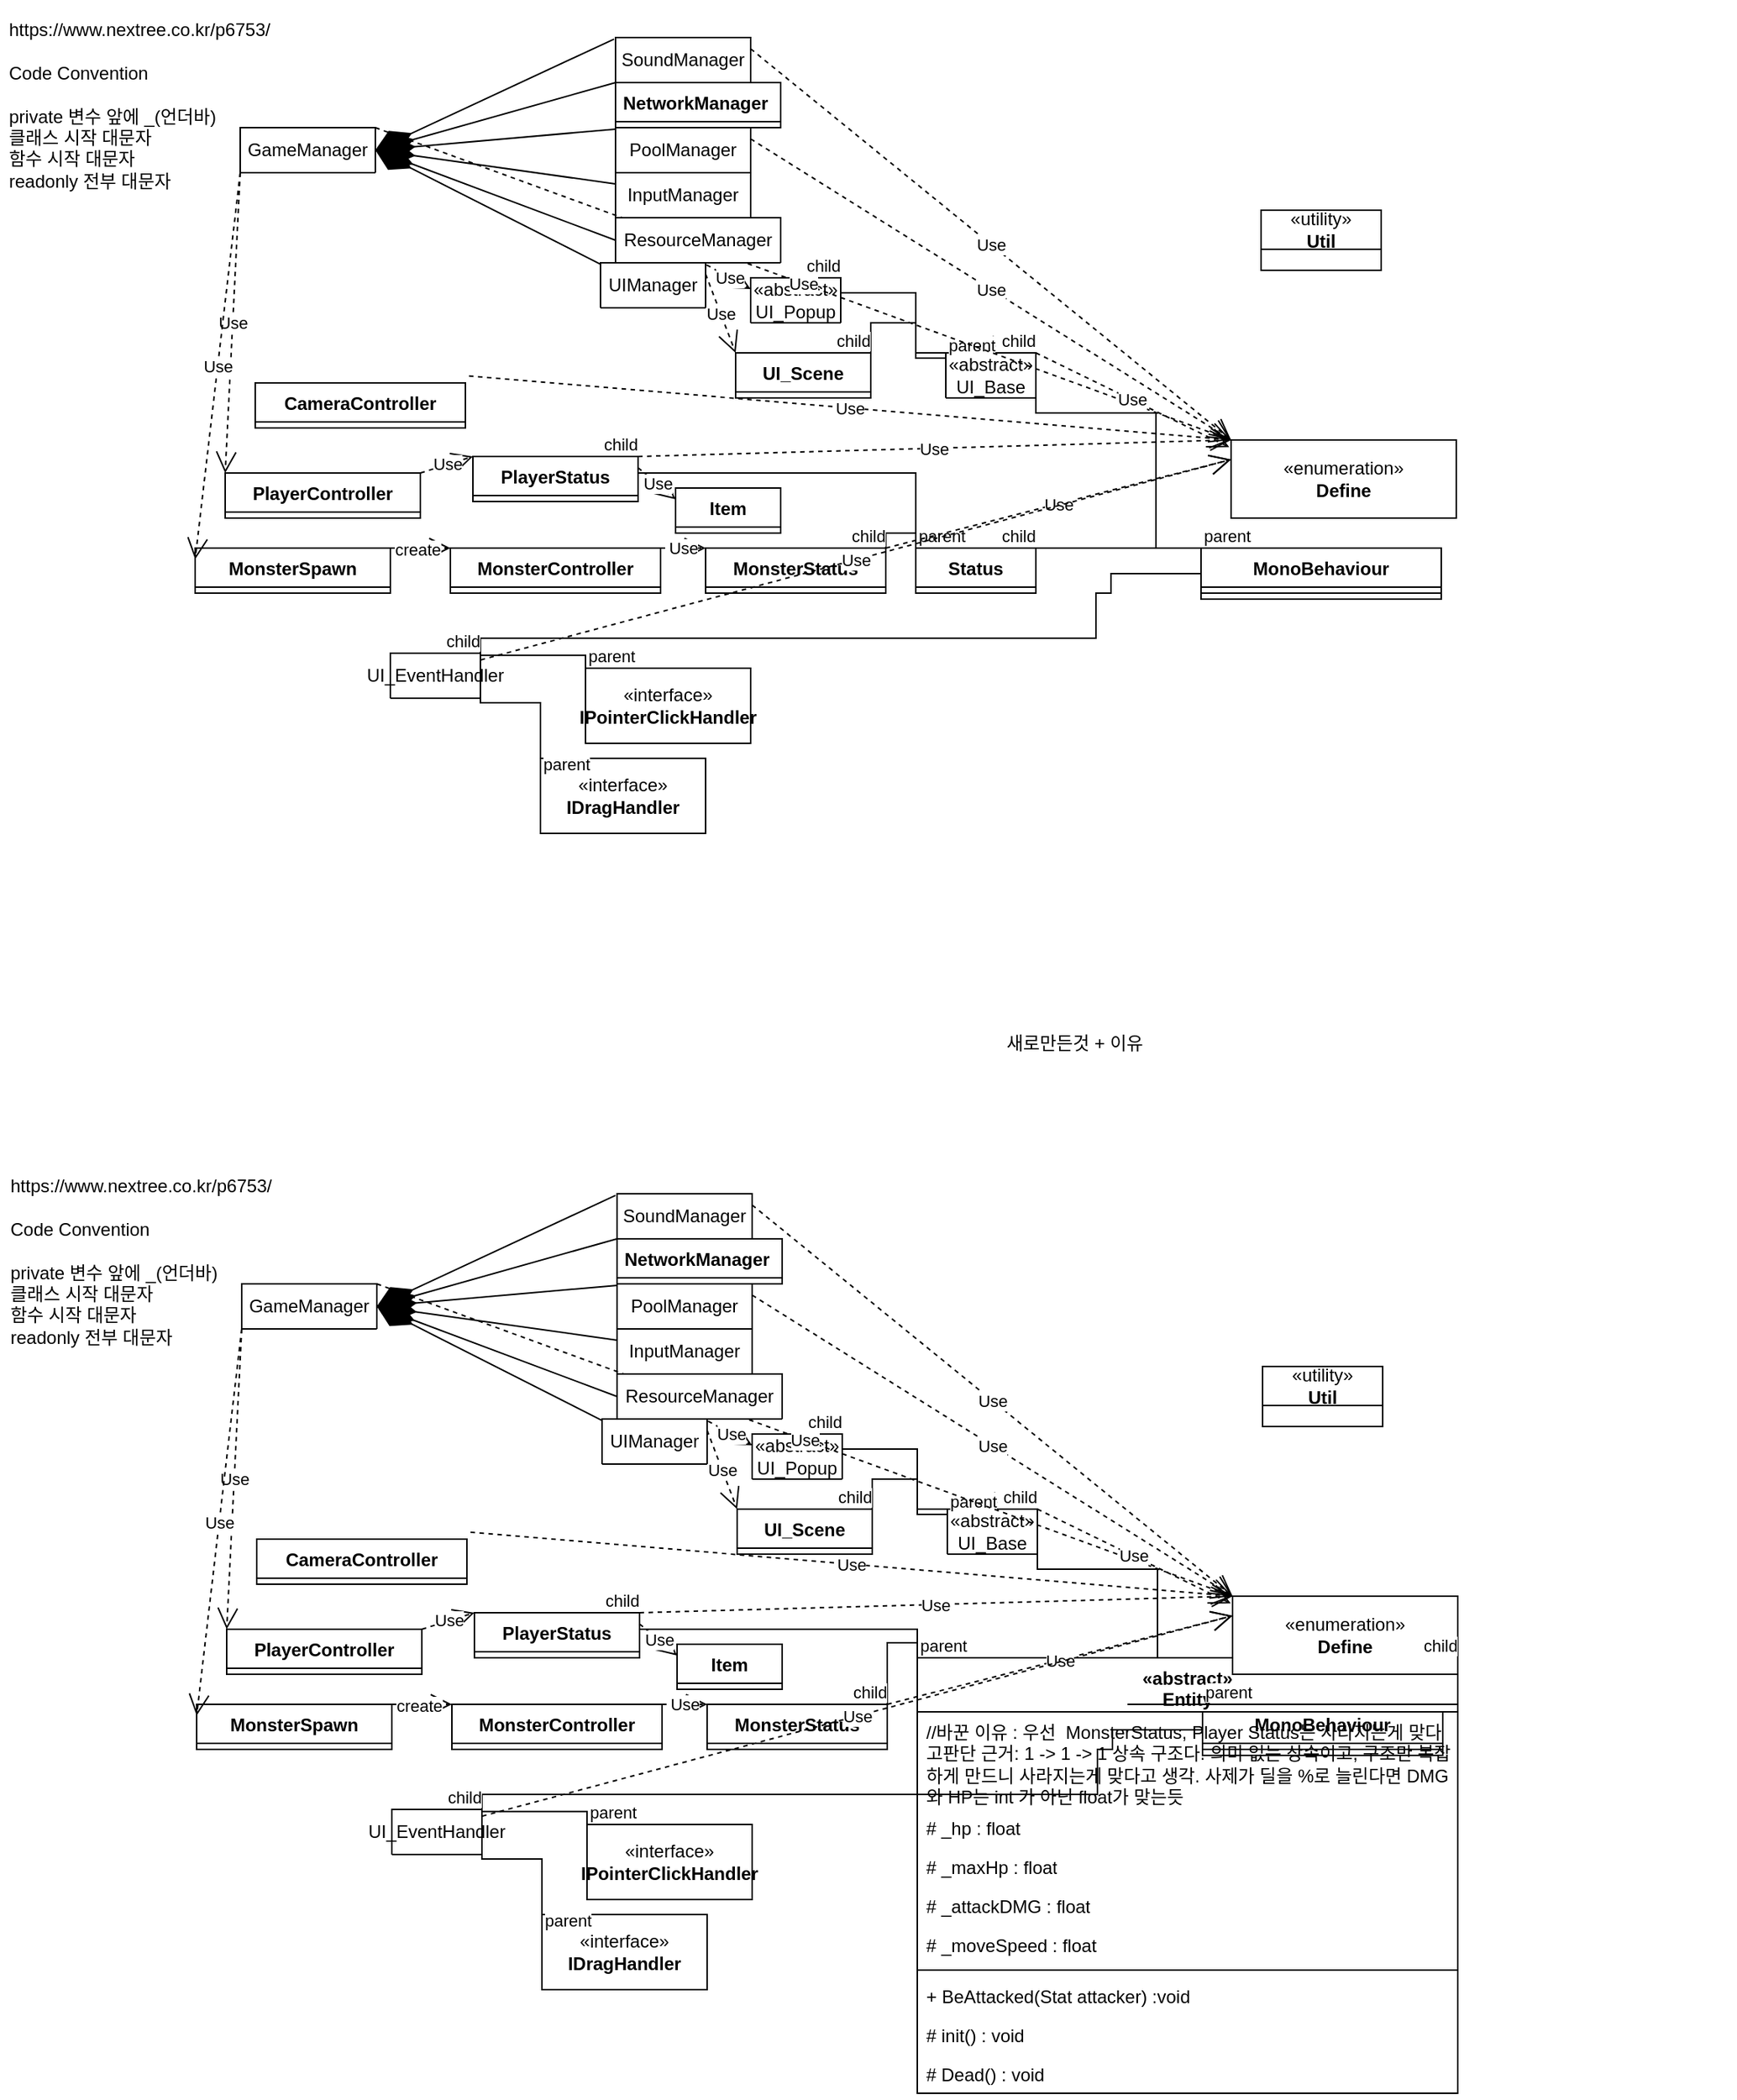 <mxfile version="21.1.1" type="github" pages="3">
  <diagram id="C5RBs43oDa-KdzZeNtuy" name="클라이언트">
    <mxGraphModel dx="1391" dy="3967" grid="1" gridSize="10" guides="1" tooltips="1" connect="1" arrows="1" fold="1" page="1" pageScale="1" pageWidth="827" pageHeight="1169" math="0" shadow="0">
      <root>
        <mxCell id="WIyWlLk6GJQsqaUBKTNV-0" />
        <mxCell id="WIyWlLk6GJQsqaUBKTNV-1" parent="WIyWlLk6GJQsqaUBKTNV-0" />
        <mxCell id="4SLkQNdMUHOu_BhptTHL-6" value="GameManager" style="swimlane;fontStyle=0;childLayout=stackLayout;horizontal=1;startSize=30;horizontalStack=0;resizeParent=1;resizeParentMax=0;resizeLast=0;collapsible=1;marginBottom=0;whiteSpace=wrap;html=1;fontSize=12;" parent="WIyWlLk6GJQsqaUBKTNV-1" vertex="1" collapsed="1">
          <mxGeometry x="-396" y="-2595" width="90" height="30" as="geometry">
            <mxRectangle x="-380" y="-2660" width="250" height="239" as="alternateBounds" />
          </mxGeometry>
        </mxCell>
        <mxCell id="4SLkQNdMUHOu_BhptTHL-7" value="- _soundManager :&amp;nbsp;SoundManager" style="text;strokeColor=none;fillColor=none;align=left;verticalAlign=middle;spacingLeft=4;spacingRight=4;overflow=hidden;points=[[0,0.5],[1,0.5]];portConstraint=eastwest;rotatable=0;whiteSpace=wrap;html=1;" parent="4SLkQNdMUHOu_BhptTHL-6" vertex="1">
          <mxGeometry y="30" width="250" height="30" as="geometry" />
        </mxCell>
        <mxCell id="4SLkQNdMUHOu_BhptTHL-8" value="- _networkManager : NetworkManager&amp;nbsp;" style="text;strokeColor=none;fillColor=none;align=left;verticalAlign=middle;spacingLeft=4;spacingRight=4;overflow=hidden;points=[[0,0.5],[1,0.5]];portConstraint=eastwest;rotatable=0;whiteSpace=wrap;html=1;" parent="4SLkQNdMUHOu_BhptTHL-6" vertex="1">
          <mxGeometry y="60" width="250" height="30" as="geometry" />
        </mxCell>
        <mxCell id="D-X1XPnsn0CbnFRFVvRJ-8" value="- _poolManager : PoolManager&amp;nbsp;" style="text;strokeColor=none;fillColor=none;align=left;verticalAlign=middle;spacingLeft=4;spacingRight=4;overflow=hidden;points=[[0,0.5],[1,0.5]];portConstraint=eastwest;rotatable=0;whiteSpace=wrap;html=1;" parent="4SLkQNdMUHOu_BhptTHL-6" vertex="1">
          <mxGeometry y="90" width="250" height="30" as="geometry" />
        </mxCell>
        <mxCell id="4SLkQNdMUHOu_BhptTHL-13" value="- _inputManager :&amp;nbsp;InputManager" style="text;strokeColor=none;fillColor=none;align=left;verticalAlign=middle;spacingLeft=4;spacingRight=4;overflow=hidden;points=[[0,0.5],[1,0.5]];portConstraint=eastwest;rotatable=0;whiteSpace=wrap;html=1;" parent="4SLkQNdMUHOu_BhptTHL-6" vertex="1">
          <mxGeometry y="120" width="250" height="30" as="geometry" />
        </mxCell>
        <mxCell id="azF03MUkX3FcNbXqqvvx-0" value="- _resourceManager: ResourceManager" style="text;strokeColor=none;fillColor=none;align=left;verticalAlign=middle;spacingLeft=4;spacingRight=4;overflow=hidden;points=[[0,0.5],[1,0.5]];portConstraint=eastwest;rotatable=0;whiteSpace=wrap;html=1;" parent="4SLkQNdMUHOu_BhptTHL-6" vertex="1">
          <mxGeometry y="150" width="250" height="30" as="geometry" />
        </mxCell>
        <mxCell id="mGLiB4h3JhUgNFAnYOu--10" value="- _uiManager :&amp;nbsp;UIManager" style="text;strokeColor=none;fillColor=none;align=left;verticalAlign=middle;spacingLeft=4;spacingRight=4;overflow=hidden;points=[[0,0.5],[1,0.5]];portConstraint=eastwest;rotatable=0;whiteSpace=wrap;html=1;" parent="4SLkQNdMUHOu_BhptTHL-6" vertex="1">
          <mxGeometry y="180" width="250" height="30" as="geometry" />
        </mxCell>
        <mxCell id="mGLiB4h3JhUgNFAnYOu--11" value="- _objManager" style="text;strokeColor=none;fillColor=none;align=left;verticalAlign=middle;spacingLeft=4;spacingRight=4;overflow=hidden;points=[[0,0.5],[1,0.5]];portConstraint=eastwest;rotatable=0;whiteSpace=wrap;html=1;" parent="4SLkQNdMUHOu_BhptTHL-6" vertex="1">
          <mxGeometry y="210" width="250" height="29" as="geometry" />
        </mxCell>
        <mxCell id="4SLkQNdMUHOu_BhptTHL-14" value="SoundManager" style="swimlane;fontStyle=0;childLayout=stackLayout;horizontal=1;startSize=30;horizontalStack=0;resizeParent=1;resizeParentMax=0;resizeLast=0;collapsible=1;marginBottom=0;whiteSpace=wrap;html=1;fontSize=12;" parent="WIyWlLk6GJQsqaUBKTNV-1" vertex="1" collapsed="1">
          <mxGeometry x="-146" y="-2655" width="90" height="30" as="geometry">
            <mxRectangle x="100" y="-2430" width="330" height="250" as="alternateBounds" />
          </mxGeometry>
        </mxCell>
        <mxCell id="4SLkQNdMUHOu_BhptTHL-18" value="- AudioSource[] _audioSources&amp;nbsp;" style="text;strokeColor=none;fillColor=none;align=left;verticalAlign=middle;spacingLeft=4;spacingRight=4;overflow=hidden;points=[[0,0.5],[1,0.5]];portConstraint=eastwest;rotatable=0;whiteSpace=wrap;html=1;" parent="4SLkQNdMUHOu_BhptTHL-14" vertex="1">
          <mxGeometry y="30" width="330" height="30" as="geometry" />
        </mxCell>
        <mxCell id="4SLkQNdMUHOu_BhptTHL-19" value="- Dictionary&amp;lt;string, AudioClip&amp;gt; _audioClips&amp;nbsp;" style="text;strokeColor=none;fillColor=none;align=left;verticalAlign=middle;spacingLeft=4;spacingRight=4;overflow=hidden;points=[[0,0.5],[1,0.5]];portConstraint=eastwest;rotatable=0;whiteSpace=wrap;html=1;" parent="4SLkQNdMUHOu_BhptTHL-14" vertex="1">
          <mxGeometry y="60" width="330" height="30" as="geometry" />
        </mxCell>
        <mxCell id="4SLkQNdMUHOu_BhptTHL-20" value="+ Init() : void" style="text;strokeColor=none;fillColor=none;align=left;verticalAlign=middle;spacingLeft=4;spacingRight=4;overflow=hidden;points=[[0,0.5],[1,0.5]];portConstraint=eastwest;rotatable=0;whiteSpace=wrap;html=1;" parent="4SLkQNdMUHOu_BhptTHL-14" vertex="1">
          <mxGeometry y="90" width="330" height="40" as="geometry" />
        </mxCell>
        <mxCell id="4SLkQNdMUHOu_BhptTHL-21" value="" style="endArrow=none;html=1;rounded=0;exitX=0.009;exitY=-0.01;exitDx=0;exitDy=0;exitPerimeter=0;entryX=0.991;entryY=0.015;entryDx=0;entryDy=0;entryPerimeter=0;" parent="4SLkQNdMUHOu_BhptTHL-14" source="4SLkQNdMUHOu_BhptTHL-20" target="4SLkQNdMUHOu_BhptTHL-20" edge="1">
          <mxGeometry width="50" height="50" relative="1" as="geometry">
            <mxPoint x="110" y="60" as="sourcePoint" />
            <mxPoint x="226" y="120" as="targetPoint" />
            <Array as="points" />
          </mxGeometry>
        </mxCell>
        <mxCell id="4SLkQNdMUHOu_BhptTHL-26" value="+ Play(string, Define.Sound , float) :void&amp;nbsp;" style="text;strokeColor=none;fillColor=none;align=left;verticalAlign=middle;spacingLeft=4;spacingRight=4;overflow=hidden;points=[[0,0.5],[1,0.5]];portConstraint=eastwest;rotatable=0;whiteSpace=wrap;html=1;" parent="4SLkQNdMUHOu_BhptTHL-14" vertex="1">
          <mxGeometry y="130" width="330" height="40" as="geometry" />
        </mxCell>
        <mxCell id="4SLkQNdMUHOu_BhptTHL-36" value="+ Play(AudioClip, Define.Sound type, float) : void&amp;nbsp;" style="text;strokeColor=none;fillColor=none;align=left;verticalAlign=middle;spacingLeft=4;spacingRight=4;overflow=hidden;points=[[0,0.5],[1,0.5]];portConstraint=eastwest;rotatable=0;whiteSpace=wrap;html=1;" parent="4SLkQNdMUHOu_BhptTHL-14" vertex="1">
          <mxGeometry y="170" width="330" height="40" as="geometry" />
        </mxCell>
        <mxCell id="7iNNCjcR42KBHL3_hYyn-1" value="- GetOrAddAudioClip(string, Define.Sound) : AudioClip&amp;nbsp;" style="text;strokeColor=none;fillColor=none;align=left;verticalAlign=middle;spacingLeft=4;spacingRight=4;overflow=hidden;points=[[0,0.5],[1,0.5]];portConstraint=eastwest;rotatable=0;whiteSpace=wrap;html=1;" parent="4SLkQNdMUHOu_BhptTHL-14" vertex="1">
          <mxGeometry y="210" width="330" height="40" as="geometry" />
        </mxCell>
        <mxCell id="mGLiB4h3JhUgNFAnYOu--1" value="InputManager" style="swimlane;fontStyle=0;childLayout=stackLayout;horizontal=1;startSize=30;horizontalStack=0;resizeParent=1;resizeParentMax=0;resizeLast=0;collapsible=1;marginBottom=0;whiteSpace=wrap;html=1;fontSize=12;" parent="WIyWlLk6GJQsqaUBKTNV-1" vertex="1" collapsed="1">
          <mxGeometry x="-146" y="-2565" width="90" height="30" as="geometry">
            <mxRectangle x="490" y="-2350" width="370" height="210" as="alternateBounds" />
          </mxGeometry>
        </mxCell>
        <mxCell id="mGLiB4h3JhUgNFAnYOu--2" value="&lt;div&gt;- _pressed : pressed&lt;/div&gt;" style="text;strokeColor=none;fillColor=none;align=left;verticalAlign=middle;spacingLeft=4;spacingRight=4;overflow=hidden;points=[[0,0.5],[1,0.5]];portConstraint=eastwest;rotatable=0;whiteSpace=wrap;html=1;" parent="mGLiB4h3JhUgNFAnYOu--1" vertex="1">
          <mxGeometry y="30" width="370" height="30" as="geometry" />
        </mxCell>
        <mxCell id="mGLiB4h3JhUgNFAnYOu--12" value="&lt;div&gt;- _pressedTime : float&lt;/div&gt;" style="text;strokeColor=none;fillColor=none;align=left;verticalAlign=middle;spacingLeft=4;spacingRight=4;overflow=hidden;points=[[0,0.5],[1,0.5]];portConstraint=eastwest;rotatable=0;whiteSpace=wrap;html=1;" parent="mGLiB4h3JhUgNFAnYOu--1" vertex="1">
          <mxGeometry y="60" width="370" height="30" as="geometry" />
        </mxCell>
        <mxCell id="mGLiB4h3JhUgNFAnYOu--5" value="+ MouseAction :&amp;nbsp; Action&amp;nbsp;" style="text;strokeColor=none;fillColor=none;align=left;verticalAlign=middle;spacingLeft=4;spacingRight=4;overflow=hidden;points=[[0,0.5],[1,0.5]];portConstraint=eastwest;rotatable=0;whiteSpace=wrap;html=1;" parent="mGLiB4h3JhUgNFAnYOu--1" vertex="1">
          <mxGeometry y="90" width="370" height="40" as="geometry" />
        </mxCell>
        <mxCell id="mGLiB4h3JhUgNFAnYOu--6" value="" style="endArrow=none;html=1;rounded=0;exitX=0.009;exitY=-0.01;exitDx=0;exitDy=0;exitPerimeter=0;entryX=0.991;entryY=0.015;entryDx=0;entryDy=0;entryPerimeter=0;" parent="mGLiB4h3JhUgNFAnYOu--1" source="mGLiB4h3JhUgNFAnYOu--5" target="mGLiB4h3JhUgNFAnYOu--5" edge="1">
          <mxGeometry width="50" height="50" relative="1" as="geometry">
            <mxPoint x="110" y="60" as="sourcePoint" />
            <mxPoint x="226" y="120" as="targetPoint" />
            <Array as="points" />
          </mxGeometry>
        </mxCell>
        <mxCell id="mGLiB4h3JhUgNFAnYOu--7" value="+ OnUpdate() : void" style="text;strokeColor=none;fillColor=none;align=left;verticalAlign=middle;spacingLeft=4;spacingRight=4;overflow=hidden;points=[[0,0.5],[1,0.5]];portConstraint=eastwest;rotatable=0;whiteSpace=wrap;html=1;" parent="mGLiB4h3JhUgNFAnYOu--1" vertex="1">
          <mxGeometry y="130" width="370" height="40" as="geometry" />
        </mxCell>
        <mxCell id="mGLiB4h3JhUgNFAnYOu--8" value="+ Clear() : void&amp;nbsp;" style="text;strokeColor=none;fillColor=none;align=left;verticalAlign=middle;spacingLeft=4;spacingRight=4;overflow=hidden;points=[[0,0.5],[1,0.5]];portConstraint=eastwest;rotatable=0;whiteSpace=wrap;html=1;" parent="mGLiB4h3JhUgNFAnYOu--1" vertex="1">
          <mxGeometry y="170" width="370" height="40" as="geometry" />
        </mxCell>
        <mxCell id="mGLiB4h3JhUgNFAnYOu--23" value="UIManager" style="swimlane;fontStyle=0;childLayout=stackLayout;horizontal=1;startSize=30;horizontalStack=0;resizeParent=1;resizeParentMax=0;resizeLast=0;collapsible=1;marginBottom=0;whiteSpace=wrap;html=1;fontSize=12;" parent="WIyWlLk6GJQsqaUBKTNV-1" vertex="1" collapsed="1">
          <mxGeometry x="-156" y="-2505" width="70" height="30" as="geometry">
            <mxRectangle x="310" y="-2268" width="530" height="490" as="alternateBounds" />
          </mxGeometry>
        </mxCell>
        <mxCell id="mGLiB4h3JhUgNFAnYOu--24" value="&lt;div&gt;&lt;/div&gt;- popupStack : Stack&amp;lt;UI_Popup&amp;gt;" style="text;strokeColor=none;fillColor=none;align=left;verticalAlign=middle;spacingLeft=4;spacingRight=4;overflow=hidden;points=[[0,0.5],[1,0.5]];portConstraint=eastwest;rotatable=0;whiteSpace=wrap;html=1;" parent="mGLiB4h3JhUgNFAnYOu--23" vertex="1">
          <mxGeometry y="30" width="530" height="30" as="geometry" />
        </mxCell>
        <mxCell id="mGLiB4h3JhUgNFAnYOu--25" value="-&amp;nbsp;_sceneUI : UI_Scene" style="text;strokeColor=none;fillColor=none;align=left;verticalAlign=middle;spacingLeft=4;spacingRight=4;overflow=hidden;points=[[0,0.5],[1,0.5]];portConstraint=eastwest;rotatable=0;whiteSpace=wrap;html=1;" parent="mGLiB4h3JhUgNFAnYOu--23" vertex="1">
          <mxGeometry y="60" width="530" height="30" as="geometry" />
        </mxCell>
        <mxCell id="mGLiB4h3JhUgNFAnYOu--28" value="" style="endArrow=none;html=1;rounded=0;exitX=0.009;exitY=-0.01;exitDx=0;exitDy=0;exitPerimeter=0;entryX=0.991;entryY=0.015;entryDx=0;entryDy=0;entryPerimeter=0;" parent="mGLiB4h3JhUgNFAnYOu--23" source="mGLiB4h3JhUgNFAnYOu--27" target="mGLiB4h3JhUgNFAnYOu--27" edge="1">
          <mxGeometry width="50" height="50" relative="1" as="geometry">
            <mxPoint x="110" y="60" as="sourcePoint" />
            <mxPoint x="226" y="120" as="targetPoint" />
            <Array as="points" />
          </mxGeometry>
        </mxCell>
        <mxCell id="mGLiB4h3JhUgNFAnYOu--27" value="+ Root() : GameObject&amp;nbsp;" style="text;strokeColor=none;fillColor=none;align=left;verticalAlign=middle;spacingLeft=4;spacingRight=4;overflow=hidden;points=[[0,0.5],[1,0.5]];portConstraint=eastwest;rotatable=0;whiteSpace=wrap;html=1;" parent="mGLiB4h3JhUgNFAnYOu--23" vertex="1">
          <mxGeometry y="90" width="530" height="40" as="geometry" />
        </mxCell>
        <mxCell id="mGLiB4h3JhUgNFAnYOu--29" value="+ SetCanvas(GameObject, bool) : void&amp;nbsp;" style="text;strokeColor=none;fillColor=none;align=left;verticalAlign=middle;spacingLeft=4;spacingRight=4;overflow=hidden;points=[[0,0.5],[1,0.5]];portConstraint=eastwest;rotatable=0;whiteSpace=wrap;html=1;" parent="mGLiB4h3JhUgNFAnYOu--23" vertex="1">
          <mxGeometry y="130" width="530" height="40" as="geometry" />
        </mxCell>
        <mxCell id="mGLiB4h3JhUgNFAnYOu--31" value="&lt;div&gt;+ MakeWorldSpaceUI&amp;lt;T&amp;gt;(Transform, string) : T&lt;/div&gt;&lt;div&gt; &lt;/div&gt;" style="text;strokeColor=none;fillColor=none;align=left;verticalAlign=middle;spacingLeft=4;spacingRight=4;overflow=hidden;points=[[0,0.5],[1,0.5]];portConstraint=eastwest;rotatable=0;whiteSpace=wrap;html=1;" parent="mGLiB4h3JhUgNFAnYOu--23" vertex="1">
          <mxGeometry y="170" width="530" height="40" as="geometry" />
        </mxCell>
        <mxCell id="mGLiB4h3JhUgNFAnYOu--32" value="&lt;div&gt;+ MakeSubItem&amp;lt;T&amp;gt;(Transform, string name) : T&lt;/div&gt;&lt;div&gt; &lt;/div&gt;" style="text;strokeColor=none;fillColor=none;align=left;verticalAlign=middle;spacingLeft=4;spacingRight=4;overflow=hidden;points=[[0,0.5],[1,0.5]];portConstraint=eastwest;rotatable=0;whiteSpace=wrap;html=1;" parent="mGLiB4h3JhUgNFAnYOu--23" vertex="1">
          <mxGeometry y="210" width="530" height="40" as="geometry" />
        </mxCell>
        <mxCell id="mGLiB4h3JhUgNFAnYOu--33" value="&lt;div&gt;+ ShowSceneUI&amp;lt;T&amp;gt;(string) : T&lt;/div&gt;&lt;div&gt; &lt;/div&gt;" style="text;strokeColor=none;fillColor=none;align=left;verticalAlign=middle;spacingLeft=4;spacingRight=4;overflow=hidden;points=[[0,0.5],[1,0.5]];portConstraint=eastwest;rotatable=0;whiteSpace=wrap;html=1;" parent="mGLiB4h3JhUgNFAnYOu--23" vertex="1">
          <mxGeometry y="250" width="530" height="40" as="geometry" />
        </mxCell>
        <mxCell id="mGLiB4h3JhUgNFAnYOu--34" value="&lt;div&gt;+ ShowPopupUI&amp;lt;T&amp;gt;(string) :T&lt;/div&gt;&lt;div&gt; &lt;/div&gt;" style="text;strokeColor=none;fillColor=none;align=left;verticalAlign=middle;spacingLeft=4;spacingRight=4;overflow=hidden;points=[[0,0.5],[1,0.5]];portConstraint=eastwest;rotatable=0;whiteSpace=wrap;html=1;" parent="mGLiB4h3JhUgNFAnYOu--23" vertex="1">
          <mxGeometry y="290" width="530" height="40" as="geometry" />
        </mxCell>
        <mxCell id="mGLiB4h3JhUgNFAnYOu--35" value="&lt;div&gt;+ ClosePopupUI(UI_Popup) : void&lt;/div&gt;&lt;div&gt; &lt;/div&gt;" style="text;strokeColor=none;fillColor=none;align=left;verticalAlign=middle;spacingLeft=4;spacingRight=4;overflow=hidden;points=[[0,0.5],[1,0.5]];portConstraint=eastwest;rotatable=0;whiteSpace=wrap;html=1;" parent="mGLiB4h3JhUgNFAnYOu--23" vertex="1">
          <mxGeometry y="330" width="530" height="40" as="geometry" />
        </mxCell>
        <mxCell id="mGLiB4h3JhUgNFAnYOu--36" value="&lt;div&gt;+ ClosePopupUI() : void&lt;/div&gt;&lt;div&gt; &lt;/div&gt;" style="text;strokeColor=none;fillColor=none;align=left;verticalAlign=middle;spacingLeft=4;spacingRight=4;overflow=hidden;points=[[0,0.5],[1,0.5]];portConstraint=eastwest;rotatable=0;whiteSpace=wrap;html=1;" parent="mGLiB4h3JhUgNFAnYOu--23" vertex="1">
          <mxGeometry y="370" width="530" height="40" as="geometry" />
        </mxCell>
        <mxCell id="mGLiB4h3JhUgNFAnYOu--37" value="&lt;div&gt;+ CloseAllPopupUI() : void&lt;/div&gt;&lt;div&gt; &lt;/div&gt;" style="text;strokeColor=none;fillColor=none;align=left;verticalAlign=middle;spacingLeft=4;spacingRight=4;overflow=hidden;points=[[0,0.5],[1,0.5]];portConstraint=eastwest;rotatable=0;whiteSpace=wrap;html=1;" parent="mGLiB4h3JhUgNFAnYOu--23" vertex="1">
          <mxGeometry y="410" width="530" height="40" as="geometry" />
        </mxCell>
        <mxCell id="mGLiB4h3JhUgNFAnYOu--38" value="&lt;div&gt;+ Clear() :void&lt;/div&gt;&lt;div&gt; &lt;/div&gt;" style="text;strokeColor=none;fillColor=none;align=left;verticalAlign=middle;spacingLeft=4;spacingRight=4;overflow=hidden;points=[[0,0.5],[1,0.5]];portConstraint=eastwest;rotatable=0;whiteSpace=wrap;html=1;" parent="mGLiB4h3JhUgNFAnYOu--23" vertex="1">
          <mxGeometry y="450" width="530" height="40" as="geometry" />
        </mxCell>
        <mxCell id="4SLkQNdMUHOu_BhptTHL-46" value="PoolManager" style="swimlane;fontStyle=0;childLayout=stackLayout;horizontal=1;startSize=30;horizontalStack=0;resizeParent=1;resizeParentMax=0;resizeLast=0;collapsible=1;marginBottom=0;whiteSpace=wrap;html=1;fontSize=12;" parent="WIyWlLk6GJQsqaUBKTNV-1" vertex="1" collapsed="1">
          <mxGeometry x="-146" y="-2595" width="90" height="30" as="geometry">
            <mxRectangle x="810" y="-2630" width="370" height="250" as="alternateBounds" />
          </mxGeometry>
        </mxCell>
        <mxCell id="4SLkQNdMUHOu_BhptTHL-47" value="- poolStack : Stack&amp;lt;MonsterController&amp;gt;&lt;div&gt;&lt;/div&gt;" style="text;strokeColor=none;fillColor=none;align=left;verticalAlign=middle;spacingLeft=4;spacingRight=4;overflow=hidden;points=[[0,0.5],[1,0.5]];portConstraint=eastwest;rotatable=0;whiteSpace=wrap;html=1;" parent="4SLkQNdMUHOu_BhptTHL-46" vertex="1">
          <mxGeometry y="30" width="370" height="30" as="geometry" />
        </mxCell>
        <mxCell id="D-X1XPnsn0CbnFRFVvRJ-6" value="- _root : Transform&lt;div&gt;&lt;/div&gt;" style="text;strokeColor=none;fillColor=none;align=left;verticalAlign=middle;spacingLeft=4;spacingRight=4;overflow=hidden;points=[[0,0.5],[1,0.5]];portConstraint=eastwest;rotatable=0;whiteSpace=wrap;html=1;" parent="4SLkQNdMUHOu_BhptTHL-46" vertex="1">
          <mxGeometry y="60" width="370" height="30" as="geometry" />
        </mxCell>
        <mxCell id="4SLkQNdMUHOu_BhptTHL-50" value="+ init() : void" style="text;strokeColor=none;fillColor=none;align=left;verticalAlign=middle;spacingLeft=4;spacingRight=4;overflow=hidden;points=[[0,0.5],[1,0.5]];portConstraint=eastwest;rotatable=0;whiteSpace=wrap;html=1;" parent="4SLkQNdMUHOu_BhptTHL-46" vertex="1">
          <mxGeometry y="90" width="370" height="40" as="geometry" />
        </mxCell>
        <mxCell id="4SLkQNdMUHOu_BhptTHL-51" value="" style="endArrow=none;html=1;rounded=0;exitX=0.009;exitY=-0.01;exitDx=0;exitDy=0;exitPerimeter=0;entryX=0.991;entryY=0.015;entryDx=0;entryDy=0;entryPerimeter=0;" parent="4SLkQNdMUHOu_BhptTHL-46" source="4SLkQNdMUHOu_BhptTHL-50" target="4SLkQNdMUHOu_BhptTHL-50" edge="1">
          <mxGeometry width="50" height="50" relative="1" as="geometry">
            <mxPoint x="110" y="60" as="sourcePoint" />
            <mxPoint x="226" y="120" as="targetPoint" />
            <Array as="points" />
          </mxGeometry>
        </mxCell>
        <mxCell id="4SLkQNdMUHOu_BhptTHL-52" value="- Create() : MonsterController" style="text;strokeColor=none;fillColor=none;align=left;verticalAlign=middle;spacingLeft=4;spacingRight=4;overflow=hidden;points=[[0,0.5],[1,0.5]];portConstraint=eastwest;rotatable=0;whiteSpace=wrap;html=1;" parent="4SLkQNdMUHOu_BhptTHL-46" vertex="1">
          <mxGeometry y="130" width="370" height="40" as="geometry" />
        </mxCell>
        <mxCell id="4SLkQNdMUHOu_BhptTHL-53" value="+ Push(Poolable) : void" style="text;strokeColor=none;fillColor=none;align=left;verticalAlign=middle;spacingLeft=4;spacingRight=4;overflow=hidden;points=[[0,0.5],[1,0.5]];portConstraint=eastwest;rotatable=0;whiteSpace=wrap;html=1;" parent="4SLkQNdMUHOu_BhptTHL-46" vertex="1">
          <mxGeometry y="170" width="370" height="40" as="geometry" />
        </mxCell>
        <mxCell id="7iNNCjcR42KBHL3_hYyn-22" value="+ Pop(Transform) : MonsterController" style="text;strokeColor=none;fillColor=none;align=left;verticalAlign=middle;spacingLeft=4;spacingRight=4;overflow=hidden;points=[[0,0.5],[1,0.5]];portConstraint=eastwest;rotatable=0;whiteSpace=wrap;html=1;" parent="4SLkQNdMUHOu_BhptTHL-46" vertex="1">
          <mxGeometry y="210" width="370" height="40" as="geometry" />
        </mxCell>
        <mxCell id="mGLiB4h3JhUgNFAnYOu--64" value="CameraController" style="swimlane;fontStyle=1;align=center;verticalAlign=top;childLayout=stackLayout;horizontal=1;startSize=26;horizontalStack=0;resizeParent=1;resizeParentMax=0;resizeLast=0;collapsible=1;marginBottom=0;whiteSpace=wrap;html=1;" parent="WIyWlLk6GJQsqaUBKTNV-1" vertex="1" collapsed="1">
          <mxGeometry x="-386" y="-2425" width="140" height="30" as="geometry">
            <mxRectangle x="430" y="-2230" width="250" height="138" as="alternateBounds" />
          </mxGeometry>
        </mxCell>
        <mxCell id="mGLiB4h3JhUgNFAnYOu--65" value="- _mode : Define.CameraMode" style="text;strokeColor=none;fillColor=none;align=left;verticalAlign=top;spacingLeft=4;spacingRight=4;overflow=hidden;rotatable=0;points=[[0,0.5],[1,0.5]];portConstraint=eastwest;whiteSpace=wrap;html=1;" parent="mGLiB4h3JhUgNFAnYOu--64" vertex="1">
          <mxGeometry y="26" width="250" height="26" as="geometry" />
        </mxCell>
        <mxCell id="7iNNCjcR42KBHL3_hYyn-148" value="-&amp;nbsp;_delta : Vector3" style="text;strokeColor=none;fillColor=none;align=left;verticalAlign=top;spacingLeft=4;spacingRight=4;overflow=hidden;rotatable=0;points=[[0,0.5],[1,0.5]];portConstraint=eastwest;whiteSpace=wrap;html=1;" parent="mGLiB4h3JhUgNFAnYOu--64" vertex="1">
          <mxGeometry y="52" width="250" height="26" as="geometry" />
        </mxCell>
        <mxCell id="7iNNCjcR42KBHL3_hYyn-149" value="- _player : GameObject // 시점 고정인가?" style="text;strokeColor=none;fillColor=none;align=left;verticalAlign=top;spacingLeft=4;spacingRight=4;overflow=hidden;rotatable=0;points=[[0,0.5],[1,0.5]];portConstraint=eastwest;whiteSpace=wrap;html=1;" parent="mGLiB4h3JhUgNFAnYOu--64" vertex="1">
          <mxGeometry y="78" width="250" height="26" as="geometry" />
        </mxCell>
        <mxCell id="mGLiB4h3JhUgNFAnYOu--66" value="" style="line;strokeWidth=1;fillColor=none;align=left;verticalAlign=middle;spacingTop=-1;spacingLeft=3;spacingRight=3;rotatable=0;labelPosition=right;points=[];portConstraint=eastwest;strokeColor=inherit;" parent="mGLiB4h3JhUgNFAnYOu--64" vertex="1">
          <mxGeometry y="104" width="250" height="8" as="geometry" />
        </mxCell>
        <mxCell id="mGLiB4h3JhUgNFAnYOu--67" value="+ method(type): type" style="text;strokeColor=none;fillColor=none;align=left;verticalAlign=top;spacingLeft=4;spacingRight=4;overflow=hidden;rotatable=0;points=[[0,0.5],[1,0.5]];portConstraint=eastwest;whiteSpace=wrap;html=1;" parent="mGLiB4h3JhUgNFAnYOu--64" vertex="1">
          <mxGeometry y="112" width="250" height="26" as="geometry" />
        </mxCell>
        <mxCell id="7iNNCjcR42KBHL3_hYyn-0" value="https://www.nextree.co.kr/p6753/&lt;br&gt;&lt;br&gt;Code Convention&amp;nbsp;&lt;br&gt;&lt;br&gt;private 변수 앞에 _(언더바)&lt;br&gt;클래스 시작 대문자&lt;br&gt;함수 시작 대문자&lt;br&gt;readonly 전부 대문자&amp;nbsp;&lt;br&gt;" style="text;strokeColor=none;fillColor=none;align=left;verticalAlign=middle;spacingLeft=4;spacingRight=4;overflow=hidden;points=[[0,0.5],[1,0.5]];portConstraint=eastwest;rotatable=0;whiteSpace=wrap;html=1;" parent="WIyWlLk6GJQsqaUBKTNV-1" vertex="1">
          <mxGeometry x="-556" y="-2670" width="200" height="120" as="geometry" />
        </mxCell>
        <mxCell id="7iNNCjcR42KBHL3_hYyn-11" value="" style="endArrow=diamondThin;endFill=1;endSize=24;html=1;rounded=0;entryX=1;entryY=0.5;entryDx=0;entryDy=0;exitX=-0.011;exitY=0.034;exitDx=0;exitDy=0;exitPerimeter=0;" parent="WIyWlLk6GJQsqaUBKTNV-1" source="4SLkQNdMUHOu_BhptTHL-14" target="4SLkQNdMUHOu_BhptTHL-7" edge="1">
          <mxGeometry width="160" relative="1" as="geometry">
            <mxPoint x="104" y="-2355" as="sourcePoint" />
            <mxPoint x="264" y="-2355" as="targetPoint" />
          </mxGeometry>
        </mxCell>
        <mxCell id="7iNNCjcR42KBHL3_hYyn-14" value="" style="endArrow=diamondThin;endFill=1;endSize=24;html=1;rounded=0;entryX=1;entryY=0.5;entryDx=0;entryDy=0;exitX=0;exitY=0.25;exitDx=0;exitDy=0;" parent="WIyWlLk6GJQsqaUBKTNV-1" source="mGLiB4h3JhUgNFAnYOu--1" target="4SLkQNdMUHOu_BhptTHL-13" edge="1">
          <mxGeometry width="160" relative="1" as="geometry">
            <mxPoint x="150" y="-2546" as="sourcePoint" />
            <mxPoint x="24" y="-2380" as="targetPoint" />
          </mxGeometry>
        </mxCell>
        <mxCell id="7iNNCjcR42KBHL3_hYyn-15" value="" style="endArrow=diamondThin;endFill=1;endSize=24;html=1;rounded=0;entryX=1;entryY=0.5;entryDx=0;entryDy=0;exitX=-0.001;exitY=0.031;exitDx=0;exitDy=0;exitPerimeter=0;" parent="WIyWlLk6GJQsqaUBKTNV-1" source="mGLiB4h3JhUgNFAnYOu--23" target="mGLiB4h3JhUgNFAnYOu--10" edge="1">
          <mxGeometry width="160" relative="1" as="geometry">
            <mxPoint x="134" y="-2225" as="sourcePoint" />
            <mxPoint x="34" y="-2370" as="targetPoint" />
          </mxGeometry>
        </mxCell>
        <mxCell id="7iNNCjcR42KBHL3_hYyn-31" value="«abstract»&lt;br&gt;UI_Popup" style="swimlane;fontStyle=0;childLayout=stackLayout;horizontal=1;startSize=30;horizontalStack=0;resizeParent=1;resizeParentMax=0;resizeLast=0;collapsible=1;marginBottom=0;whiteSpace=wrap;html=1;fontSize=12;" parent="WIyWlLk6GJQsqaUBKTNV-1" vertex="1" collapsed="1">
          <mxGeometry x="-56" y="-2495" width="60" height="30" as="geometry">
            <mxRectangle x="930" y="-2150" width="530" height="490" as="alternateBounds" />
          </mxGeometry>
        </mxCell>
        <mxCell id="7iNNCjcR42KBHL3_hYyn-32" value="&lt;div&gt;&lt;/div&gt;- popupStack : Stack&amp;lt;UI_Popup&amp;gt;" style="text;strokeColor=none;fillColor=none;align=left;verticalAlign=middle;spacingLeft=4;spacingRight=4;overflow=hidden;points=[[0,0.5],[1,0.5]];portConstraint=eastwest;rotatable=0;whiteSpace=wrap;html=1;" parent="7iNNCjcR42KBHL3_hYyn-31" vertex="1">
          <mxGeometry y="30" width="530" height="30" as="geometry" />
        </mxCell>
        <mxCell id="7iNNCjcR42KBHL3_hYyn-33" value="-&amp;nbsp;_sceneUI : UI_Scene" style="text;strokeColor=none;fillColor=none;align=left;verticalAlign=middle;spacingLeft=4;spacingRight=4;overflow=hidden;points=[[0,0.5],[1,0.5]];portConstraint=eastwest;rotatable=0;whiteSpace=wrap;html=1;" parent="7iNNCjcR42KBHL3_hYyn-31" vertex="1">
          <mxGeometry y="60" width="530" height="30" as="geometry" />
        </mxCell>
        <mxCell id="7iNNCjcR42KBHL3_hYyn-34" value="" style="endArrow=none;html=1;rounded=0;exitX=0.009;exitY=-0.01;exitDx=0;exitDy=0;exitPerimeter=0;entryX=0.991;entryY=0.015;entryDx=0;entryDy=0;entryPerimeter=0;" parent="7iNNCjcR42KBHL3_hYyn-31" source="7iNNCjcR42KBHL3_hYyn-35" target="7iNNCjcR42KBHL3_hYyn-35" edge="1">
          <mxGeometry width="50" height="50" relative="1" as="geometry">
            <mxPoint x="110" y="60" as="sourcePoint" />
            <mxPoint x="226" y="120" as="targetPoint" />
            <Array as="points" />
          </mxGeometry>
        </mxCell>
        <mxCell id="7iNNCjcR42KBHL3_hYyn-35" value="+ Root() : GameObject&amp;nbsp;" style="text;strokeColor=none;fillColor=none;align=left;verticalAlign=middle;spacingLeft=4;spacingRight=4;overflow=hidden;points=[[0,0.5],[1,0.5]];portConstraint=eastwest;rotatable=0;whiteSpace=wrap;html=1;" parent="7iNNCjcR42KBHL3_hYyn-31" vertex="1">
          <mxGeometry y="90" width="530" height="40" as="geometry" />
        </mxCell>
        <mxCell id="7iNNCjcR42KBHL3_hYyn-36" value="+ SetCanvas(GameObject, bool) : void&amp;nbsp;" style="text;strokeColor=none;fillColor=none;align=left;verticalAlign=middle;spacingLeft=4;spacingRight=4;overflow=hidden;points=[[0,0.5],[1,0.5]];portConstraint=eastwest;rotatable=0;whiteSpace=wrap;html=1;" parent="7iNNCjcR42KBHL3_hYyn-31" vertex="1">
          <mxGeometry y="130" width="530" height="40" as="geometry" />
        </mxCell>
        <mxCell id="7iNNCjcR42KBHL3_hYyn-37" value="&lt;div&gt;+ MakeWorldSpaceUI&amp;lt;T&amp;gt;(Transform, string) : T&lt;/div&gt;&lt;div&gt; &lt;/div&gt;" style="text;strokeColor=none;fillColor=none;align=left;verticalAlign=middle;spacingLeft=4;spacingRight=4;overflow=hidden;points=[[0,0.5],[1,0.5]];portConstraint=eastwest;rotatable=0;whiteSpace=wrap;html=1;" parent="7iNNCjcR42KBHL3_hYyn-31" vertex="1">
          <mxGeometry y="170" width="530" height="40" as="geometry" />
        </mxCell>
        <mxCell id="7iNNCjcR42KBHL3_hYyn-38" value="&lt;div&gt;+ MakeSubItem&amp;lt;T&amp;gt;(Transform, string name) : T&lt;/div&gt;&lt;div&gt; &lt;/div&gt;" style="text;strokeColor=none;fillColor=none;align=left;verticalAlign=middle;spacingLeft=4;spacingRight=4;overflow=hidden;points=[[0,0.5],[1,0.5]];portConstraint=eastwest;rotatable=0;whiteSpace=wrap;html=1;" parent="7iNNCjcR42KBHL3_hYyn-31" vertex="1">
          <mxGeometry y="210" width="530" height="40" as="geometry" />
        </mxCell>
        <mxCell id="7iNNCjcR42KBHL3_hYyn-39" value="&lt;div&gt;+ ShowSceneUI&amp;lt;T&amp;gt;(string) : T&lt;/div&gt;&lt;div&gt; &lt;/div&gt;" style="text;strokeColor=none;fillColor=none;align=left;verticalAlign=middle;spacingLeft=4;spacingRight=4;overflow=hidden;points=[[0,0.5],[1,0.5]];portConstraint=eastwest;rotatable=0;whiteSpace=wrap;html=1;" parent="7iNNCjcR42KBHL3_hYyn-31" vertex="1">
          <mxGeometry y="250" width="530" height="40" as="geometry" />
        </mxCell>
        <mxCell id="7iNNCjcR42KBHL3_hYyn-40" value="&lt;div&gt;+ ShowPopupUI&amp;lt;T&amp;gt;(string) :T&lt;/div&gt;&lt;div&gt; &lt;/div&gt;" style="text;strokeColor=none;fillColor=none;align=left;verticalAlign=middle;spacingLeft=4;spacingRight=4;overflow=hidden;points=[[0,0.5],[1,0.5]];portConstraint=eastwest;rotatable=0;whiteSpace=wrap;html=1;" parent="7iNNCjcR42KBHL3_hYyn-31" vertex="1">
          <mxGeometry y="290" width="530" height="40" as="geometry" />
        </mxCell>
        <mxCell id="7iNNCjcR42KBHL3_hYyn-41" value="&lt;div&gt;+ ClosePopupUI(UI_Popup) : void&lt;/div&gt;&lt;div&gt; &lt;/div&gt;" style="text;strokeColor=none;fillColor=none;align=left;verticalAlign=middle;spacingLeft=4;spacingRight=4;overflow=hidden;points=[[0,0.5],[1,0.5]];portConstraint=eastwest;rotatable=0;whiteSpace=wrap;html=1;" parent="7iNNCjcR42KBHL3_hYyn-31" vertex="1">
          <mxGeometry y="330" width="530" height="40" as="geometry" />
        </mxCell>
        <mxCell id="7iNNCjcR42KBHL3_hYyn-42" value="&lt;div&gt;+ ClosePopupUI() : void&lt;/div&gt;&lt;div&gt; &lt;/div&gt;" style="text;strokeColor=none;fillColor=none;align=left;verticalAlign=middle;spacingLeft=4;spacingRight=4;overflow=hidden;points=[[0,0.5],[1,0.5]];portConstraint=eastwest;rotatable=0;whiteSpace=wrap;html=1;" parent="7iNNCjcR42KBHL3_hYyn-31" vertex="1">
          <mxGeometry y="370" width="530" height="40" as="geometry" />
        </mxCell>
        <mxCell id="7iNNCjcR42KBHL3_hYyn-43" value="&lt;div&gt;+ CloseAllPopupUI() : void&lt;/div&gt;&lt;div&gt; &lt;/div&gt;" style="text;strokeColor=none;fillColor=none;align=left;verticalAlign=middle;spacingLeft=4;spacingRight=4;overflow=hidden;points=[[0,0.5],[1,0.5]];portConstraint=eastwest;rotatable=0;whiteSpace=wrap;html=1;" parent="7iNNCjcR42KBHL3_hYyn-31" vertex="1">
          <mxGeometry y="410" width="530" height="40" as="geometry" />
        </mxCell>
        <mxCell id="7iNNCjcR42KBHL3_hYyn-44" value="&lt;div&gt;+ Clear() :void&lt;/div&gt;&lt;div&gt; &lt;/div&gt;" style="text;strokeColor=none;fillColor=none;align=left;verticalAlign=middle;spacingLeft=4;spacingRight=4;overflow=hidden;points=[[0,0.5],[1,0.5]];portConstraint=eastwest;rotatable=0;whiteSpace=wrap;html=1;" parent="7iNNCjcR42KBHL3_hYyn-31" vertex="1">
          <mxGeometry y="450" width="530" height="40" as="geometry" />
        </mxCell>
        <mxCell id="7iNNCjcR42KBHL3_hYyn-46" value="«abstract»&lt;br&gt;UI_Base" style="swimlane;fontStyle=0;childLayout=stackLayout;horizontal=1;startSize=30;horizontalStack=0;resizeParent=1;resizeParentMax=0;resizeLast=0;collapsible=1;marginBottom=0;whiteSpace=wrap;html=1;fontSize=12;" parent="WIyWlLk6GJQsqaUBKTNV-1" vertex="1" collapsed="1">
          <mxGeometry x="74" y="-2445" width="60" height="30" as="geometry">
            <mxRectangle x="1530" y="-1991" width="530" height="330" as="alternateBounds" />
          </mxGeometry>
        </mxCell>
        <mxCell id="7iNNCjcR42KBHL3_hYyn-47" value="&lt;div&gt;# _objects : Dictionary&amp;lt;Type, UnityEngine.Object[]&amp;gt;&lt;/div&gt;&lt;div&gt; &lt;/div&gt;&lt;div&gt;&lt;/div&gt;" style="text;strokeColor=none;fillColor=none;align=left;verticalAlign=middle;spacingLeft=4;spacingRight=4;overflow=hidden;points=[[0,0.5],[1,0.5]];portConstraint=eastwest;rotatable=0;whiteSpace=wrap;html=1;" parent="7iNNCjcR42KBHL3_hYyn-46" vertex="1">
          <mxGeometry y="30" width="530" height="30" as="geometry" />
        </mxCell>
        <mxCell id="7iNNCjcR42KBHL3_hYyn-48" value="-&amp;nbsp;_sceneUI : UI_Scene" style="text;strokeColor=none;fillColor=none;align=left;verticalAlign=middle;spacingLeft=4;spacingRight=4;overflow=hidden;points=[[0,0.5],[1,0.5]];portConstraint=eastwest;rotatable=0;whiteSpace=wrap;html=1;" parent="7iNNCjcR42KBHL3_hYyn-46" vertex="1">
          <mxGeometry y="60" width="530" height="30" as="geometry" />
        </mxCell>
        <mxCell id="7iNNCjcR42KBHL3_hYyn-49" value="" style="endArrow=none;html=1;rounded=0;exitX=0.009;exitY=-0.01;exitDx=0;exitDy=0;exitPerimeter=0;entryX=0.991;entryY=0.015;entryDx=0;entryDy=0;entryPerimeter=0;" parent="7iNNCjcR42KBHL3_hYyn-46" source="7iNNCjcR42KBHL3_hYyn-50" target="7iNNCjcR42KBHL3_hYyn-50" edge="1">
          <mxGeometry width="50" height="50" relative="1" as="geometry">
            <mxPoint x="110" y="60" as="sourcePoint" />
            <mxPoint x="226" y="120" as="targetPoint" />
            <Array as="points" />
          </mxGeometry>
        </mxCell>
        <mxCell id="7iNNCjcR42KBHL3_hYyn-50" value="- Start : void" style="text;strokeColor=none;fillColor=none;align=left;verticalAlign=middle;spacingLeft=4;spacingRight=4;overflow=hidden;points=[[0,0.5],[1,0.5]];portConstraint=eastwest;rotatable=0;whiteSpace=wrap;html=1;" parent="7iNNCjcR42KBHL3_hYyn-46" vertex="1">
          <mxGeometry y="90" width="530" height="40" as="geometry" />
        </mxCell>
        <mxCell id="7iNNCjcR42KBHL3_hYyn-85" value="+ Init() : void" style="text;strokeColor=none;fillColor=none;align=left;verticalAlign=middle;spacingLeft=4;spacingRight=4;overflow=hidden;points=[[0,0.5],[1,0.5]];portConstraint=eastwest;rotatable=0;whiteSpace=wrap;html=1;" parent="7iNNCjcR42KBHL3_hYyn-46" vertex="1">
          <mxGeometry y="130" width="530" height="40" as="geometry" />
        </mxCell>
        <mxCell id="7iNNCjcR42KBHL3_hYyn-81" value="# Bind&amp;lt;T&amp;gt; (Type) : void" style="text;strokeColor=none;fillColor=none;align=left;verticalAlign=middle;spacingLeft=4;spacingRight=4;overflow=hidden;points=[[0,0.5],[1,0.5]];portConstraint=eastwest;rotatable=0;whiteSpace=wrap;html=1;" parent="7iNNCjcR42KBHL3_hYyn-46" vertex="1">
          <mxGeometry y="170" width="530" height="40" as="geometry" />
        </mxCell>
        <mxCell id="7iNNCjcR42KBHL3_hYyn-86" value="# Get&amp;lt;T&amp;gt; (int) : T" style="text;strokeColor=none;fillColor=none;align=left;verticalAlign=middle;spacingLeft=4;spacingRight=4;overflow=hidden;points=[[0,0.5],[1,0.5]];portConstraint=eastwest;rotatable=0;whiteSpace=wrap;html=1;" parent="7iNNCjcR42KBHL3_hYyn-46" vertex="1">
          <mxGeometry y="210" width="530" height="40" as="geometry" />
        </mxCell>
        <mxCell id="7iNNCjcR42KBHL3_hYyn-99" value="/// Get //// Text button ... 시리즈는 여기 쓸건 아닌가?" style="text;strokeColor=none;fillColor=none;align=left;verticalAlign=middle;spacingLeft=4;spacingRight=4;overflow=hidden;points=[[0,0.5],[1,0.5]];portConstraint=eastwest;rotatable=0;whiteSpace=wrap;html=1;" parent="7iNNCjcR42KBHL3_hYyn-46" vertex="1">
          <mxGeometry y="250" width="530" height="40" as="geometry" />
        </mxCell>
        <mxCell id="7iNNCjcR42KBHL3_hYyn-98" value="+ BindEvent(GameObject, Action, Define.UIEvent)" style="text;strokeColor=none;fillColor=none;align=left;verticalAlign=middle;spacingLeft=4;spacingRight=4;overflow=hidden;points=[[0,0.5],[1,0.5]];portConstraint=eastwest;rotatable=0;whiteSpace=wrap;html=1;" parent="7iNNCjcR42KBHL3_hYyn-46" vertex="1">
          <mxGeometry y="290" width="530" height="40" as="geometry" />
        </mxCell>
        <mxCell id="7iNNCjcR42KBHL3_hYyn-74" value="MonoBehaviour" style="swimlane;fontStyle=1;align=center;verticalAlign=top;childLayout=stackLayout;horizontal=1;startSize=26;horizontalStack=0;resizeParent=1;resizeParentMax=0;resizeLast=0;collapsible=1;marginBottom=0;whiteSpace=wrap;html=1;" parent="WIyWlLk6GJQsqaUBKTNV-1" vertex="1">
          <mxGeometry x="244" y="-2315" width="160" height="34" as="geometry" />
        </mxCell>
        <mxCell id="7iNNCjcR42KBHL3_hYyn-76" value="" style="line;strokeWidth=1;fillColor=none;align=left;verticalAlign=middle;spacingTop=-1;spacingLeft=3;spacingRight=3;rotatable=0;labelPosition=right;points=[];portConstraint=eastwest;strokeColor=inherit;" parent="7iNNCjcR42KBHL3_hYyn-74" vertex="1">
          <mxGeometry y="26" width="160" height="8" as="geometry" />
        </mxCell>
        <mxCell id="7iNNCjcR42KBHL3_hYyn-78" value="" style="endArrow=none;html=1;edgeStyle=orthogonalEdgeStyle;rounded=0;exitX=0;exitY=0;exitDx=0;exitDy=0;entryX=1;entryY=0;entryDx=0;entryDy=0;" parent="WIyWlLk6GJQsqaUBKTNV-1" source="7iNNCjcR42KBHL3_hYyn-74" target="7iNNCjcR42KBHL3_hYyn-46" edge="1">
          <mxGeometry relative="1" as="geometry">
            <mxPoint x="1304" y="-1775" as="sourcePoint" />
            <mxPoint x="1464" y="-1775" as="targetPoint" />
            <Array as="points">
              <mxPoint x="214" y="-2315" />
              <mxPoint x="214" y="-2405" />
              <mxPoint x="134" y="-2405" />
            </Array>
          </mxGeometry>
        </mxCell>
        <mxCell id="7iNNCjcR42KBHL3_hYyn-79" value="parent" style="edgeLabel;resizable=0;html=1;align=left;verticalAlign=bottom;" parent="7iNNCjcR42KBHL3_hYyn-78" connectable="0" vertex="1">
          <mxGeometry x="-1" relative="1" as="geometry" />
        </mxCell>
        <mxCell id="7iNNCjcR42KBHL3_hYyn-80" value="child" style="edgeLabel;resizable=0;html=1;align=right;verticalAlign=bottom;" parent="7iNNCjcR42KBHL3_hYyn-78" connectable="0" vertex="1">
          <mxGeometry x="1" relative="1" as="geometry" />
        </mxCell>
        <mxCell id="7iNNCjcR42KBHL3_hYyn-82" value="" style="endArrow=none;html=1;edgeStyle=orthogonalEdgeStyle;rounded=0;entryX=1;entryY=0;entryDx=0;entryDy=0;exitX=0;exitY=0;exitDx=0;exitDy=0;" parent="WIyWlLk6GJQsqaUBKTNV-1" source="7iNNCjcR42KBHL3_hYyn-46" target="7iNNCjcR42KBHL3_hYyn-31" edge="1">
          <mxGeometry relative="1" as="geometry">
            <mxPoint x="1304" y="-2355" as="sourcePoint" />
            <mxPoint x="1134" y="-1875" as="targetPoint" />
            <Array as="points">
              <mxPoint x="54" y="-2445" />
              <mxPoint x="54" y="-2485" />
              <mxPoint x="4" y="-2485" />
            </Array>
          </mxGeometry>
        </mxCell>
        <mxCell id="7iNNCjcR42KBHL3_hYyn-83" value="parent" style="edgeLabel;resizable=0;html=1;align=left;verticalAlign=bottom;" parent="7iNNCjcR42KBHL3_hYyn-82" connectable="0" vertex="1">
          <mxGeometry x="-1" relative="1" as="geometry" />
        </mxCell>
        <mxCell id="7iNNCjcR42KBHL3_hYyn-84" value="child" style="edgeLabel;resizable=0;html=1;align=right;verticalAlign=bottom;" parent="7iNNCjcR42KBHL3_hYyn-82" connectable="0" vertex="1">
          <mxGeometry x="1" relative="1" as="geometry" />
        </mxCell>
        <mxCell id="7iNNCjcR42KBHL3_hYyn-88" value="UI_Scene" style="swimlane;fontStyle=1;align=center;verticalAlign=top;childLayout=stackLayout;horizontal=1;startSize=26;horizontalStack=0;resizeParent=1;resizeParentMax=0;resizeLast=0;collapsible=1;marginBottom=0;whiteSpace=wrap;html=1;" parent="WIyWlLk6GJQsqaUBKTNV-1" vertex="1" collapsed="1">
          <mxGeometry x="-66" y="-2445" width="90" height="30" as="geometry">
            <mxRectangle x="1000" y="-1910" width="160" height="34" as="alternateBounds" />
          </mxGeometry>
        </mxCell>
        <mxCell id="7iNNCjcR42KBHL3_hYyn-90" value="" style="line;strokeWidth=1;fillColor=none;align=left;verticalAlign=middle;spacingTop=-1;spacingLeft=3;spacingRight=3;rotatable=0;labelPosition=right;points=[];portConstraint=eastwest;strokeColor=inherit;" parent="7iNNCjcR42KBHL3_hYyn-88" vertex="1">
          <mxGeometry y="26" width="160" height="8" as="geometry" />
        </mxCell>
        <mxCell id="7iNNCjcR42KBHL3_hYyn-92" value="" style="endArrow=none;html=1;edgeStyle=orthogonalEdgeStyle;rounded=0;exitX=-0.002;exitY=0.118;exitDx=0;exitDy=0;exitPerimeter=0;entryX=1;entryY=0;entryDx=0;entryDy=0;" parent="WIyWlLk6GJQsqaUBKTNV-1" source="7iNNCjcR42KBHL3_hYyn-46" target="7iNNCjcR42KBHL3_hYyn-88" edge="1">
          <mxGeometry relative="1" as="geometry">
            <mxPoint x="834" y="-1385" as="sourcePoint" />
            <mxPoint x="994" y="-1385" as="targetPoint" />
            <Array as="points">
              <mxPoint x="54" y="-2442" />
              <mxPoint x="54" y="-2465" />
            </Array>
          </mxGeometry>
        </mxCell>
        <mxCell id="7iNNCjcR42KBHL3_hYyn-93" value="parent" style="edgeLabel;resizable=0;html=1;align=left;verticalAlign=bottom;" parent="7iNNCjcR42KBHL3_hYyn-92" connectable="0" vertex="1">
          <mxGeometry x="-1" relative="1" as="geometry" />
        </mxCell>
        <mxCell id="7iNNCjcR42KBHL3_hYyn-94" value="child" style="edgeLabel;resizable=0;html=1;align=right;verticalAlign=bottom;" parent="7iNNCjcR42KBHL3_hYyn-92" connectable="0" vertex="1">
          <mxGeometry x="1" relative="1" as="geometry" />
        </mxCell>
        <mxCell id="7iNNCjcR42KBHL3_hYyn-100" value="UI_EventHandler" style="swimlane;fontStyle=0;childLayout=stackLayout;horizontal=1;startSize=30;horizontalStack=0;resizeParent=1;resizeParentMax=0;resizeLast=0;collapsible=1;marginBottom=0;whiteSpace=wrap;html=1;fontSize=12;" parent="WIyWlLk6GJQsqaUBKTNV-1" vertex="1" collapsed="1">
          <mxGeometry x="-296" y="-2245" width="60" height="30" as="geometry">
            <mxRectangle x="-500" y="-2060" width="531.06" height="170" as="alternateBounds" />
          </mxGeometry>
        </mxCell>
        <mxCell id="7iNNCjcR42KBHL3_hYyn-101" value="&lt;div&gt;+ OnClickHandler : Action&amp;lt;PointerEventData&amp;gt;&lt;/div&gt;&lt;div&gt; &lt;/div&gt;&lt;div&gt;&lt;/div&gt;" style="text;strokeColor=none;fillColor=none;align=left;verticalAlign=middle;spacingLeft=4;spacingRight=4;overflow=hidden;points=[[0,0.5],[1,0.5]];portConstraint=eastwest;rotatable=0;whiteSpace=wrap;html=1;" parent="7iNNCjcR42KBHL3_hYyn-100" vertex="1">
          <mxGeometry y="30" width="531.06" height="30" as="geometry" />
        </mxCell>
        <mxCell id="7iNNCjcR42KBHL3_hYyn-102" value="+ OnDragHandler : Action&amp;lt;PointerEventData&amp;gt;" style="text;strokeColor=none;fillColor=none;align=left;verticalAlign=middle;spacingLeft=4;spacingRight=4;overflow=hidden;points=[[0,0.5],[1,0.5]];portConstraint=eastwest;rotatable=0;whiteSpace=wrap;html=1;" parent="7iNNCjcR42KBHL3_hYyn-100" vertex="1">
          <mxGeometry y="60" width="531.06" height="30" as="geometry" />
        </mxCell>
        <mxCell id="7iNNCjcR42KBHL3_hYyn-103" value="" style="endArrow=none;html=1;rounded=0;exitX=0.009;exitY=-0.01;exitDx=0;exitDy=0;exitPerimeter=0;entryX=0.991;entryY=0.015;entryDx=0;entryDy=0;entryPerimeter=0;" parent="7iNNCjcR42KBHL3_hYyn-100" edge="1">
          <mxGeometry width="50" height="50" relative="1" as="geometry">
            <mxPoint x="4.77" y="89.6" as="sourcePoint" />
            <mxPoint x="525.23" y="90.6" as="targetPoint" />
            <Array as="points" />
          </mxGeometry>
        </mxCell>
        <mxCell id="7iNNCjcR42KBHL3_hYyn-109" value="+ OnPointerClick(PointerEventData) : void" style="text;strokeColor=none;fillColor=none;align=left;verticalAlign=middle;spacingLeft=4;spacingRight=4;overflow=hidden;points=[[0,0.5],[1,0.5]];portConstraint=eastwest;rotatable=0;whiteSpace=wrap;html=1;" parent="7iNNCjcR42KBHL3_hYyn-100" vertex="1">
          <mxGeometry y="90" width="531.06" height="40" as="geometry" />
        </mxCell>
        <mxCell id="7iNNCjcR42KBHL3_hYyn-113" value="+ OnDrag(PointerEventData) : void" style="text;strokeColor=none;fillColor=none;align=left;verticalAlign=middle;spacingLeft=4;spacingRight=4;overflow=hidden;points=[[0,0.5],[1,0.5]];portConstraint=eastwest;rotatable=0;whiteSpace=wrap;html=1;" parent="7iNNCjcR42KBHL3_hYyn-100" vertex="1">
          <mxGeometry y="130" width="531.06" height="40" as="geometry" />
        </mxCell>
        <mxCell id="7iNNCjcR42KBHL3_hYyn-115" value="" style="endArrow=none;html=1;edgeStyle=orthogonalEdgeStyle;rounded=0;entryX=1;entryY=0;entryDx=0;entryDy=0;exitX=0;exitY=0.25;exitDx=0;exitDy=0;" parent="WIyWlLk6GJQsqaUBKTNV-1" source="7iNNCjcR42KBHL3_hYyn-74" target="7iNNCjcR42KBHL3_hYyn-100" edge="1">
          <mxGeometry relative="1" as="geometry">
            <mxPoint x="2184" y="-1645" as="sourcePoint" />
            <mxPoint x="1994" y="-1355" as="targetPoint" />
            <Array as="points">
              <mxPoint x="244" y="-2298" />
              <mxPoint x="184" y="-2298" />
              <mxPoint x="184" y="-2285" />
              <mxPoint x="174" y="-2285" />
              <mxPoint x="174" y="-2255" />
            </Array>
          </mxGeometry>
        </mxCell>
        <mxCell id="7iNNCjcR42KBHL3_hYyn-117" value="child" style="edgeLabel;resizable=0;html=1;align=right;verticalAlign=bottom;" parent="7iNNCjcR42KBHL3_hYyn-115" connectable="0" vertex="1">
          <mxGeometry x="1" relative="1" as="geometry" />
        </mxCell>
        <mxCell id="7iNNCjcR42KBHL3_hYyn-127" value="«interface»&lt;br&gt;&lt;b&gt;IPointerClickHandler&lt;/b&gt;" style="html=1;whiteSpace=wrap;" parent="WIyWlLk6GJQsqaUBKTNV-1" vertex="1">
          <mxGeometry x="-166" y="-2235" width="110" height="50" as="geometry" />
        </mxCell>
        <mxCell id="7iNNCjcR42KBHL3_hYyn-128" value="«interface»&lt;br&gt;&lt;b&gt;IDragHandler&lt;/b&gt;" style="html=1;whiteSpace=wrap;" parent="WIyWlLk6GJQsqaUBKTNV-1" vertex="1">
          <mxGeometry x="-196" y="-2175" width="110" height="50" as="geometry" />
        </mxCell>
        <mxCell id="7iNNCjcR42KBHL3_hYyn-130" value="" style="endArrow=none;html=1;edgeStyle=orthogonalEdgeStyle;rounded=0;exitX=0;exitY=0.25;exitDx=0;exitDy=0;entryX=1;entryY=0.25;entryDx=0;entryDy=0;" parent="WIyWlLk6GJQsqaUBKTNV-1" source="7iNNCjcR42KBHL3_hYyn-128" target="7iNNCjcR42KBHL3_hYyn-100" edge="1">
          <mxGeometry relative="1" as="geometry">
            <mxPoint x="2374" y="-1425" as="sourcePoint" />
            <mxPoint x="1884" y="-1365" as="targetPoint" />
            <Array as="points">
              <mxPoint x="-196" y="-2212" />
            </Array>
          </mxGeometry>
        </mxCell>
        <mxCell id="7iNNCjcR42KBHL3_hYyn-131" value="parent" style="edgeLabel;resizable=0;html=1;align=left;verticalAlign=bottom;" parent="7iNNCjcR42KBHL3_hYyn-130" connectable="0" vertex="1">
          <mxGeometry x="-1" relative="1" as="geometry" />
        </mxCell>
        <mxCell id="7iNNCjcR42KBHL3_hYyn-133" value="" style="endArrow=none;html=1;edgeStyle=orthogonalEdgeStyle;rounded=0;exitX=0;exitY=0;exitDx=0;exitDy=0;entryX=1.002;entryY=0.047;entryDx=0;entryDy=0;entryPerimeter=0;" parent="WIyWlLk6GJQsqaUBKTNV-1" source="7iNNCjcR42KBHL3_hYyn-127" target="7iNNCjcR42KBHL3_hYyn-100" edge="1">
          <mxGeometry relative="1" as="geometry">
            <mxPoint x="2004" y="-1242" as="sourcePoint" />
            <mxPoint x="1884" y="-1325" as="targetPoint" />
            <Array as="points">
              <mxPoint x="-166" y="-2235" />
              <mxPoint x="-166" y="-2247" />
            </Array>
          </mxGeometry>
        </mxCell>
        <mxCell id="7iNNCjcR42KBHL3_hYyn-134" value="parent" style="edgeLabel;resizable=0;html=1;align=left;verticalAlign=bottom;" parent="7iNNCjcR42KBHL3_hYyn-133" connectable="0" vertex="1">
          <mxGeometry x="-1" relative="1" as="geometry" />
        </mxCell>
        <mxCell id="7iNNCjcR42KBHL3_hYyn-141" value="«utility»&lt;br style=&quot;border-color: var(--border-color);&quot;&gt;&lt;b style=&quot;border-color: var(--border-color);&quot;&gt;Util&lt;/b&gt;" style="swimlane;fontStyle=0;childLayout=stackLayout;horizontal=1;startSize=26;fillColor=none;horizontalStack=0;resizeParent=1;resizeParentMax=0;resizeLast=0;collapsible=1;marginBottom=0;whiteSpace=wrap;html=1;" parent="WIyWlLk6GJQsqaUBKTNV-1" vertex="1" collapsed="1">
          <mxGeometry x="284" y="-2540" width="80" height="40" as="geometry">
            <mxRectangle x="1560" y="-1140" width="410" height="78" as="alternateBounds" />
          </mxGeometry>
        </mxCell>
        <mxCell id="7iNNCjcR42KBHL3_hYyn-142" value="+&amp;nbsp;GetOrAddComponent&amp;lt;T&amp;gt;(GameObject) : T" style="text;strokeColor=none;fillColor=none;align=left;verticalAlign=top;spacingLeft=4;spacingRight=4;overflow=hidden;rotatable=0;points=[[0,0.5],[1,0.5]];portConstraint=eastwest;whiteSpace=wrap;html=1;" parent="7iNNCjcR42KBHL3_hYyn-141" vertex="1">
          <mxGeometry y="26" width="410" height="26" as="geometry" />
        </mxCell>
        <mxCell id="7iNNCjcR42KBHL3_hYyn-143" value="&amp;nbsp;+ FindChild&amp;lt;T&amp;gt;(GameObject, string, bool) : T&amp;nbsp;" style="text;strokeColor=none;fillColor=none;align=left;verticalAlign=top;spacingLeft=4;spacingRight=4;overflow=hidden;rotatable=0;points=[[0,0.5],[1,0.5]];portConstraint=eastwest;whiteSpace=wrap;html=1;" parent="7iNNCjcR42KBHL3_hYyn-141" vertex="1">
          <mxGeometry y="52" width="410" height="26" as="geometry" />
        </mxCell>
        <mxCell id="7iNNCjcR42KBHL3_hYyn-145" value="Use" style="endArrow=open;endSize=12;dashed=1;html=1;rounded=0;exitX=1.009;exitY=0.046;exitDx=0;exitDy=0;exitPerimeter=0;entryX=0;entryY=0.25;entryDx=0;entryDy=0;" parent="WIyWlLk6GJQsqaUBKTNV-1" source="mGLiB4h3JhUgNFAnYOu--23" target="7iNNCjcR42KBHL3_hYyn-31" edge="1">
          <mxGeometry width="160" relative="1" as="geometry">
            <mxPoint x="364" y="-2335" as="sourcePoint" />
            <mxPoint x="524" y="-2335" as="targetPoint" />
          </mxGeometry>
        </mxCell>
        <mxCell id="7iNNCjcR42KBHL3_hYyn-146" value="Use" style="endArrow=open;endSize=12;dashed=1;html=1;rounded=0;exitX=1;exitY=0.25;exitDx=0;exitDy=0;entryX=0;entryY=0;entryDx=0;entryDy=0;" parent="WIyWlLk6GJQsqaUBKTNV-1" source="mGLiB4h3JhUgNFAnYOu--23" target="7iNNCjcR42KBHL3_hYyn-88" edge="1">
          <mxGeometry width="160" relative="1" as="geometry">
            <mxPoint x="504" y="-2165" as="sourcePoint" />
            <mxPoint x="569" y="-2060" as="targetPoint" />
          </mxGeometry>
        </mxCell>
        <mxCell id="7iNNCjcR42KBHL3_hYyn-147" value="Use" style="endArrow=open;endSize=12;dashed=1;html=1;rounded=0;exitX=1.017;exitY=-0.154;exitDx=0;exitDy=0;exitPerimeter=0;entryX=0;entryY=0;entryDx=0;entryDy=0;" parent="WIyWlLk6GJQsqaUBKTNV-1" source="mGLiB4h3JhUgNFAnYOu--65" target="7iNNCjcR42KBHL3_hYyn-139" edge="1">
          <mxGeometry width="160" relative="1" as="geometry">
            <mxPoint x="-6" y="-1685" as="sourcePoint" />
            <mxPoint x="154" y="-1685" as="targetPoint" />
          </mxGeometry>
        </mxCell>
        <mxCell id="7iNNCjcR42KBHL3_hYyn-150" value="PlayerController" style="swimlane;fontStyle=1;align=center;verticalAlign=top;childLayout=stackLayout;horizontal=1;startSize=26;horizontalStack=0;resizeParent=1;resizeParentMax=0;resizeLast=0;collapsible=1;marginBottom=0;whiteSpace=wrap;html=1;" parent="WIyWlLk6GJQsqaUBKTNV-1" vertex="1" collapsed="1">
          <mxGeometry x="-406" y="-2365" width="130" height="30" as="geometry">
            <mxRectangle x="164" y="-1692" width="250" height="138" as="alternateBounds" />
          </mxGeometry>
        </mxCell>
        <mxCell id="7iNNCjcR42KBHL3_hYyn-151" value="- _state : Define.CameraMode" style="text;strokeColor=none;fillColor=none;align=left;verticalAlign=top;spacingLeft=4;spacingRight=4;overflow=hidden;rotatable=0;points=[[0,0.5],[1,0.5]];portConstraint=eastwest;whiteSpace=wrap;html=1;" parent="7iNNCjcR42KBHL3_hYyn-150" vertex="1">
          <mxGeometry y="26" width="250" height="26" as="geometry" />
        </mxCell>
        <mxCell id="7iNNCjcR42KBHL3_hYyn-152" value="-&amp;nbsp;_delta : Vector3" style="text;strokeColor=none;fillColor=none;align=left;verticalAlign=top;spacingLeft=4;spacingRight=4;overflow=hidden;rotatable=0;points=[[0,0.5],[1,0.5]];portConstraint=eastwest;whiteSpace=wrap;html=1;" parent="7iNNCjcR42KBHL3_hYyn-150" vertex="1">
          <mxGeometry y="52" width="250" height="26" as="geometry" />
        </mxCell>
        <mxCell id="7iNNCjcR42KBHL3_hYyn-153" value="- _player : GameObject // 시점 고정인가?" style="text;strokeColor=none;fillColor=none;align=left;verticalAlign=top;spacingLeft=4;spacingRight=4;overflow=hidden;rotatable=0;points=[[0,0.5],[1,0.5]];portConstraint=eastwest;whiteSpace=wrap;html=1;" parent="7iNNCjcR42KBHL3_hYyn-150" vertex="1">
          <mxGeometry y="78" width="250" height="26" as="geometry" />
        </mxCell>
        <mxCell id="7iNNCjcR42KBHL3_hYyn-154" value="" style="line;strokeWidth=1;fillColor=none;align=left;verticalAlign=middle;spacingTop=-1;spacingLeft=3;spacingRight=3;rotatable=0;labelPosition=right;points=[];portConstraint=eastwest;strokeColor=inherit;" parent="7iNNCjcR42KBHL3_hYyn-150" vertex="1">
          <mxGeometry y="104" width="250" height="8" as="geometry" />
        </mxCell>
        <mxCell id="7iNNCjcR42KBHL3_hYyn-155" value="+ method(type): type" style="text;strokeColor=none;fillColor=none;align=left;verticalAlign=top;spacingLeft=4;spacingRight=4;overflow=hidden;rotatable=0;points=[[0,0.5],[1,0.5]];portConstraint=eastwest;whiteSpace=wrap;html=1;" parent="7iNNCjcR42KBHL3_hYyn-150" vertex="1">
          <mxGeometry y="112" width="250" height="26" as="geometry" />
        </mxCell>
        <mxCell id="7iNNCjcR42KBHL3_hYyn-156" value="PlayerStatus" style="swimlane;fontStyle=1;align=center;verticalAlign=top;childLayout=stackLayout;horizontal=1;startSize=26;horizontalStack=0;resizeParent=1;resizeParentMax=0;resizeLast=0;collapsible=1;marginBottom=0;whiteSpace=wrap;html=1;" parent="WIyWlLk6GJQsqaUBKTNV-1" vertex="1" collapsed="1">
          <mxGeometry x="-241" y="-2376" width="110" height="30" as="geometry">
            <mxRectangle x="460" y="-1700" width="250" height="112" as="alternateBounds" />
          </mxGeometry>
        </mxCell>
        <mxCell id="7iNNCjcR42KBHL3_hYyn-158" value="- _playerClass : Define.PlayerClass" style="text;strokeColor=none;fillColor=none;align=left;verticalAlign=top;spacingLeft=4;spacingRight=4;overflow=hidden;rotatable=0;points=[[0,0.5],[1,0.5]];portConstraint=eastwest;whiteSpace=wrap;html=1;" parent="7iNNCjcR42KBHL3_hYyn-156" vertex="1">
          <mxGeometry y="26" width="250" height="26" as="geometry" />
        </mxCell>
        <mxCell id="7iNNCjcR42KBHL3_hYyn-184" value="?? 게임 기획이 더 필요" style="text;strokeColor=none;fillColor=none;align=left;verticalAlign=top;spacingLeft=4;spacingRight=4;overflow=hidden;rotatable=0;points=[[0,0.5],[1,0.5]];portConstraint=eastwest;whiteSpace=wrap;html=1;" parent="7iNNCjcR42KBHL3_hYyn-156" vertex="1">
          <mxGeometry y="52" width="250" height="26" as="geometry" />
        </mxCell>
        <mxCell id="7iNNCjcR42KBHL3_hYyn-160" value="" style="line;strokeWidth=1;fillColor=none;align=left;verticalAlign=middle;spacingTop=-1;spacingLeft=3;spacingRight=3;rotatable=0;labelPosition=right;points=[];portConstraint=eastwest;strokeColor=inherit;" parent="7iNNCjcR42KBHL3_hYyn-156" vertex="1">
          <mxGeometry y="78" width="250" height="8" as="geometry" />
        </mxCell>
        <mxCell id="7iNNCjcR42KBHL3_hYyn-161" value="+ ?? Upgrade등이 필요하려나?" style="text;strokeColor=none;fillColor=none;align=left;verticalAlign=top;spacingLeft=4;spacingRight=4;overflow=hidden;rotatable=0;points=[[0,0.5],[1,0.5]];portConstraint=eastwest;whiteSpace=wrap;html=1;" parent="7iNNCjcR42KBHL3_hYyn-156" vertex="1">
          <mxGeometry y="86" width="250" height="26" as="geometry" />
        </mxCell>
        <mxCell id="7iNNCjcR42KBHL3_hYyn-162" value="Status" style="swimlane;fontStyle=1;align=center;verticalAlign=top;childLayout=stackLayout;horizontal=1;startSize=26;horizontalStack=0;resizeParent=1;resizeParentMax=0;resizeLast=0;collapsible=1;marginBottom=0;whiteSpace=wrap;html=1;" parent="WIyWlLk6GJQsqaUBKTNV-1" vertex="1" collapsed="1">
          <mxGeometry x="54" y="-2315" width="80" height="30" as="geometry">
            <mxRectangle x="690" y="-1520" width="360" height="190" as="alternateBounds" />
          </mxGeometry>
        </mxCell>
        <mxCell id="7iNNCjcR42KBHL3_hYyn-163" value="# _level : int" style="text;strokeColor=none;fillColor=none;align=left;verticalAlign=top;spacingLeft=4;spacingRight=4;overflow=hidden;rotatable=0;points=[[0,0.5],[1,0.5]];portConstraint=eastwest;whiteSpace=wrap;html=1;" parent="7iNNCjcR42KBHL3_hYyn-162" vertex="1">
          <mxGeometry y="26" width="360" height="26" as="geometry" />
        </mxCell>
        <mxCell id="7iNNCjcR42KBHL3_hYyn-164" value="# _hp : int" style="text;strokeColor=none;fillColor=none;align=left;verticalAlign=top;spacingLeft=4;spacingRight=4;overflow=hidden;rotatable=0;points=[[0,0.5],[1,0.5]];portConstraint=eastwest;whiteSpace=wrap;html=1;" parent="7iNNCjcR42KBHL3_hYyn-162" vertex="1">
          <mxGeometry y="52" width="360" height="26" as="geometry" />
        </mxCell>
        <mxCell id="7iNNCjcR42KBHL3_hYyn-165" value="# _maxHp : int&amp;nbsp;" style="text;strokeColor=none;fillColor=none;align=left;verticalAlign=top;spacingLeft=4;spacingRight=4;overflow=hidden;rotatable=0;points=[[0,0.5],[1,0.5]];portConstraint=eastwest;whiteSpace=wrap;html=1;" parent="7iNNCjcR42KBHL3_hYyn-162" vertex="1">
          <mxGeometry y="78" width="360" height="26" as="geometry" />
        </mxCell>
        <mxCell id="7iNNCjcR42KBHL3_hYyn-182" value="# _attackDMG : int&amp;nbsp;" style="text;strokeColor=none;fillColor=none;align=left;verticalAlign=top;spacingLeft=4;spacingRight=4;overflow=hidden;rotatable=0;points=[[0,0.5],[1,0.5]];portConstraint=eastwest;whiteSpace=wrap;html=1;" parent="7iNNCjcR42KBHL3_hYyn-162" vertex="1">
          <mxGeometry y="104" width="360" height="26" as="geometry" />
        </mxCell>
        <mxCell id="7iNNCjcR42KBHL3_hYyn-183" value="# _moveSpeed : float&amp;nbsp;" style="text;strokeColor=none;fillColor=none;align=left;verticalAlign=top;spacingLeft=4;spacingRight=4;overflow=hidden;rotatable=0;points=[[0,0.5],[1,0.5]];portConstraint=eastwest;whiteSpace=wrap;html=1;" parent="7iNNCjcR42KBHL3_hYyn-162" vertex="1">
          <mxGeometry y="130" width="360" height="26" as="geometry" />
        </mxCell>
        <mxCell id="7iNNCjcR42KBHL3_hYyn-166" value="" style="line;strokeWidth=1;fillColor=none;align=left;verticalAlign=middle;spacingTop=-1;spacingLeft=3;spacingRight=3;rotatable=0;labelPosition=right;points=[];portConstraint=eastwest;strokeColor=inherit;" parent="7iNNCjcR42KBHL3_hYyn-162" vertex="1">
          <mxGeometry y="156" width="360" height="8" as="geometry" />
        </mxCell>
        <mxCell id="7iNNCjcR42KBHL3_hYyn-167" value="+ OnAttacked(Stat attacker) // BeAttacked??? 논의필요" style="text;strokeColor=none;fillColor=none;align=left;verticalAlign=top;spacingLeft=4;spacingRight=4;overflow=hidden;rotatable=0;points=[[0,0.5],[1,0.5]];portConstraint=eastwest;whiteSpace=wrap;html=1;" parent="7iNNCjcR42KBHL3_hYyn-162" vertex="1">
          <mxGeometry y="164" width="360" height="26" as="geometry" />
        </mxCell>
        <mxCell id="7iNNCjcR42KBHL3_hYyn-168" value="" style="endArrow=none;html=1;edgeStyle=orthogonalEdgeStyle;rounded=0;exitX=0;exitY=0;exitDx=0;exitDy=0;entryX=1;entryY=0;entryDx=0;entryDy=0;" parent="WIyWlLk6GJQsqaUBKTNV-1" source="7iNNCjcR42KBHL3_hYyn-162" target="7iNNCjcR42KBHL3_hYyn-156" edge="1">
          <mxGeometry relative="1" as="geometry">
            <mxPoint x="434" y="-1875" as="sourcePoint" />
            <mxPoint x="594" y="-1875" as="targetPoint" />
            <Array as="points">
              <mxPoint x="-106" y="-2365" />
              <mxPoint x="-106" y="-2365" />
            </Array>
          </mxGeometry>
        </mxCell>
        <mxCell id="7iNNCjcR42KBHL3_hYyn-169" value="parent" style="edgeLabel;resizable=0;html=1;align=left;verticalAlign=bottom;" parent="7iNNCjcR42KBHL3_hYyn-168" connectable="0" vertex="1">
          <mxGeometry x="-1" relative="1" as="geometry" />
        </mxCell>
        <mxCell id="7iNNCjcR42KBHL3_hYyn-170" value="child" style="edgeLabel;resizable=0;html=1;align=right;verticalAlign=bottom;" parent="7iNNCjcR42KBHL3_hYyn-168" connectable="0" vertex="1">
          <mxGeometry x="1" relative="1" as="geometry" />
        </mxCell>
        <mxCell id="7iNNCjcR42KBHL3_hYyn-171" value="MonsterStatus" style="swimlane;fontStyle=1;align=center;verticalAlign=top;childLayout=stackLayout;horizontal=1;startSize=26;horizontalStack=0;resizeParent=1;resizeParentMax=0;resizeLast=0;collapsible=1;marginBottom=0;whiteSpace=wrap;html=1;" parent="WIyWlLk6GJQsqaUBKTNV-1" vertex="1" collapsed="1">
          <mxGeometry x="-86" y="-2315" width="120" height="30" as="geometry">
            <mxRectangle x="490" y="-1540" width="250" height="86" as="alternateBounds" />
          </mxGeometry>
        </mxCell>
        <mxCell id="7iNNCjcR42KBHL3_hYyn-173" value="- _monsterClass : Define.PlayerClass" style="text;strokeColor=none;fillColor=none;align=left;verticalAlign=top;spacingLeft=4;spacingRight=4;overflow=hidden;rotatable=0;points=[[0,0.5],[1,0.5]];portConstraint=eastwest;whiteSpace=wrap;html=1;" parent="7iNNCjcR42KBHL3_hYyn-171" vertex="1">
          <mxGeometry y="26" width="250" height="26" as="geometry" />
        </mxCell>
        <mxCell id="7iNNCjcR42KBHL3_hYyn-175" value="" style="line;strokeWidth=1;fillColor=none;align=left;verticalAlign=middle;spacingTop=-1;spacingLeft=3;spacingRight=3;rotatable=0;labelPosition=right;points=[];portConstraint=eastwest;strokeColor=inherit;" parent="7iNNCjcR42KBHL3_hYyn-171" vertex="1">
          <mxGeometry y="52" width="250" height="8" as="geometry" />
        </mxCell>
        <mxCell id="7iNNCjcR42KBHL3_hYyn-176" value="+ method(type): type" style="text;strokeColor=none;fillColor=none;align=left;verticalAlign=top;spacingLeft=4;spacingRight=4;overflow=hidden;rotatable=0;points=[[0,0.5],[1,0.5]];portConstraint=eastwest;whiteSpace=wrap;html=1;" parent="7iNNCjcR42KBHL3_hYyn-171" vertex="1">
          <mxGeometry y="60" width="250" height="26" as="geometry" />
        </mxCell>
        <mxCell id="7iNNCjcR42KBHL3_hYyn-179" value="" style="endArrow=none;html=1;edgeStyle=orthogonalEdgeStyle;rounded=0;exitX=0;exitY=0;exitDx=0;exitDy=0;entryX=1;entryY=0;entryDx=0;entryDy=0;" parent="WIyWlLk6GJQsqaUBKTNV-1" source="7iNNCjcR42KBHL3_hYyn-162" target="7iNNCjcR42KBHL3_hYyn-171" edge="1">
          <mxGeometry relative="1" as="geometry">
            <mxPoint x="454" y="-1705" as="sourcePoint" />
            <mxPoint x="334" y="-1865" as="targetPoint" />
          </mxGeometry>
        </mxCell>
        <mxCell id="7iNNCjcR42KBHL3_hYyn-180" value="parent" style="edgeLabel;resizable=0;html=1;align=left;verticalAlign=bottom;" parent="7iNNCjcR42KBHL3_hYyn-179" connectable="0" vertex="1">
          <mxGeometry x="-1" relative="1" as="geometry" />
        </mxCell>
        <mxCell id="7iNNCjcR42KBHL3_hYyn-181" value="child" style="edgeLabel;resizable=0;html=1;align=right;verticalAlign=bottom;" parent="7iNNCjcR42KBHL3_hYyn-179" connectable="0" vertex="1">
          <mxGeometry x="1" relative="1" as="geometry" />
        </mxCell>
        <mxCell id="7iNNCjcR42KBHL3_hYyn-185" value="MonsterController" style="swimlane;fontStyle=1;align=center;verticalAlign=top;childLayout=stackLayout;horizontal=1;startSize=26;horizontalStack=0;resizeParent=1;resizeParentMax=0;resizeLast=0;collapsible=1;marginBottom=0;whiteSpace=wrap;html=1;" parent="WIyWlLk6GJQsqaUBKTNV-1" vertex="1" collapsed="1">
          <mxGeometry x="-256" y="-2315" width="140" height="30" as="geometry">
            <mxRectangle x="170" y="-1510" width="250" height="138" as="alternateBounds" />
          </mxGeometry>
        </mxCell>
        <mxCell id="7iNNCjcR42KBHL3_hYyn-186" value="- _mode : Define.CameraMode" style="text;strokeColor=none;fillColor=none;align=left;verticalAlign=top;spacingLeft=4;spacingRight=4;overflow=hidden;rotatable=0;points=[[0,0.5],[1,0.5]];portConstraint=eastwest;whiteSpace=wrap;html=1;" parent="7iNNCjcR42KBHL3_hYyn-185" vertex="1">
          <mxGeometry y="26" width="250" height="26" as="geometry" />
        </mxCell>
        <mxCell id="7iNNCjcR42KBHL3_hYyn-187" value="-&amp;nbsp;_delta : Vector3" style="text;strokeColor=none;fillColor=none;align=left;verticalAlign=top;spacingLeft=4;spacingRight=4;overflow=hidden;rotatable=0;points=[[0,0.5],[1,0.5]];portConstraint=eastwest;whiteSpace=wrap;html=1;" parent="7iNNCjcR42KBHL3_hYyn-185" vertex="1">
          <mxGeometry y="52" width="250" height="26" as="geometry" />
        </mxCell>
        <mxCell id="7iNNCjcR42KBHL3_hYyn-188" value="- _player : GameObject // 시점 고정인가?" style="text;strokeColor=none;fillColor=none;align=left;verticalAlign=top;spacingLeft=4;spacingRight=4;overflow=hidden;rotatable=0;points=[[0,0.5],[1,0.5]];portConstraint=eastwest;whiteSpace=wrap;html=1;" parent="7iNNCjcR42KBHL3_hYyn-185" vertex="1">
          <mxGeometry y="78" width="250" height="26" as="geometry" />
        </mxCell>
        <mxCell id="7iNNCjcR42KBHL3_hYyn-189" value="" style="line;strokeWidth=1;fillColor=none;align=left;verticalAlign=middle;spacingTop=-1;spacingLeft=3;spacingRight=3;rotatable=0;labelPosition=right;points=[];portConstraint=eastwest;strokeColor=inherit;" parent="7iNNCjcR42KBHL3_hYyn-185" vertex="1">
          <mxGeometry y="104" width="250" height="8" as="geometry" />
        </mxCell>
        <mxCell id="7iNNCjcR42KBHL3_hYyn-190" value="+ method(type): type" style="text;strokeColor=none;fillColor=none;align=left;verticalAlign=top;spacingLeft=4;spacingRight=4;overflow=hidden;rotatable=0;points=[[0,0.5],[1,0.5]];portConstraint=eastwest;whiteSpace=wrap;html=1;" parent="7iNNCjcR42KBHL3_hYyn-185" vertex="1">
          <mxGeometry y="112" width="250" height="26" as="geometry" />
        </mxCell>
        <mxCell id="7iNNCjcR42KBHL3_hYyn-192" value="Use" style="endArrow=open;endSize=12;dashed=1;html=1;rounded=0;exitX=1;exitY=0;exitDx=0;exitDy=0;entryX=0;entryY=0;entryDx=0;entryDy=0;" parent="WIyWlLk6GJQsqaUBKTNV-1" source="7iNNCjcR42KBHL3_hYyn-150" target="7iNNCjcR42KBHL3_hYyn-156" edge="1">
          <mxGeometry width="160" relative="1" as="geometry">
            <mxPoint x="94" y="-1705" as="sourcePoint" />
            <mxPoint x="254" y="-1705" as="targetPoint" />
          </mxGeometry>
        </mxCell>
        <mxCell id="7iNNCjcR42KBHL3_hYyn-193" value="Use" style="endArrow=open;endSize=12;dashed=1;html=1;rounded=0;exitX=1;exitY=0;exitDx=0;exitDy=0;entryX=0;entryY=0;entryDx=0;entryDy=0;" parent="WIyWlLk6GJQsqaUBKTNV-1" source="7iNNCjcR42KBHL3_hYyn-185" target="7iNNCjcR42KBHL3_hYyn-171" edge="1">
          <mxGeometry width="160" relative="1" as="geometry">
            <mxPoint x="54" y="-1865" as="sourcePoint" />
            <mxPoint x="104" y="-1865" as="targetPoint" />
          </mxGeometry>
        </mxCell>
        <mxCell id="7iNNCjcR42KBHL3_hYyn-195" value="MonsterSpawn" style="swimlane;fontStyle=1;align=center;verticalAlign=top;childLayout=stackLayout;horizontal=1;startSize=26;horizontalStack=0;resizeParent=1;resizeParentMax=0;resizeLast=0;collapsible=1;marginBottom=0;whiteSpace=wrap;html=1;" parent="WIyWlLk6GJQsqaUBKTNV-1" vertex="1" collapsed="1">
          <mxGeometry x="-426" y="-2315" width="130" height="30" as="geometry">
            <mxRectangle x="-240" y="-1512" width="250" height="86" as="alternateBounds" />
          </mxGeometry>
        </mxCell>
        <mxCell id="7iNNCjcR42KBHL3_hYyn-198" value="- _player : GameObject // 시점 고정인가?" style="text;strokeColor=none;fillColor=none;align=left;verticalAlign=top;spacingLeft=4;spacingRight=4;overflow=hidden;rotatable=0;points=[[0,0.5],[1,0.5]];portConstraint=eastwest;whiteSpace=wrap;html=1;" parent="7iNNCjcR42KBHL3_hYyn-195" vertex="1">
          <mxGeometry y="26" width="250" height="26" as="geometry" />
        </mxCell>
        <mxCell id="7iNNCjcR42KBHL3_hYyn-199" value="" style="line;strokeWidth=1;fillColor=none;align=left;verticalAlign=middle;spacingTop=-1;spacingLeft=3;spacingRight=3;rotatable=0;labelPosition=right;points=[];portConstraint=eastwest;strokeColor=inherit;" parent="7iNNCjcR42KBHL3_hYyn-195" vertex="1">
          <mxGeometry y="52" width="250" height="8" as="geometry" />
        </mxCell>
        <mxCell id="7iNNCjcR42KBHL3_hYyn-200" value="+ method(type): type" style="text;strokeColor=none;fillColor=none;align=left;verticalAlign=top;spacingLeft=4;spacingRight=4;overflow=hidden;rotatable=0;points=[[0,0.5],[1,0.5]];portConstraint=eastwest;whiteSpace=wrap;html=1;" parent="7iNNCjcR42KBHL3_hYyn-195" vertex="1">
          <mxGeometry y="60" width="250" height="26" as="geometry" />
        </mxCell>
        <mxCell id="7iNNCjcR42KBHL3_hYyn-201" value="create" style="endArrow=open;endSize=12;dashed=1;html=1;rounded=0;exitX=1;exitY=0;exitDx=0;exitDy=0;entryX=0;entryY=0;entryDx=0;entryDy=0;" parent="WIyWlLk6GJQsqaUBKTNV-1" source="7iNNCjcR42KBHL3_hYyn-195" target="7iNNCjcR42KBHL3_hYyn-185" edge="1">
          <mxGeometry x="-0.125" y="-1" width="160" relative="1" as="geometry">
            <mxPoint x="-96" y="-1565" as="sourcePoint" />
            <mxPoint x="64" y="-1565" as="targetPoint" />
            <mxPoint as="offset" />
          </mxGeometry>
        </mxCell>
        <mxCell id="D-X1XPnsn0CbnFRFVvRJ-7" value="" style="endArrow=diamondThin;endFill=1;endSize=24;html=1;rounded=0;exitX=0.003;exitY=0.032;exitDx=0;exitDy=0;entryX=1;entryY=0.5;entryDx=0;entryDy=0;exitPerimeter=0;" parent="WIyWlLk6GJQsqaUBKTNV-1" source="4SLkQNdMUHOu_BhptTHL-46" target="D-X1XPnsn0CbnFRFVvRJ-8" edge="1">
          <mxGeometry width="160" relative="1" as="geometry">
            <mxPoint x="224" y="-2407" as="sourcePoint" />
            <mxPoint x="14" y="-2495" as="targetPoint" />
          </mxGeometry>
        </mxCell>
        <mxCell id="7iNNCjcR42KBHL3_hYyn-139" value="«enumeration»&lt;br&gt;&lt;b&gt;Define&lt;/b&gt;" style="html=1;whiteSpace=wrap;" parent="WIyWlLk6GJQsqaUBKTNV-1" vertex="1">
          <mxGeometry x="264" y="-2387" width="150" height="52" as="geometry" />
        </mxCell>
        <mxCell id="_GH8fkqCYLG-8i6Z9VJ_-2" value="Use" style="endArrow=open;endSize=12;dashed=1;html=1;rounded=0;exitX=1;exitY=0;exitDx=0;exitDy=0;entryX=0;entryY=0;entryDx=0;entryDy=0;" parent="WIyWlLk6GJQsqaUBKTNV-1" source="7iNNCjcR42KBHL3_hYyn-156" target="7iNNCjcR42KBHL3_hYyn-139" edge="1">
          <mxGeometry width="160" relative="1" as="geometry">
            <mxPoint x="-274" y="-2420" as="sourcePoint" />
            <mxPoint x="364" y="-2415" as="targetPoint" />
          </mxGeometry>
        </mxCell>
        <mxCell id="_GH8fkqCYLG-8i6Z9VJ_-3" value="Use" style="endArrow=open;endSize=12;dashed=1;html=1;rounded=0;entryX=0;entryY=0.25;entryDx=0;entryDy=0;" parent="WIyWlLk6GJQsqaUBKTNV-1" target="7iNNCjcR42KBHL3_hYyn-139" edge="1">
          <mxGeometry width="160" relative="1" as="geometry">
            <mxPoint x="34" y="-2315" as="sourcePoint" />
            <mxPoint x="364" y="-2425" as="targetPoint" />
          </mxGeometry>
        </mxCell>
        <mxCell id="_GH8fkqCYLG-8i6Z9VJ_-4" value="Use" style="endArrow=open;endSize=12;dashed=1;html=1;rounded=0;entryX=0;entryY=0.25;entryDx=0;entryDy=0;exitX=1.003;exitY=0.149;exitDx=0;exitDy=0;exitPerimeter=0;" parent="WIyWlLk6GJQsqaUBKTNV-1" source="7iNNCjcR42KBHL3_hYyn-100" target="7iNNCjcR42KBHL3_hYyn-139" edge="1">
          <mxGeometry width="160" relative="1" as="geometry">
            <mxPoint x="44" y="-2305" as="sourcePoint" />
            <mxPoint x="364" y="-2402" as="targetPoint" />
          </mxGeometry>
        </mxCell>
        <mxCell id="_GH8fkqCYLG-8i6Z9VJ_-5" value="Use" style="endArrow=open;endSize=12;dashed=1;html=1;rounded=0;entryX=0;entryY=0;entryDx=0;entryDy=0;exitX=1;exitY=0.25;exitDx=0;exitDy=0;" parent="WIyWlLk6GJQsqaUBKTNV-1" source="4SLkQNdMUHOu_BhptTHL-14" target="7iNNCjcR42KBHL3_hYyn-139" edge="1">
          <mxGeometry width="160" relative="1" as="geometry">
            <mxPoint x="-203" y="-2220" as="sourcePoint" />
            <mxPoint x="364" y="-2402" as="targetPoint" />
          </mxGeometry>
        </mxCell>
        <mxCell id="_GH8fkqCYLG-8i6Z9VJ_-6" value="Use" style="endArrow=open;endSize=12;dashed=1;html=1;rounded=0;exitX=1;exitY=0.25;exitDx=0;exitDy=0;entryX=0;entryY=0;entryDx=0;entryDy=0;" parent="WIyWlLk6GJQsqaUBKTNV-1" source="4SLkQNdMUHOu_BhptTHL-46" target="7iNNCjcR42KBHL3_hYyn-139" edge="1">
          <mxGeometry width="160" relative="1" as="geometry">
            <mxPoint x="-76" y="-2577" as="sourcePoint" />
            <mxPoint x="354" y="-2455" as="targetPoint" />
          </mxGeometry>
        </mxCell>
        <mxCell id="_GH8fkqCYLG-8i6Z9VJ_-7" value="Use" style="endArrow=open;endSize=12;dashed=1;html=1;rounded=0;entryX=0;entryY=0;entryDx=0;entryDy=0;exitX=1;exitY=0;exitDx=0;exitDy=0;" parent="WIyWlLk6GJQsqaUBKTNV-1" source="4SLkQNdMUHOu_BhptTHL-6" target="7iNNCjcR42KBHL3_hYyn-139" edge="1">
          <mxGeometry width="160" relative="1" as="geometry">
            <mxPoint x="-66" y="-2567" as="sourcePoint" />
            <mxPoint x="374" y="-2405" as="targetPoint" />
          </mxGeometry>
        </mxCell>
        <mxCell id="Y4l_hJM01zZEz2ziu9j0-0" value="Item" style="swimlane;fontStyle=1;align=center;verticalAlign=top;childLayout=stackLayout;horizontal=1;startSize=26;horizontalStack=0;resizeParent=1;resizeParentMax=0;resizeLast=0;collapsible=1;marginBottom=0;whiteSpace=wrap;html=1;" parent="WIyWlLk6GJQsqaUBKTNV-1" vertex="1" collapsed="1">
          <mxGeometry x="-106" y="-2355" width="70" height="30" as="geometry">
            <mxRectangle x="140" y="-1843" width="160" height="86" as="alternateBounds" />
          </mxGeometry>
        </mxCell>
        <mxCell id="Y4l_hJM01zZEz2ziu9j0-1" value="+ field: type" style="text;strokeColor=none;fillColor=none;align=left;verticalAlign=top;spacingLeft=4;spacingRight=4;overflow=hidden;rotatable=0;points=[[0,0.5],[1,0.5]];portConstraint=eastwest;whiteSpace=wrap;html=1;" parent="Y4l_hJM01zZEz2ziu9j0-0" vertex="1">
          <mxGeometry y="26" width="160" height="26" as="geometry" />
        </mxCell>
        <mxCell id="Y4l_hJM01zZEz2ziu9j0-2" value="" style="line;strokeWidth=1;fillColor=none;align=left;verticalAlign=middle;spacingTop=-1;spacingLeft=3;spacingRight=3;rotatable=0;labelPosition=right;points=[];portConstraint=eastwest;strokeColor=inherit;" parent="Y4l_hJM01zZEz2ziu9j0-0" vertex="1">
          <mxGeometry y="52" width="160" height="8" as="geometry" />
        </mxCell>
        <mxCell id="Y4l_hJM01zZEz2ziu9j0-3" value="+ method(type): type" style="text;strokeColor=none;fillColor=none;align=left;verticalAlign=top;spacingLeft=4;spacingRight=4;overflow=hidden;rotatable=0;points=[[0,0.5],[1,0.5]];portConstraint=eastwest;whiteSpace=wrap;html=1;" parent="Y4l_hJM01zZEz2ziu9j0-0" vertex="1">
          <mxGeometry y="60" width="160" height="26" as="geometry" />
        </mxCell>
        <mxCell id="Y4l_hJM01zZEz2ziu9j0-4" value="Use" style="endArrow=open;endSize=12;dashed=1;html=1;rounded=0;exitX=1;exitY=0.25;exitDx=0;exitDy=0;entryX=0;entryY=0.25;entryDx=0;entryDy=0;" parent="WIyWlLk6GJQsqaUBKTNV-1" source="7iNNCjcR42KBHL3_hYyn-156" target="Y4l_hJM01zZEz2ziu9j0-0" edge="1">
          <mxGeometry width="160" relative="1" as="geometry">
            <mxPoint x="-496" y="-2205" as="sourcePoint" />
            <mxPoint x="-336" y="-2205" as="targetPoint" />
          </mxGeometry>
        </mxCell>
        <mxCell id="Y4l_hJM01zZEz2ziu9j0-5" value="" style="endArrow=none;html=1;edgeStyle=orthogonalEdgeStyle;rounded=0;entryX=1;entryY=0;entryDx=0;entryDy=0;exitX=0;exitY=0;exitDx=0;exitDy=0;" parent="WIyWlLk6GJQsqaUBKTNV-1" source="7iNNCjcR42KBHL3_hYyn-74" target="7iNNCjcR42KBHL3_hYyn-162" edge="1">
          <mxGeometry relative="1" as="geometry">
            <mxPoint x="204" y="-2315" as="sourcePoint" />
            <mxPoint x="144" y="-2435" as="targetPoint" />
            <Array as="points">
              <mxPoint x="194" y="-2315" />
              <mxPoint x="194" y="-2315" />
            </Array>
          </mxGeometry>
        </mxCell>
        <mxCell id="Y4l_hJM01zZEz2ziu9j0-6" value="parent" style="edgeLabel;resizable=0;html=1;align=left;verticalAlign=bottom;" parent="Y4l_hJM01zZEz2ziu9j0-5" connectable="0" vertex="1">
          <mxGeometry x="-1" relative="1" as="geometry" />
        </mxCell>
        <mxCell id="Y4l_hJM01zZEz2ziu9j0-7" value="child" style="edgeLabel;resizable=0;html=1;align=right;verticalAlign=bottom;" parent="Y4l_hJM01zZEz2ziu9j0-5" connectable="0" vertex="1">
          <mxGeometry x="1" relative="1" as="geometry" />
        </mxCell>
        <mxCell id="Y4l_hJM01zZEz2ziu9j0-8" value="NetworkManager&amp;nbsp;" style="swimlane;fontStyle=1;align=center;verticalAlign=top;childLayout=stackLayout;horizontal=1;startSize=26;horizontalStack=0;resizeParent=1;resizeParentMax=0;resizeLast=0;collapsible=1;marginBottom=0;whiteSpace=wrap;html=1;" parent="WIyWlLk6GJQsqaUBKTNV-1" vertex="1" collapsed="1">
          <mxGeometry x="-146" y="-2625" width="110" height="30" as="geometry">
            <mxRectangle x="-100" y="-2200" width="160" height="86" as="alternateBounds" />
          </mxGeometry>
        </mxCell>
        <mxCell id="Y4l_hJM01zZEz2ziu9j0-9" value="+ field: type" style="text;strokeColor=none;fillColor=none;align=left;verticalAlign=top;spacingLeft=4;spacingRight=4;overflow=hidden;rotatable=0;points=[[0,0.5],[1,0.5]];portConstraint=eastwest;whiteSpace=wrap;html=1;" parent="Y4l_hJM01zZEz2ziu9j0-8" vertex="1">
          <mxGeometry y="26" width="160" height="26" as="geometry" />
        </mxCell>
        <mxCell id="Y4l_hJM01zZEz2ziu9j0-10" value="" style="line;strokeWidth=1;fillColor=none;align=left;verticalAlign=middle;spacingTop=-1;spacingLeft=3;spacingRight=3;rotatable=0;labelPosition=right;points=[];portConstraint=eastwest;strokeColor=inherit;" parent="Y4l_hJM01zZEz2ziu9j0-8" vertex="1">
          <mxGeometry y="52" width="160" height="8" as="geometry" />
        </mxCell>
        <mxCell id="Y4l_hJM01zZEz2ziu9j0-11" value="+ method(type): type" style="text;strokeColor=none;fillColor=none;align=left;verticalAlign=top;spacingLeft=4;spacingRight=4;overflow=hidden;rotatable=0;points=[[0,0.5],[1,0.5]];portConstraint=eastwest;whiteSpace=wrap;html=1;" parent="Y4l_hJM01zZEz2ziu9j0-8" vertex="1">
          <mxGeometry y="60" width="160" height="26" as="geometry" />
        </mxCell>
        <mxCell id="Y4l_hJM01zZEz2ziu9j0-12" value="" style="endArrow=diamondThin;endFill=1;endSize=24;html=1;rounded=0;entryX=1;entryY=0.5;entryDx=0;entryDy=0;exitX=0;exitY=0;exitDx=0;exitDy=0;" parent="WIyWlLk6GJQsqaUBKTNV-1" source="Y4l_hJM01zZEz2ziu9j0-8" target="4SLkQNdMUHOu_BhptTHL-8" edge="1">
          <mxGeometry width="160" relative="1" as="geometry">
            <mxPoint x="-346" y="-2355" as="sourcePoint" />
            <mxPoint x="-186" y="-2355" as="targetPoint" />
          </mxGeometry>
        </mxCell>
        <mxCell id="Y4l_hJM01zZEz2ziu9j0-13" value="Use" style="endArrow=open;endSize=12;dashed=1;html=1;rounded=0;entryX=-0.008;entryY=0.092;entryDx=0;entryDy=0;entryPerimeter=0;" parent="WIyWlLk6GJQsqaUBKTNV-1" target="7iNNCjcR42KBHL3_hYyn-139" edge="1">
          <mxGeometry width="160" relative="1" as="geometry">
            <mxPoint x="134" y="-2445" as="sourcePoint" />
            <mxPoint x="264" y="-2385" as="targetPoint" />
          </mxGeometry>
        </mxCell>
        <mxCell id="azF03MUkX3FcNbXqqvvx-1" value="ResourceManager" style="swimlane;fontStyle=0;childLayout=stackLayout;horizontal=1;startSize=30;horizontalStack=0;resizeParent=1;resizeParentMax=0;resizeLast=0;collapsible=1;marginBottom=0;whiteSpace=wrap;html=1;fontSize=12;" parent="WIyWlLk6GJQsqaUBKTNV-1" vertex="1" collapsed="1">
          <mxGeometry x="-146" y="-2535" width="110" height="30" as="geometry">
            <mxRectangle x="90" y="-2680" width="330" height="250" as="alternateBounds" />
          </mxGeometry>
        </mxCell>
        <mxCell id="azF03MUkX3FcNbXqqvvx-2" value="- AudioSource[] _audioSources&amp;nbsp;" style="text;strokeColor=none;fillColor=none;align=left;verticalAlign=middle;spacingLeft=4;spacingRight=4;overflow=hidden;points=[[0,0.5],[1,0.5]];portConstraint=eastwest;rotatable=0;whiteSpace=wrap;html=1;" parent="azF03MUkX3FcNbXqqvvx-1" vertex="1">
          <mxGeometry y="30" width="330" height="30" as="geometry" />
        </mxCell>
        <mxCell id="azF03MUkX3FcNbXqqvvx-3" value="- Dictionary&amp;lt;string, AudioClip&amp;gt; _audioClips&amp;nbsp;" style="text;strokeColor=none;fillColor=none;align=left;verticalAlign=middle;spacingLeft=4;spacingRight=4;overflow=hidden;points=[[0,0.5],[1,0.5]];portConstraint=eastwest;rotatable=0;whiteSpace=wrap;html=1;" parent="azF03MUkX3FcNbXqqvvx-1" vertex="1">
          <mxGeometry y="60" width="330" height="30" as="geometry" />
        </mxCell>
        <mxCell id="azF03MUkX3FcNbXqqvvx-4" value="+ Init() : void" style="text;strokeColor=none;fillColor=none;align=left;verticalAlign=middle;spacingLeft=4;spacingRight=4;overflow=hidden;points=[[0,0.5],[1,0.5]];portConstraint=eastwest;rotatable=0;whiteSpace=wrap;html=1;" parent="azF03MUkX3FcNbXqqvvx-1" vertex="1">
          <mxGeometry y="90" width="330" height="40" as="geometry" />
        </mxCell>
        <mxCell id="azF03MUkX3FcNbXqqvvx-5" value="" style="endArrow=none;html=1;rounded=0;exitX=0.009;exitY=-0.01;exitDx=0;exitDy=0;exitPerimeter=0;entryX=0.991;entryY=0.015;entryDx=0;entryDy=0;entryPerimeter=0;" parent="azF03MUkX3FcNbXqqvvx-1" source="azF03MUkX3FcNbXqqvvx-4" target="azF03MUkX3FcNbXqqvvx-4" edge="1">
          <mxGeometry width="50" height="50" relative="1" as="geometry">
            <mxPoint x="110" y="60" as="sourcePoint" />
            <mxPoint x="226" y="120" as="targetPoint" />
            <Array as="points" />
          </mxGeometry>
        </mxCell>
        <mxCell id="azF03MUkX3FcNbXqqvvx-6" value="+ Play(string, Define.Sound , float) :void&amp;nbsp;" style="text;strokeColor=none;fillColor=none;align=left;verticalAlign=middle;spacingLeft=4;spacingRight=4;overflow=hidden;points=[[0,0.5],[1,0.5]];portConstraint=eastwest;rotatable=0;whiteSpace=wrap;html=1;" parent="azF03MUkX3FcNbXqqvvx-1" vertex="1">
          <mxGeometry y="130" width="330" height="40" as="geometry" />
        </mxCell>
        <mxCell id="azF03MUkX3FcNbXqqvvx-7" value="+ Play(AudioClip, Define.Sound type, float) : void&amp;nbsp;" style="text;strokeColor=none;fillColor=none;align=left;verticalAlign=middle;spacingLeft=4;spacingRight=4;overflow=hidden;points=[[0,0.5],[1,0.5]];portConstraint=eastwest;rotatable=0;whiteSpace=wrap;html=1;" parent="azF03MUkX3FcNbXqqvvx-1" vertex="1">
          <mxGeometry y="170" width="330" height="40" as="geometry" />
        </mxCell>
        <mxCell id="azF03MUkX3FcNbXqqvvx-8" value="- GetOrAddAudioClip(string, Define.Sound) : AudioClip&amp;nbsp;" style="text;strokeColor=none;fillColor=none;align=left;verticalAlign=middle;spacingLeft=4;spacingRight=4;overflow=hidden;points=[[0,0.5],[1,0.5]];portConstraint=eastwest;rotatable=0;whiteSpace=wrap;html=1;" parent="azF03MUkX3FcNbXqqvvx-1" vertex="1">
          <mxGeometry y="210" width="330" height="40" as="geometry" />
        </mxCell>
        <mxCell id="azF03MUkX3FcNbXqqvvx-9" value="" style="endArrow=diamondThin;endFill=1;endSize=24;html=1;rounded=0;entryX=1;entryY=0.5;entryDx=0;entryDy=0;exitX=0;exitY=0.5;exitDx=0;exitDy=0;" parent="WIyWlLk6GJQsqaUBKTNV-1" source="azF03MUkX3FcNbXqqvvx-1" target="azF03MUkX3FcNbXqqvvx-0" edge="1">
          <mxGeometry width="160" relative="1" as="geometry">
            <mxPoint x="-136" y="-2494" as="sourcePoint" />
            <mxPoint x="-366" y="-2650" as="targetPoint" />
          </mxGeometry>
        </mxCell>
        <mxCell id="azF03MUkX3FcNbXqqvvx-10" value="Use" style="endArrow=open;endSize=12;dashed=1;html=1;rounded=0;entryX=0;entryY=0;entryDx=0;entryDy=0;exitX=0;exitY=1;exitDx=0;exitDy=0;" parent="WIyWlLk6GJQsqaUBKTNV-1" source="4SLkQNdMUHOu_BhptTHL-6" target="7iNNCjcR42KBHL3_hYyn-150" edge="1">
          <mxGeometry width="160" relative="1" as="geometry">
            <mxPoint x="-46" y="-2637" as="sourcePoint" />
            <mxPoint x="274" y="-2377" as="targetPoint" />
          </mxGeometry>
        </mxCell>
        <mxCell id="azF03MUkX3FcNbXqqvvx-11" value="Use" style="endArrow=open;endSize=12;dashed=1;html=1;rounded=0;entryX=0;entryY=0.25;entryDx=0;entryDy=0;exitX=0;exitY=1;exitDx=0;exitDy=0;" parent="WIyWlLk6GJQsqaUBKTNV-1" source="4SLkQNdMUHOu_BhptTHL-6" target="7iNNCjcR42KBHL3_hYyn-195" edge="1">
          <mxGeometry width="160" relative="1" as="geometry">
            <mxPoint x="-526" y="-2845" as="sourcePoint" />
            <mxPoint x="-416" y="-2355" as="targetPoint" />
          </mxGeometry>
        </mxCell>
        <mxCell id="rE5JiP9Toi9U2zVmqubW-0" value="GameManager" style="swimlane;fontStyle=0;childLayout=stackLayout;horizontal=1;startSize=30;horizontalStack=0;resizeParent=1;resizeParentMax=0;resizeLast=0;collapsible=1;marginBottom=0;whiteSpace=wrap;html=1;fontSize=12;" vertex="1" collapsed="1" parent="WIyWlLk6GJQsqaUBKTNV-1">
          <mxGeometry x="-395" y="-1825" width="90" height="30" as="geometry">
            <mxRectangle x="-380" y="-2660" width="250" height="239" as="alternateBounds" />
          </mxGeometry>
        </mxCell>
        <mxCell id="rE5JiP9Toi9U2zVmqubW-1" value="- _soundManager :&amp;nbsp;SoundManager" style="text;strokeColor=none;fillColor=none;align=left;verticalAlign=middle;spacingLeft=4;spacingRight=4;overflow=hidden;points=[[0,0.5],[1,0.5]];portConstraint=eastwest;rotatable=0;whiteSpace=wrap;html=1;" vertex="1" parent="rE5JiP9Toi9U2zVmqubW-0">
          <mxGeometry y="30" width="250" height="30" as="geometry" />
        </mxCell>
        <mxCell id="rE5JiP9Toi9U2zVmqubW-2" value="- _networkManager : NetworkManager&amp;nbsp;" style="text;strokeColor=none;fillColor=none;align=left;verticalAlign=middle;spacingLeft=4;spacingRight=4;overflow=hidden;points=[[0,0.5],[1,0.5]];portConstraint=eastwest;rotatable=0;whiteSpace=wrap;html=1;" vertex="1" parent="rE5JiP9Toi9U2zVmqubW-0">
          <mxGeometry y="60" width="250" height="30" as="geometry" />
        </mxCell>
        <mxCell id="rE5JiP9Toi9U2zVmqubW-3" value="- _poolManager : PoolManager&amp;nbsp;" style="text;strokeColor=none;fillColor=none;align=left;verticalAlign=middle;spacingLeft=4;spacingRight=4;overflow=hidden;points=[[0,0.5],[1,0.5]];portConstraint=eastwest;rotatable=0;whiteSpace=wrap;html=1;" vertex="1" parent="rE5JiP9Toi9U2zVmqubW-0">
          <mxGeometry y="90" width="250" height="30" as="geometry" />
        </mxCell>
        <mxCell id="rE5JiP9Toi9U2zVmqubW-4" value="- _inputManager :&amp;nbsp;InputManager" style="text;strokeColor=none;fillColor=none;align=left;verticalAlign=middle;spacingLeft=4;spacingRight=4;overflow=hidden;points=[[0,0.5],[1,0.5]];portConstraint=eastwest;rotatable=0;whiteSpace=wrap;html=1;" vertex="1" parent="rE5JiP9Toi9U2zVmqubW-0">
          <mxGeometry y="120" width="250" height="30" as="geometry" />
        </mxCell>
        <mxCell id="rE5JiP9Toi9U2zVmqubW-5" value="- _resourceManager: ResourceManager" style="text;strokeColor=none;fillColor=none;align=left;verticalAlign=middle;spacingLeft=4;spacingRight=4;overflow=hidden;points=[[0,0.5],[1,0.5]];portConstraint=eastwest;rotatable=0;whiteSpace=wrap;html=1;" vertex="1" parent="rE5JiP9Toi9U2zVmqubW-0">
          <mxGeometry y="150" width="250" height="30" as="geometry" />
        </mxCell>
        <mxCell id="rE5JiP9Toi9U2zVmqubW-6" value="- _uiManager :&amp;nbsp;UIManager" style="text;strokeColor=none;fillColor=none;align=left;verticalAlign=middle;spacingLeft=4;spacingRight=4;overflow=hidden;points=[[0,0.5],[1,0.5]];portConstraint=eastwest;rotatable=0;whiteSpace=wrap;html=1;" vertex="1" parent="rE5JiP9Toi9U2zVmqubW-0">
          <mxGeometry y="180" width="250" height="30" as="geometry" />
        </mxCell>
        <mxCell id="rE5JiP9Toi9U2zVmqubW-7" value="- _objManager" style="text;strokeColor=none;fillColor=none;align=left;verticalAlign=middle;spacingLeft=4;spacingRight=4;overflow=hidden;points=[[0,0.5],[1,0.5]];portConstraint=eastwest;rotatable=0;whiteSpace=wrap;html=1;" vertex="1" parent="rE5JiP9Toi9U2zVmqubW-0">
          <mxGeometry y="210" width="250" height="29" as="geometry" />
        </mxCell>
        <mxCell id="rE5JiP9Toi9U2zVmqubW-8" value="SoundManager" style="swimlane;fontStyle=0;childLayout=stackLayout;horizontal=1;startSize=30;horizontalStack=0;resizeParent=1;resizeParentMax=0;resizeLast=0;collapsible=1;marginBottom=0;whiteSpace=wrap;html=1;fontSize=12;" vertex="1" collapsed="1" parent="WIyWlLk6GJQsqaUBKTNV-1">
          <mxGeometry x="-145" y="-1885" width="90" height="30" as="geometry">
            <mxRectangle x="100" y="-2430" width="330" height="250" as="alternateBounds" />
          </mxGeometry>
        </mxCell>
        <mxCell id="rE5JiP9Toi9U2zVmqubW-9" value="- AudioSource[] _audioSources&amp;nbsp;" style="text;strokeColor=none;fillColor=none;align=left;verticalAlign=middle;spacingLeft=4;spacingRight=4;overflow=hidden;points=[[0,0.5],[1,0.5]];portConstraint=eastwest;rotatable=0;whiteSpace=wrap;html=1;" vertex="1" parent="rE5JiP9Toi9U2zVmqubW-8">
          <mxGeometry y="30" width="330" height="30" as="geometry" />
        </mxCell>
        <mxCell id="rE5JiP9Toi9U2zVmqubW-10" value="- Dictionary&amp;lt;string, AudioClip&amp;gt; _audioClips&amp;nbsp;" style="text;strokeColor=none;fillColor=none;align=left;verticalAlign=middle;spacingLeft=4;spacingRight=4;overflow=hidden;points=[[0,0.5],[1,0.5]];portConstraint=eastwest;rotatable=0;whiteSpace=wrap;html=1;" vertex="1" parent="rE5JiP9Toi9U2zVmqubW-8">
          <mxGeometry y="60" width="330" height="30" as="geometry" />
        </mxCell>
        <mxCell id="rE5JiP9Toi9U2zVmqubW-11" value="+ Init() : void" style="text;strokeColor=none;fillColor=none;align=left;verticalAlign=middle;spacingLeft=4;spacingRight=4;overflow=hidden;points=[[0,0.5],[1,0.5]];portConstraint=eastwest;rotatable=0;whiteSpace=wrap;html=1;" vertex="1" parent="rE5JiP9Toi9U2zVmqubW-8">
          <mxGeometry y="90" width="330" height="40" as="geometry" />
        </mxCell>
        <mxCell id="rE5JiP9Toi9U2zVmqubW-12" value="" style="endArrow=none;html=1;rounded=0;exitX=0.009;exitY=-0.01;exitDx=0;exitDy=0;exitPerimeter=0;entryX=0.991;entryY=0.015;entryDx=0;entryDy=0;entryPerimeter=0;" edge="1" parent="rE5JiP9Toi9U2zVmqubW-8" source="rE5JiP9Toi9U2zVmqubW-11" target="rE5JiP9Toi9U2zVmqubW-11">
          <mxGeometry width="50" height="50" relative="1" as="geometry">
            <mxPoint x="110" y="60" as="sourcePoint" />
            <mxPoint x="226" y="120" as="targetPoint" />
            <Array as="points" />
          </mxGeometry>
        </mxCell>
        <mxCell id="rE5JiP9Toi9U2zVmqubW-13" value="+ Play(string, Define.Sound , float) :void&amp;nbsp;" style="text;strokeColor=none;fillColor=none;align=left;verticalAlign=middle;spacingLeft=4;spacingRight=4;overflow=hidden;points=[[0,0.5],[1,0.5]];portConstraint=eastwest;rotatable=0;whiteSpace=wrap;html=1;" vertex="1" parent="rE5JiP9Toi9U2zVmqubW-8">
          <mxGeometry y="130" width="330" height="40" as="geometry" />
        </mxCell>
        <mxCell id="rE5JiP9Toi9U2zVmqubW-14" value="+ Play(AudioClip, Define.Sound type, float) : void&amp;nbsp;" style="text;strokeColor=none;fillColor=none;align=left;verticalAlign=middle;spacingLeft=4;spacingRight=4;overflow=hidden;points=[[0,0.5],[1,0.5]];portConstraint=eastwest;rotatable=0;whiteSpace=wrap;html=1;" vertex="1" parent="rE5JiP9Toi9U2zVmqubW-8">
          <mxGeometry y="170" width="330" height="40" as="geometry" />
        </mxCell>
        <mxCell id="rE5JiP9Toi9U2zVmqubW-15" value="- GetOrAddAudioClip(string, Define.Sound) : AudioClip&amp;nbsp;" style="text;strokeColor=none;fillColor=none;align=left;verticalAlign=middle;spacingLeft=4;spacingRight=4;overflow=hidden;points=[[0,0.5],[1,0.5]];portConstraint=eastwest;rotatable=0;whiteSpace=wrap;html=1;" vertex="1" parent="rE5JiP9Toi9U2zVmqubW-8">
          <mxGeometry y="210" width="330" height="40" as="geometry" />
        </mxCell>
        <mxCell id="rE5JiP9Toi9U2zVmqubW-16" value="InputManager" style="swimlane;fontStyle=0;childLayout=stackLayout;horizontal=1;startSize=30;horizontalStack=0;resizeParent=1;resizeParentMax=0;resizeLast=0;collapsible=1;marginBottom=0;whiteSpace=wrap;html=1;fontSize=12;" vertex="1" collapsed="1" parent="WIyWlLk6GJQsqaUBKTNV-1">
          <mxGeometry x="-145" y="-1795" width="90" height="30" as="geometry">
            <mxRectangle x="490" y="-2350" width="370" height="210" as="alternateBounds" />
          </mxGeometry>
        </mxCell>
        <mxCell id="rE5JiP9Toi9U2zVmqubW-17" value="&lt;div&gt;- _pressed : pressed&lt;/div&gt;" style="text;strokeColor=none;fillColor=none;align=left;verticalAlign=middle;spacingLeft=4;spacingRight=4;overflow=hidden;points=[[0,0.5],[1,0.5]];portConstraint=eastwest;rotatable=0;whiteSpace=wrap;html=1;" vertex="1" parent="rE5JiP9Toi9U2zVmqubW-16">
          <mxGeometry y="30" width="370" height="30" as="geometry" />
        </mxCell>
        <mxCell id="rE5JiP9Toi9U2zVmqubW-18" value="&lt;div&gt;- _pressedTime : float&lt;/div&gt;" style="text;strokeColor=none;fillColor=none;align=left;verticalAlign=middle;spacingLeft=4;spacingRight=4;overflow=hidden;points=[[0,0.5],[1,0.5]];portConstraint=eastwest;rotatable=0;whiteSpace=wrap;html=1;" vertex="1" parent="rE5JiP9Toi9U2zVmqubW-16">
          <mxGeometry y="60" width="370" height="30" as="geometry" />
        </mxCell>
        <mxCell id="rE5JiP9Toi9U2zVmqubW-19" value="+ MouseAction :&amp;nbsp; Action&amp;nbsp;" style="text;strokeColor=none;fillColor=none;align=left;verticalAlign=middle;spacingLeft=4;spacingRight=4;overflow=hidden;points=[[0,0.5],[1,0.5]];portConstraint=eastwest;rotatable=0;whiteSpace=wrap;html=1;" vertex="1" parent="rE5JiP9Toi9U2zVmqubW-16">
          <mxGeometry y="90" width="370" height="40" as="geometry" />
        </mxCell>
        <mxCell id="rE5JiP9Toi9U2zVmqubW-20" value="" style="endArrow=none;html=1;rounded=0;exitX=0.009;exitY=-0.01;exitDx=0;exitDy=0;exitPerimeter=0;entryX=0.991;entryY=0.015;entryDx=0;entryDy=0;entryPerimeter=0;" edge="1" parent="rE5JiP9Toi9U2zVmqubW-16" source="rE5JiP9Toi9U2zVmqubW-19" target="rE5JiP9Toi9U2zVmqubW-19">
          <mxGeometry width="50" height="50" relative="1" as="geometry">
            <mxPoint x="110" y="60" as="sourcePoint" />
            <mxPoint x="226" y="120" as="targetPoint" />
            <Array as="points" />
          </mxGeometry>
        </mxCell>
        <mxCell id="rE5JiP9Toi9U2zVmqubW-21" value="+ OnUpdate() : void" style="text;strokeColor=none;fillColor=none;align=left;verticalAlign=middle;spacingLeft=4;spacingRight=4;overflow=hidden;points=[[0,0.5],[1,0.5]];portConstraint=eastwest;rotatable=0;whiteSpace=wrap;html=1;" vertex="1" parent="rE5JiP9Toi9U2zVmqubW-16">
          <mxGeometry y="130" width="370" height="40" as="geometry" />
        </mxCell>
        <mxCell id="rE5JiP9Toi9U2zVmqubW-22" value="+ Clear() : void&amp;nbsp;" style="text;strokeColor=none;fillColor=none;align=left;verticalAlign=middle;spacingLeft=4;spacingRight=4;overflow=hidden;points=[[0,0.5],[1,0.5]];portConstraint=eastwest;rotatable=0;whiteSpace=wrap;html=1;" vertex="1" parent="rE5JiP9Toi9U2zVmqubW-16">
          <mxGeometry y="170" width="370" height="40" as="geometry" />
        </mxCell>
        <mxCell id="rE5JiP9Toi9U2zVmqubW-23" value="UIManager" style="swimlane;fontStyle=0;childLayout=stackLayout;horizontal=1;startSize=30;horizontalStack=0;resizeParent=1;resizeParentMax=0;resizeLast=0;collapsible=1;marginBottom=0;whiteSpace=wrap;html=1;fontSize=12;" vertex="1" collapsed="1" parent="WIyWlLk6GJQsqaUBKTNV-1">
          <mxGeometry x="-155" y="-1735" width="70" height="30" as="geometry">
            <mxRectangle x="310" y="-2268" width="530" height="490" as="alternateBounds" />
          </mxGeometry>
        </mxCell>
        <mxCell id="rE5JiP9Toi9U2zVmqubW-24" value="&lt;div&gt;&lt;/div&gt;- popupStack : Stack&amp;lt;UI_Popup&amp;gt;" style="text;strokeColor=none;fillColor=none;align=left;verticalAlign=middle;spacingLeft=4;spacingRight=4;overflow=hidden;points=[[0,0.5],[1,0.5]];portConstraint=eastwest;rotatable=0;whiteSpace=wrap;html=1;" vertex="1" parent="rE5JiP9Toi9U2zVmqubW-23">
          <mxGeometry y="30" width="530" height="30" as="geometry" />
        </mxCell>
        <mxCell id="rE5JiP9Toi9U2zVmqubW-25" value="-&amp;nbsp;_sceneUI : UI_Scene" style="text;strokeColor=none;fillColor=none;align=left;verticalAlign=middle;spacingLeft=4;spacingRight=4;overflow=hidden;points=[[0,0.5],[1,0.5]];portConstraint=eastwest;rotatable=0;whiteSpace=wrap;html=1;" vertex="1" parent="rE5JiP9Toi9U2zVmqubW-23">
          <mxGeometry y="60" width="530" height="30" as="geometry" />
        </mxCell>
        <mxCell id="rE5JiP9Toi9U2zVmqubW-26" value="" style="endArrow=none;html=1;rounded=0;exitX=0.009;exitY=-0.01;exitDx=0;exitDy=0;exitPerimeter=0;entryX=0.991;entryY=0.015;entryDx=0;entryDy=0;entryPerimeter=0;" edge="1" parent="rE5JiP9Toi9U2zVmqubW-23" source="rE5JiP9Toi9U2zVmqubW-27" target="rE5JiP9Toi9U2zVmqubW-27">
          <mxGeometry width="50" height="50" relative="1" as="geometry">
            <mxPoint x="110" y="60" as="sourcePoint" />
            <mxPoint x="226" y="120" as="targetPoint" />
            <Array as="points" />
          </mxGeometry>
        </mxCell>
        <mxCell id="rE5JiP9Toi9U2zVmqubW-27" value="+ Root() : GameObject&amp;nbsp;" style="text;strokeColor=none;fillColor=none;align=left;verticalAlign=middle;spacingLeft=4;spacingRight=4;overflow=hidden;points=[[0,0.5],[1,0.5]];portConstraint=eastwest;rotatable=0;whiteSpace=wrap;html=1;" vertex="1" parent="rE5JiP9Toi9U2zVmqubW-23">
          <mxGeometry y="90" width="530" height="40" as="geometry" />
        </mxCell>
        <mxCell id="rE5JiP9Toi9U2zVmqubW-28" value="+ SetCanvas(GameObject, bool) : void&amp;nbsp;" style="text;strokeColor=none;fillColor=none;align=left;verticalAlign=middle;spacingLeft=4;spacingRight=4;overflow=hidden;points=[[0,0.5],[1,0.5]];portConstraint=eastwest;rotatable=0;whiteSpace=wrap;html=1;" vertex="1" parent="rE5JiP9Toi9U2zVmqubW-23">
          <mxGeometry y="130" width="530" height="40" as="geometry" />
        </mxCell>
        <mxCell id="rE5JiP9Toi9U2zVmqubW-29" value="&lt;div&gt;+ MakeWorldSpaceUI&amp;lt;T&amp;gt;(Transform, string) : T&lt;/div&gt;&lt;div&gt; &lt;/div&gt;" style="text;strokeColor=none;fillColor=none;align=left;verticalAlign=middle;spacingLeft=4;spacingRight=4;overflow=hidden;points=[[0,0.5],[1,0.5]];portConstraint=eastwest;rotatable=0;whiteSpace=wrap;html=1;" vertex="1" parent="rE5JiP9Toi9U2zVmqubW-23">
          <mxGeometry y="170" width="530" height="40" as="geometry" />
        </mxCell>
        <mxCell id="rE5JiP9Toi9U2zVmqubW-30" value="&lt;div&gt;+ MakeSubItem&amp;lt;T&amp;gt;(Transform, string name) : T&lt;/div&gt;&lt;div&gt; &lt;/div&gt;" style="text;strokeColor=none;fillColor=none;align=left;verticalAlign=middle;spacingLeft=4;spacingRight=4;overflow=hidden;points=[[0,0.5],[1,0.5]];portConstraint=eastwest;rotatable=0;whiteSpace=wrap;html=1;" vertex="1" parent="rE5JiP9Toi9U2zVmqubW-23">
          <mxGeometry y="210" width="530" height="40" as="geometry" />
        </mxCell>
        <mxCell id="rE5JiP9Toi9U2zVmqubW-31" value="&lt;div&gt;+ ShowSceneUI&amp;lt;T&amp;gt;(string) : T&lt;/div&gt;&lt;div&gt; &lt;/div&gt;" style="text;strokeColor=none;fillColor=none;align=left;verticalAlign=middle;spacingLeft=4;spacingRight=4;overflow=hidden;points=[[0,0.5],[1,0.5]];portConstraint=eastwest;rotatable=0;whiteSpace=wrap;html=1;" vertex="1" parent="rE5JiP9Toi9U2zVmqubW-23">
          <mxGeometry y="250" width="530" height="40" as="geometry" />
        </mxCell>
        <mxCell id="rE5JiP9Toi9U2zVmqubW-32" value="&lt;div&gt;+ ShowPopupUI&amp;lt;T&amp;gt;(string) :T&lt;/div&gt;&lt;div&gt; &lt;/div&gt;" style="text;strokeColor=none;fillColor=none;align=left;verticalAlign=middle;spacingLeft=4;spacingRight=4;overflow=hidden;points=[[0,0.5],[1,0.5]];portConstraint=eastwest;rotatable=0;whiteSpace=wrap;html=1;" vertex="1" parent="rE5JiP9Toi9U2zVmqubW-23">
          <mxGeometry y="290" width="530" height="40" as="geometry" />
        </mxCell>
        <mxCell id="rE5JiP9Toi9U2zVmqubW-33" value="&lt;div&gt;+ ClosePopupUI(UI_Popup) : void&lt;/div&gt;&lt;div&gt; &lt;/div&gt;" style="text;strokeColor=none;fillColor=none;align=left;verticalAlign=middle;spacingLeft=4;spacingRight=4;overflow=hidden;points=[[0,0.5],[1,0.5]];portConstraint=eastwest;rotatable=0;whiteSpace=wrap;html=1;" vertex="1" parent="rE5JiP9Toi9U2zVmqubW-23">
          <mxGeometry y="330" width="530" height="40" as="geometry" />
        </mxCell>
        <mxCell id="rE5JiP9Toi9U2zVmqubW-34" value="&lt;div&gt;+ ClosePopupUI() : void&lt;/div&gt;&lt;div&gt; &lt;/div&gt;" style="text;strokeColor=none;fillColor=none;align=left;verticalAlign=middle;spacingLeft=4;spacingRight=4;overflow=hidden;points=[[0,0.5],[1,0.5]];portConstraint=eastwest;rotatable=0;whiteSpace=wrap;html=1;" vertex="1" parent="rE5JiP9Toi9U2zVmqubW-23">
          <mxGeometry y="370" width="530" height="40" as="geometry" />
        </mxCell>
        <mxCell id="rE5JiP9Toi9U2zVmqubW-35" value="&lt;div&gt;+ CloseAllPopupUI() : void&lt;/div&gt;&lt;div&gt; &lt;/div&gt;" style="text;strokeColor=none;fillColor=none;align=left;verticalAlign=middle;spacingLeft=4;spacingRight=4;overflow=hidden;points=[[0,0.5],[1,0.5]];portConstraint=eastwest;rotatable=0;whiteSpace=wrap;html=1;" vertex="1" parent="rE5JiP9Toi9U2zVmqubW-23">
          <mxGeometry y="410" width="530" height="40" as="geometry" />
        </mxCell>
        <mxCell id="rE5JiP9Toi9U2zVmqubW-36" value="&lt;div&gt;+ Clear() :void&lt;/div&gt;&lt;div&gt; &lt;/div&gt;" style="text;strokeColor=none;fillColor=none;align=left;verticalAlign=middle;spacingLeft=4;spacingRight=4;overflow=hidden;points=[[0,0.5],[1,0.5]];portConstraint=eastwest;rotatable=0;whiteSpace=wrap;html=1;" vertex="1" parent="rE5JiP9Toi9U2zVmqubW-23">
          <mxGeometry y="450" width="530" height="40" as="geometry" />
        </mxCell>
        <mxCell id="rE5JiP9Toi9U2zVmqubW-37" value="PoolManager" style="swimlane;fontStyle=0;childLayout=stackLayout;horizontal=1;startSize=30;horizontalStack=0;resizeParent=1;resizeParentMax=0;resizeLast=0;collapsible=1;marginBottom=0;whiteSpace=wrap;html=1;fontSize=12;" vertex="1" collapsed="1" parent="WIyWlLk6GJQsqaUBKTNV-1">
          <mxGeometry x="-145" y="-1825" width="90" height="30" as="geometry">
            <mxRectangle x="810" y="-2630" width="370" height="250" as="alternateBounds" />
          </mxGeometry>
        </mxCell>
        <mxCell id="rE5JiP9Toi9U2zVmqubW-38" value="- poolStack : Stack&amp;lt;MonsterController&amp;gt;&lt;div&gt;&lt;/div&gt;" style="text;strokeColor=none;fillColor=none;align=left;verticalAlign=middle;spacingLeft=4;spacingRight=4;overflow=hidden;points=[[0,0.5],[1,0.5]];portConstraint=eastwest;rotatable=0;whiteSpace=wrap;html=1;" vertex="1" parent="rE5JiP9Toi9U2zVmqubW-37">
          <mxGeometry y="30" width="370" height="30" as="geometry" />
        </mxCell>
        <mxCell id="rE5JiP9Toi9U2zVmqubW-39" value="- _root : Transform&lt;div&gt;&lt;/div&gt;" style="text;strokeColor=none;fillColor=none;align=left;verticalAlign=middle;spacingLeft=4;spacingRight=4;overflow=hidden;points=[[0,0.5],[1,0.5]];portConstraint=eastwest;rotatable=0;whiteSpace=wrap;html=1;" vertex="1" parent="rE5JiP9Toi9U2zVmqubW-37">
          <mxGeometry y="60" width="370" height="30" as="geometry" />
        </mxCell>
        <mxCell id="rE5JiP9Toi9U2zVmqubW-40" value="+ init() : void" style="text;strokeColor=none;fillColor=none;align=left;verticalAlign=middle;spacingLeft=4;spacingRight=4;overflow=hidden;points=[[0,0.5],[1,0.5]];portConstraint=eastwest;rotatable=0;whiteSpace=wrap;html=1;" vertex="1" parent="rE5JiP9Toi9U2zVmqubW-37">
          <mxGeometry y="90" width="370" height="40" as="geometry" />
        </mxCell>
        <mxCell id="rE5JiP9Toi9U2zVmqubW-41" value="" style="endArrow=none;html=1;rounded=0;exitX=0.009;exitY=-0.01;exitDx=0;exitDy=0;exitPerimeter=0;entryX=0.991;entryY=0.015;entryDx=0;entryDy=0;entryPerimeter=0;" edge="1" parent="rE5JiP9Toi9U2zVmqubW-37" source="rE5JiP9Toi9U2zVmqubW-40" target="rE5JiP9Toi9U2zVmqubW-40">
          <mxGeometry width="50" height="50" relative="1" as="geometry">
            <mxPoint x="110" y="60" as="sourcePoint" />
            <mxPoint x="226" y="120" as="targetPoint" />
            <Array as="points" />
          </mxGeometry>
        </mxCell>
        <mxCell id="rE5JiP9Toi9U2zVmqubW-42" value="- Create() : MonsterController" style="text;strokeColor=none;fillColor=none;align=left;verticalAlign=middle;spacingLeft=4;spacingRight=4;overflow=hidden;points=[[0,0.5],[1,0.5]];portConstraint=eastwest;rotatable=0;whiteSpace=wrap;html=1;" vertex="1" parent="rE5JiP9Toi9U2zVmqubW-37">
          <mxGeometry y="130" width="370" height="40" as="geometry" />
        </mxCell>
        <mxCell id="rE5JiP9Toi9U2zVmqubW-43" value="+ Push(Poolable) : void" style="text;strokeColor=none;fillColor=none;align=left;verticalAlign=middle;spacingLeft=4;spacingRight=4;overflow=hidden;points=[[0,0.5],[1,0.5]];portConstraint=eastwest;rotatable=0;whiteSpace=wrap;html=1;" vertex="1" parent="rE5JiP9Toi9U2zVmqubW-37">
          <mxGeometry y="170" width="370" height="40" as="geometry" />
        </mxCell>
        <mxCell id="rE5JiP9Toi9U2zVmqubW-44" value="+ Pop(Transform) : MonsterController" style="text;strokeColor=none;fillColor=none;align=left;verticalAlign=middle;spacingLeft=4;spacingRight=4;overflow=hidden;points=[[0,0.5],[1,0.5]];portConstraint=eastwest;rotatable=0;whiteSpace=wrap;html=1;" vertex="1" parent="rE5JiP9Toi9U2zVmqubW-37">
          <mxGeometry y="210" width="370" height="40" as="geometry" />
        </mxCell>
        <mxCell id="rE5JiP9Toi9U2zVmqubW-45" value="CameraController" style="swimlane;fontStyle=1;align=center;verticalAlign=top;childLayout=stackLayout;horizontal=1;startSize=26;horizontalStack=0;resizeParent=1;resizeParentMax=0;resizeLast=0;collapsible=1;marginBottom=0;whiteSpace=wrap;html=1;" vertex="1" collapsed="1" parent="WIyWlLk6GJQsqaUBKTNV-1">
          <mxGeometry x="-385" y="-1655" width="140" height="30" as="geometry">
            <mxRectangle x="430" y="-2230" width="250" height="138" as="alternateBounds" />
          </mxGeometry>
        </mxCell>
        <mxCell id="rE5JiP9Toi9U2zVmqubW-46" value="- _mode : Define.CameraMode" style="text;strokeColor=none;fillColor=none;align=left;verticalAlign=top;spacingLeft=4;spacingRight=4;overflow=hidden;rotatable=0;points=[[0,0.5],[1,0.5]];portConstraint=eastwest;whiteSpace=wrap;html=1;" vertex="1" parent="rE5JiP9Toi9U2zVmqubW-45">
          <mxGeometry y="26" width="250" height="26" as="geometry" />
        </mxCell>
        <mxCell id="rE5JiP9Toi9U2zVmqubW-47" value="-&amp;nbsp;_delta : Vector3" style="text;strokeColor=none;fillColor=none;align=left;verticalAlign=top;spacingLeft=4;spacingRight=4;overflow=hidden;rotatable=0;points=[[0,0.5],[1,0.5]];portConstraint=eastwest;whiteSpace=wrap;html=1;" vertex="1" parent="rE5JiP9Toi9U2zVmqubW-45">
          <mxGeometry y="52" width="250" height="26" as="geometry" />
        </mxCell>
        <mxCell id="rE5JiP9Toi9U2zVmqubW-48" value="- _player : GameObject // 시점 고정인가?" style="text;strokeColor=none;fillColor=none;align=left;verticalAlign=top;spacingLeft=4;spacingRight=4;overflow=hidden;rotatable=0;points=[[0,0.5],[1,0.5]];portConstraint=eastwest;whiteSpace=wrap;html=1;" vertex="1" parent="rE5JiP9Toi9U2zVmqubW-45">
          <mxGeometry y="78" width="250" height="26" as="geometry" />
        </mxCell>
        <mxCell id="rE5JiP9Toi9U2zVmqubW-49" value="" style="line;strokeWidth=1;fillColor=none;align=left;verticalAlign=middle;spacingTop=-1;spacingLeft=3;spacingRight=3;rotatable=0;labelPosition=right;points=[];portConstraint=eastwest;strokeColor=inherit;" vertex="1" parent="rE5JiP9Toi9U2zVmqubW-45">
          <mxGeometry y="104" width="250" height="8" as="geometry" />
        </mxCell>
        <mxCell id="rE5JiP9Toi9U2zVmqubW-50" value="+ method(type): type" style="text;strokeColor=none;fillColor=none;align=left;verticalAlign=top;spacingLeft=4;spacingRight=4;overflow=hidden;rotatable=0;points=[[0,0.5],[1,0.5]];portConstraint=eastwest;whiteSpace=wrap;html=1;" vertex="1" parent="rE5JiP9Toi9U2zVmqubW-45">
          <mxGeometry y="112" width="250" height="26" as="geometry" />
        </mxCell>
        <mxCell id="rE5JiP9Toi9U2zVmqubW-51" value="https://www.nextree.co.kr/p6753/&lt;br&gt;&lt;br&gt;Code Convention&amp;nbsp;&lt;br&gt;&lt;br&gt;private 변수 앞에 _(언더바)&lt;br&gt;클래스 시작 대문자&lt;br&gt;함수 시작 대문자&lt;br&gt;readonly 전부 대문자&amp;nbsp;&lt;br&gt;" style="text;strokeColor=none;fillColor=none;align=left;verticalAlign=middle;spacingLeft=4;spacingRight=4;overflow=hidden;points=[[0,0.5],[1,0.5]];portConstraint=eastwest;rotatable=0;whiteSpace=wrap;html=1;" vertex="1" parent="WIyWlLk6GJQsqaUBKTNV-1">
          <mxGeometry x="-555" y="-1900" width="200" height="120" as="geometry" />
        </mxCell>
        <mxCell id="rE5JiP9Toi9U2zVmqubW-52" value="" style="endArrow=diamondThin;endFill=1;endSize=24;html=1;rounded=0;entryX=1;entryY=0.5;entryDx=0;entryDy=0;exitX=-0.011;exitY=0.034;exitDx=0;exitDy=0;exitPerimeter=0;" edge="1" parent="WIyWlLk6GJQsqaUBKTNV-1" source="rE5JiP9Toi9U2zVmqubW-8" target="rE5JiP9Toi9U2zVmqubW-1">
          <mxGeometry width="160" relative="1" as="geometry">
            <mxPoint x="105" y="-1585" as="sourcePoint" />
            <mxPoint x="265" y="-1585" as="targetPoint" />
          </mxGeometry>
        </mxCell>
        <mxCell id="rE5JiP9Toi9U2zVmqubW-53" value="" style="endArrow=diamondThin;endFill=1;endSize=24;html=1;rounded=0;entryX=1;entryY=0.5;entryDx=0;entryDy=0;exitX=0;exitY=0.25;exitDx=0;exitDy=0;" edge="1" parent="WIyWlLk6GJQsqaUBKTNV-1" source="rE5JiP9Toi9U2zVmqubW-16" target="rE5JiP9Toi9U2zVmqubW-4">
          <mxGeometry width="160" relative="1" as="geometry">
            <mxPoint x="151" y="-1776" as="sourcePoint" />
            <mxPoint x="25" y="-1610" as="targetPoint" />
          </mxGeometry>
        </mxCell>
        <mxCell id="rE5JiP9Toi9U2zVmqubW-54" value="" style="endArrow=diamondThin;endFill=1;endSize=24;html=1;rounded=0;entryX=1;entryY=0.5;entryDx=0;entryDy=0;exitX=-0.001;exitY=0.031;exitDx=0;exitDy=0;exitPerimeter=0;" edge="1" parent="WIyWlLk6GJQsqaUBKTNV-1" source="rE5JiP9Toi9U2zVmqubW-23" target="rE5JiP9Toi9U2zVmqubW-6">
          <mxGeometry width="160" relative="1" as="geometry">
            <mxPoint x="135" y="-1455" as="sourcePoint" />
            <mxPoint x="35" y="-1600" as="targetPoint" />
          </mxGeometry>
        </mxCell>
        <mxCell id="rE5JiP9Toi9U2zVmqubW-55" value="«abstract»&lt;br&gt;UI_Popup" style="swimlane;fontStyle=0;childLayout=stackLayout;horizontal=1;startSize=30;horizontalStack=0;resizeParent=1;resizeParentMax=0;resizeLast=0;collapsible=1;marginBottom=0;whiteSpace=wrap;html=1;fontSize=12;" vertex="1" collapsed="1" parent="WIyWlLk6GJQsqaUBKTNV-1">
          <mxGeometry x="-55" y="-1725" width="60" height="30" as="geometry">
            <mxRectangle x="930" y="-2150" width="530" height="490" as="alternateBounds" />
          </mxGeometry>
        </mxCell>
        <mxCell id="rE5JiP9Toi9U2zVmqubW-56" value="&lt;div&gt;&lt;/div&gt;- popupStack : Stack&amp;lt;UI_Popup&amp;gt;" style="text;strokeColor=none;fillColor=none;align=left;verticalAlign=middle;spacingLeft=4;spacingRight=4;overflow=hidden;points=[[0,0.5],[1,0.5]];portConstraint=eastwest;rotatable=0;whiteSpace=wrap;html=1;" vertex="1" parent="rE5JiP9Toi9U2zVmqubW-55">
          <mxGeometry y="30" width="530" height="30" as="geometry" />
        </mxCell>
        <mxCell id="rE5JiP9Toi9U2zVmqubW-57" value="-&amp;nbsp;_sceneUI : UI_Scene" style="text;strokeColor=none;fillColor=none;align=left;verticalAlign=middle;spacingLeft=4;spacingRight=4;overflow=hidden;points=[[0,0.5],[1,0.5]];portConstraint=eastwest;rotatable=0;whiteSpace=wrap;html=1;" vertex="1" parent="rE5JiP9Toi9U2zVmqubW-55">
          <mxGeometry y="60" width="530" height="30" as="geometry" />
        </mxCell>
        <mxCell id="rE5JiP9Toi9U2zVmqubW-58" value="" style="endArrow=none;html=1;rounded=0;exitX=0.009;exitY=-0.01;exitDx=0;exitDy=0;exitPerimeter=0;entryX=0.991;entryY=0.015;entryDx=0;entryDy=0;entryPerimeter=0;" edge="1" parent="rE5JiP9Toi9U2zVmqubW-55" source="rE5JiP9Toi9U2zVmqubW-59" target="rE5JiP9Toi9U2zVmqubW-59">
          <mxGeometry width="50" height="50" relative="1" as="geometry">
            <mxPoint x="110" y="60" as="sourcePoint" />
            <mxPoint x="226" y="120" as="targetPoint" />
            <Array as="points" />
          </mxGeometry>
        </mxCell>
        <mxCell id="rE5JiP9Toi9U2zVmqubW-59" value="+ Root() : GameObject&amp;nbsp;" style="text;strokeColor=none;fillColor=none;align=left;verticalAlign=middle;spacingLeft=4;spacingRight=4;overflow=hidden;points=[[0,0.5],[1,0.5]];portConstraint=eastwest;rotatable=0;whiteSpace=wrap;html=1;" vertex="1" parent="rE5JiP9Toi9U2zVmqubW-55">
          <mxGeometry y="90" width="530" height="40" as="geometry" />
        </mxCell>
        <mxCell id="rE5JiP9Toi9U2zVmqubW-60" value="+ SetCanvas(GameObject, bool) : void&amp;nbsp;" style="text;strokeColor=none;fillColor=none;align=left;verticalAlign=middle;spacingLeft=4;spacingRight=4;overflow=hidden;points=[[0,0.5],[1,0.5]];portConstraint=eastwest;rotatable=0;whiteSpace=wrap;html=1;" vertex="1" parent="rE5JiP9Toi9U2zVmqubW-55">
          <mxGeometry y="130" width="530" height="40" as="geometry" />
        </mxCell>
        <mxCell id="rE5JiP9Toi9U2zVmqubW-61" value="&lt;div&gt;+ MakeWorldSpaceUI&amp;lt;T&amp;gt;(Transform, string) : T&lt;/div&gt;&lt;div&gt; &lt;/div&gt;" style="text;strokeColor=none;fillColor=none;align=left;verticalAlign=middle;spacingLeft=4;spacingRight=4;overflow=hidden;points=[[0,0.5],[1,0.5]];portConstraint=eastwest;rotatable=0;whiteSpace=wrap;html=1;" vertex="1" parent="rE5JiP9Toi9U2zVmqubW-55">
          <mxGeometry y="170" width="530" height="40" as="geometry" />
        </mxCell>
        <mxCell id="rE5JiP9Toi9U2zVmqubW-62" value="&lt;div&gt;+ MakeSubItem&amp;lt;T&amp;gt;(Transform, string name) : T&lt;/div&gt;&lt;div&gt; &lt;/div&gt;" style="text;strokeColor=none;fillColor=none;align=left;verticalAlign=middle;spacingLeft=4;spacingRight=4;overflow=hidden;points=[[0,0.5],[1,0.5]];portConstraint=eastwest;rotatable=0;whiteSpace=wrap;html=1;" vertex="1" parent="rE5JiP9Toi9U2zVmqubW-55">
          <mxGeometry y="210" width="530" height="40" as="geometry" />
        </mxCell>
        <mxCell id="rE5JiP9Toi9U2zVmqubW-63" value="&lt;div&gt;+ ShowSceneUI&amp;lt;T&amp;gt;(string) : T&lt;/div&gt;&lt;div&gt; &lt;/div&gt;" style="text;strokeColor=none;fillColor=none;align=left;verticalAlign=middle;spacingLeft=4;spacingRight=4;overflow=hidden;points=[[0,0.5],[1,0.5]];portConstraint=eastwest;rotatable=0;whiteSpace=wrap;html=1;" vertex="1" parent="rE5JiP9Toi9U2zVmqubW-55">
          <mxGeometry y="250" width="530" height="40" as="geometry" />
        </mxCell>
        <mxCell id="rE5JiP9Toi9U2zVmqubW-64" value="&lt;div&gt;+ ShowPopupUI&amp;lt;T&amp;gt;(string) :T&lt;/div&gt;&lt;div&gt; &lt;/div&gt;" style="text;strokeColor=none;fillColor=none;align=left;verticalAlign=middle;spacingLeft=4;spacingRight=4;overflow=hidden;points=[[0,0.5],[1,0.5]];portConstraint=eastwest;rotatable=0;whiteSpace=wrap;html=1;" vertex="1" parent="rE5JiP9Toi9U2zVmqubW-55">
          <mxGeometry y="290" width="530" height="40" as="geometry" />
        </mxCell>
        <mxCell id="rE5JiP9Toi9U2zVmqubW-65" value="&lt;div&gt;+ ClosePopupUI(UI_Popup) : void&lt;/div&gt;&lt;div&gt; &lt;/div&gt;" style="text;strokeColor=none;fillColor=none;align=left;verticalAlign=middle;spacingLeft=4;spacingRight=4;overflow=hidden;points=[[0,0.5],[1,0.5]];portConstraint=eastwest;rotatable=0;whiteSpace=wrap;html=1;" vertex="1" parent="rE5JiP9Toi9U2zVmqubW-55">
          <mxGeometry y="330" width="530" height="40" as="geometry" />
        </mxCell>
        <mxCell id="rE5JiP9Toi9U2zVmqubW-66" value="&lt;div&gt;+ ClosePopupUI() : void&lt;/div&gt;&lt;div&gt; &lt;/div&gt;" style="text;strokeColor=none;fillColor=none;align=left;verticalAlign=middle;spacingLeft=4;spacingRight=4;overflow=hidden;points=[[0,0.5],[1,0.5]];portConstraint=eastwest;rotatable=0;whiteSpace=wrap;html=1;" vertex="1" parent="rE5JiP9Toi9U2zVmqubW-55">
          <mxGeometry y="370" width="530" height="40" as="geometry" />
        </mxCell>
        <mxCell id="rE5JiP9Toi9U2zVmqubW-67" value="&lt;div&gt;+ CloseAllPopupUI() : void&lt;/div&gt;&lt;div&gt; &lt;/div&gt;" style="text;strokeColor=none;fillColor=none;align=left;verticalAlign=middle;spacingLeft=4;spacingRight=4;overflow=hidden;points=[[0,0.5],[1,0.5]];portConstraint=eastwest;rotatable=0;whiteSpace=wrap;html=1;" vertex="1" parent="rE5JiP9Toi9U2zVmqubW-55">
          <mxGeometry y="410" width="530" height="40" as="geometry" />
        </mxCell>
        <mxCell id="rE5JiP9Toi9U2zVmqubW-68" value="&lt;div&gt;+ Clear() :void&lt;/div&gt;&lt;div&gt; &lt;/div&gt;" style="text;strokeColor=none;fillColor=none;align=left;verticalAlign=middle;spacingLeft=4;spacingRight=4;overflow=hidden;points=[[0,0.5],[1,0.5]];portConstraint=eastwest;rotatable=0;whiteSpace=wrap;html=1;" vertex="1" parent="rE5JiP9Toi9U2zVmqubW-55">
          <mxGeometry y="450" width="530" height="40" as="geometry" />
        </mxCell>
        <mxCell id="rE5JiP9Toi9U2zVmqubW-69" value="«abstract»&lt;br&gt;UI_Base" style="swimlane;fontStyle=0;childLayout=stackLayout;horizontal=1;startSize=30;horizontalStack=0;resizeParent=1;resizeParentMax=0;resizeLast=0;collapsible=1;marginBottom=0;whiteSpace=wrap;html=1;fontSize=12;" vertex="1" collapsed="1" parent="WIyWlLk6GJQsqaUBKTNV-1">
          <mxGeometry x="75" y="-1675" width="60" height="30" as="geometry">
            <mxRectangle x="1530" y="-1991" width="530" height="330" as="alternateBounds" />
          </mxGeometry>
        </mxCell>
        <mxCell id="rE5JiP9Toi9U2zVmqubW-70" value="&lt;div&gt;# _objects : Dictionary&amp;lt;Type, UnityEngine.Object[]&amp;gt;&lt;/div&gt;&lt;div&gt; &lt;/div&gt;&lt;div&gt;&lt;/div&gt;" style="text;strokeColor=none;fillColor=none;align=left;verticalAlign=middle;spacingLeft=4;spacingRight=4;overflow=hidden;points=[[0,0.5],[1,0.5]];portConstraint=eastwest;rotatable=0;whiteSpace=wrap;html=1;" vertex="1" parent="rE5JiP9Toi9U2zVmqubW-69">
          <mxGeometry y="30" width="530" height="30" as="geometry" />
        </mxCell>
        <mxCell id="rE5JiP9Toi9U2zVmqubW-71" value="-&amp;nbsp;_sceneUI : UI_Scene" style="text;strokeColor=none;fillColor=none;align=left;verticalAlign=middle;spacingLeft=4;spacingRight=4;overflow=hidden;points=[[0,0.5],[1,0.5]];portConstraint=eastwest;rotatable=0;whiteSpace=wrap;html=1;" vertex="1" parent="rE5JiP9Toi9U2zVmqubW-69">
          <mxGeometry y="60" width="530" height="30" as="geometry" />
        </mxCell>
        <mxCell id="rE5JiP9Toi9U2zVmqubW-72" value="" style="endArrow=none;html=1;rounded=0;exitX=0.009;exitY=-0.01;exitDx=0;exitDy=0;exitPerimeter=0;entryX=0.991;entryY=0.015;entryDx=0;entryDy=0;entryPerimeter=0;" edge="1" parent="rE5JiP9Toi9U2zVmqubW-69" source="rE5JiP9Toi9U2zVmqubW-73" target="rE5JiP9Toi9U2zVmqubW-73">
          <mxGeometry width="50" height="50" relative="1" as="geometry">
            <mxPoint x="110" y="60" as="sourcePoint" />
            <mxPoint x="226" y="120" as="targetPoint" />
            <Array as="points" />
          </mxGeometry>
        </mxCell>
        <mxCell id="rE5JiP9Toi9U2zVmqubW-73" value="- Start : void" style="text;strokeColor=none;fillColor=none;align=left;verticalAlign=middle;spacingLeft=4;spacingRight=4;overflow=hidden;points=[[0,0.5],[1,0.5]];portConstraint=eastwest;rotatable=0;whiteSpace=wrap;html=1;" vertex="1" parent="rE5JiP9Toi9U2zVmqubW-69">
          <mxGeometry y="90" width="530" height="40" as="geometry" />
        </mxCell>
        <mxCell id="rE5JiP9Toi9U2zVmqubW-74" value="+ Init() : void" style="text;strokeColor=none;fillColor=none;align=left;verticalAlign=middle;spacingLeft=4;spacingRight=4;overflow=hidden;points=[[0,0.5],[1,0.5]];portConstraint=eastwest;rotatable=0;whiteSpace=wrap;html=1;" vertex="1" parent="rE5JiP9Toi9U2zVmqubW-69">
          <mxGeometry y="130" width="530" height="40" as="geometry" />
        </mxCell>
        <mxCell id="rE5JiP9Toi9U2zVmqubW-75" value="# Bind&amp;lt;T&amp;gt; (Type) : void" style="text;strokeColor=none;fillColor=none;align=left;verticalAlign=middle;spacingLeft=4;spacingRight=4;overflow=hidden;points=[[0,0.5],[1,0.5]];portConstraint=eastwest;rotatable=0;whiteSpace=wrap;html=1;" vertex="1" parent="rE5JiP9Toi9U2zVmqubW-69">
          <mxGeometry y="170" width="530" height="40" as="geometry" />
        </mxCell>
        <mxCell id="rE5JiP9Toi9U2zVmqubW-76" value="# Get&amp;lt;T&amp;gt; (int) : T" style="text;strokeColor=none;fillColor=none;align=left;verticalAlign=middle;spacingLeft=4;spacingRight=4;overflow=hidden;points=[[0,0.5],[1,0.5]];portConstraint=eastwest;rotatable=0;whiteSpace=wrap;html=1;" vertex="1" parent="rE5JiP9Toi9U2zVmqubW-69">
          <mxGeometry y="210" width="530" height="40" as="geometry" />
        </mxCell>
        <mxCell id="rE5JiP9Toi9U2zVmqubW-77" value="/// Get //// Text button ... 시리즈는 여기 쓸건 아닌가?" style="text;strokeColor=none;fillColor=none;align=left;verticalAlign=middle;spacingLeft=4;spacingRight=4;overflow=hidden;points=[[0,0.5],[1,0.5]];portConstraint=eastwest;rotatable=0;whiteSpace=wrap;html=1;" vertex="1" parent="rE5JiP9Toi9U2zVmqubW-69">
          <mxGeometry y="250" width="530" height="40" as="geometry" />
        </mxCell>
        <mxCell id="rE5JiP9Toi9U2zVmqubW-78" value="+ BindEvent(GameObject, Action, Define.UIEvent)" style="text;strokeColor=none;fillColor=none;align=left;verticalAlign=middle;spacingLeft=4;spacingRight=4;overflow=hidden;points=[[0,0.5],[1,0.5]];portConstraint=eastwest;rotatable=0;whiteSpace=wrap;html=1;" vertex="1" parent="rE5JiP9Toi9U2zVmqubW-69">
          <mxGeometry y="290" width="530" height="40" as="geometry" />
        </mxCell>
        <mxCell id="rE5JiP9Toi9U2zVmqubW-79" value="MonoBehaviour" style="swimlane;fontStyle=1;align=center;verticalAlign=top;childLayout=stackLayout;horizontal=1;startSize=26;horizontalStack=0;resizeParent=1;resizeParentMax=0;resizeLast=0;collapsible=1;marginBottom=0;whiteSpace=wrap;html=1;" vertex="1" parent="WIyWlLk6GJQsqaUBKTNV-1">
          <mxGeometry x="245" y="-1545" width="160" height="34" as="geometry" />
        </mxCell>
        <mxCell id="rE5JiP9Toi9U2zVmqubW-80" value="" style="line;strokeWidth=1;fillColor=none;align=left;verticalAlign=middle;spacingTop=-1;spacingLeft=3;spacingRight=3;rotatable=0;labelPosition=right;points=[];portConstraint=eastwest;strokeColor=inherit;" vertex="1" parent="rE5JiP9Toi9U2zVmqubW-79">
          <mxGeometry y="26" width="160" height="8" as="geometry" />
        </mxCell>
        <mxCell id="rE5JiP9Toi9U2zVmqubW-81" value="" style="endArrow=none;html=1;edgeStyle=orthogonalEdgeStyle;rounded=0;exitX=0;exitY=0;exitDx=0;exitDy=0;entryX=1;entryY=0;entryDx=0;entryDy=0;" edge="1" parent="WIyWlLk6GJQsqaUBKTNV-1" source="rE5JiP9Toi9U2zVmqubW-79" target="rE5JiP9Toi9U2zVmqubW-69">
          <mxGeometry relative="1" as="geometry">
            <mxPoint x="1305" y="-1005" as="sourcePoint" />
            <mxPoint x="1465" y="-1005" as="targetPoint" />
            <Array as="points">
              <mxPoint x="215" y="-1545" />
              <mxPoint x="215" y="-1635" />
              <mxPoint x="135" y="-1635" />
            </Array>
          </mxGeometry>
        </mxCell>
        <mxCell id="rE5JiP9Toi9U2zVmqubW-82" value="parent" style="edgeLabel;resizable=0;html=1;align=left;verticalAlign=bottom;" connectable="0" vertex="1" parent="rE5JiP9Toi9U2zVmqubW-81">
          <mxGeometry x="-1" relative="1" as="geometry" />
        </mxCell>
        <mxCell id="rE5JiP9Toi9U2zVmqubW-83" value="child" style="edgeLabel;resizable=0;html=1;align=right;verticalAlign=bottom;" connectable="0" vertex="1" parent="rE5JiP9Toi9U2zVmqubW-81">
          <mxGeometry x="1" relative="1" as="geometry" />
        </mxCell>
        <mxCell id="rE5JiP9Toi9U2zVmqubW-84" value="" style="endArrow=none;html=1;edgeStyle=orthogonalEdgeStyle;rounded=0;entryX=1;entryY=0;entryDx=0;entryDy=0;exitX=0;exitY=0;exitDx=0;exitDy=0;" edge="1" parent="WIyWlLk6GJQsqaUBKTNV-1" source="rE5JiP9Toi9U2zVmqubW-69" target="rE5JiP9Toi9U2zVmqubW-55">
          <mxGeometry relative="1" as="geometry">
            <mxPoint x="1305" y="-1585" as="sourcePoint" />
            <mxPoint x="1135" y="-1105" as="targetPoint" />
            <Array as="points">
              <mxPoint x="55" y="-1675" />
              <mxPoint x="55" y="-1715" />
              <mxPoint x="5" y="-1715" />
            </Array>
          </mxGeometry>
        </mxCell>
        <mxCell id="rE5JiP9Toi9U2zVmqubW-85" value="parent" style="edgeLabel;resizable=0;html=1;align=left;verticalAlign=bottom;" connectable="0" vertex="1" parent="rE5JiP9Toi9U2zVmqubW-84">
          <mxGeometry x="-1" relative="1" as="geometry" />
        </mxCell>
        <mxCell id="rE5JiP9Toi9U2zVmqubW-86" value="child" style="edgeLabel;resizable=0;html=1;align=right;verticalAlign=bottom;" connectable="0" vertex="1" parent="rE5JiP9Toi9U2zVmqubW-84">
          <mxGeometry x="1" relative="1" as="geometry" />
        </mxCell>
        <mxCell id="rE5JiP9Toi9U2zVmqubW-87" value="UI_Scene" style="swimlane;fontStyle=1;align=center;verticalAlign=top;childLayout=stackLayout;horizontal=1;startSize=26;horizontalStack=0;resizeParent=1;resizeParentMax=0;resizeLast=0;collapsible=1;marginBottom=0;whiteSpace=wrap;html=1;" vertex="1" collapsed="1" parent="WIyWlLk6GJQsqaUBKTNV-1">
          <mxGeometry x="-65" y="-1675" width="90" height="30" as="geometry">
            <mxRectangle x="1000" y="-1910" width="160" height="34" as="alternateBounds" />
          </mxGeometry>
        </mxCell>
        <mxCell id="rE5JiP9Toi9U2zVmqubW-88" value="" style="line;strokeWidth=1;fillColor=none;align=left;verticalAlign=middle;spacingTop=-1;spacingLeft=3;spacingRight=3;rotatable=0;labelPosition=right;points=[];portConstraint=eastwest;strokeColor=inherit;" vertex="1" parent="rE5JiP9Toi9U2zVmqubW-87">
          <mxGeometry y="26" width="160" height="8" as="geometry" />
        </mxCell>
        <mxCell id="rE5JiP9Toi9U2zVmqubW-89" value="" style="endArrow=none;html=1;edgeStyle=orthogonalEdgeStyle;rounded=0;exitX=-0.002;exitY=0.118;exitDx=0;exitDy=0;exitPerimeter=0;entryX=1;entryY=0;entryDx=0;entryDy=0;" edge="1" parent="WIyWlLk6GJQsqaUBKTNV-1" source="rE5JiP9Toi9U2zVmqubW-69" target="rE5JiP9Toi9U2zVmqubW-87">
          <mxGeometry relative="1" as="geometry">
            <mxPoint x="835" y="-615" as="sourcePoint" />
            <mxPoint x="995" y="-615" as="targetPoint" />
            <Array as="points">
              <mxPoint x="55" y="-1672" />
              <mxPoint x="55" y="-1695" />
            </Array>
          </mxGeometry>
        </mxCell>
        <mxCell id="rE5JiP9Toi9U2zVmqubW-90" value="parent" style="edgeLabel;resizable=0;html=1;align=left;verticalAlign=bottom;" connectable="0" vertex="1" parent="rE5JiP9Toi9U2zVmqubW-89">
          <mxGeometry x="-1" relative="1" as="geometry" />
        </mxCell>
        <mxCell id="rE5JiP9Toi9U2zVmqubW-91" value="child" style="edgeLabel;resizable=0;html=1;align=right;verticalAlign=bottom;" connectable="0" vertex="1" parent="rE5JiP9Toi9U2zVmqubW-89">
          <mxGeometry x="1" relative="1" as="geometry" />
        </mxCell>
        <mxCell id="rE5JiP9Toi9U2zVmqubW-92" value="UI_EventHandler" style="swimlane;fontStyle=0;childLayout=stackLayout;horizontal=1;startSize=30;horizontalStack=0;resizeParent=1;resizeParentMax=0;resizeLast=0;collapsible=1;marginBottom=0;whiteSpace=wrap;html=1;fontSize=12;" vertex="1" collapsed="1" parent="WIyWlLk6GJQsqaUBKTNV-1">
          <mxGeometry x="-295" y="-1475" width="60" height="30" as="geometry">
            <mxRectangle x="-500" y="-2060" width="531.06" height="170" as="alternateBounds" />
          </mxGeometry>
        </mxCell>
        <mxCell id="rE5JiP9Toi9U2zVmqubW-93" value="&lt;div&gt;+ OnClickHandler : Action&amp;lt;PointerEventData&amp;gt;&lt;/div&gt;&lt;div&gt; &lt;/div&gt;&lt;div&gt;&lt;/div&gt;" style="text;strokeColor=none;fillColor=none;align=left;verticalAlign=middle;spacingLeft=4;spacingRight=4;overflow=hidden;points=[[0,0.5],[1,0.5]];portConstraint=eastwest;rotatable=0;whiteSpace=wrap;html=1;" vertex="1" parent="rE5JiP9Toi9U2zVmqubW-92">
          <mxGeometry y="30" width="531.06" height="30" as="geometry" />
        </mxCell>
        <mxCell id="rE5JiP9Toi9U2zVmqubW-94" value="+ OnDragHandler : Action&amp;lt;PointerEventData&amp;gt;" style="text;strokeColor=none;fillColor=none;align=left;verticalAlign=middle;spacingLeft=4;spacingRight=4;overflow=hidden;points=[[0,0.5],[1,0.5]];portConstraint=eastwest;rotatable=0;whiteSpace=wrap;html=1;" vertex="1" parent="rE5JiP9Toi9U2zVmqubW-92">
          <mxGeometry y="60" width="531.06" height="30" as="geometry" />
        </mxCell>
        <mxCell id="rE5JiP9Toi9U2zVmqubW-95" value="" style="endArrow=none;html=1;rounded=0;exitX=0.009;exitY=-0.01;exitDx=0;exitDy=0;exitPerimeter=0;entryX=0.991;entryY=0.015;entryDx=0;entryDy=0;entryPerimeter=0;" edge="1" parent="rE5JiP9Toi9U2zVmqubW-92">
          <mxGeometry width="50" height="50" relative="1" as="geometry">
            <mxPoint x="4.77" y="89.6" as="sourcePoint" />
            <mxPoint x="525.23" y="90.6" as="targetPoint" />
            <Array as="points" />
          </mxGeometry>
        </mxCell>
        <mxCell id="rE5JiP9Toi9U2zVmqubW-96" value="+ OnPointerClick(PointerEventData) : void" style="text;strokeColor=none;fillColor=none;align=left;verticalAlign=middle;spacingLeft=4;spacingRight=4;overflow=hidden;points=[[0,0.5],[1,0.5]];portConstraint=eastwest;rotatable=0;whiteSpace=wrap;html=1;" vertex="1" parent="rE5JiP9Toi9U2zVmqubW-92">
          <mxGeometry y="90" width="531.06" height="40" as="geometry" />
        </mxCell>
        <mxCell id="rE5JiP9Toi9U2zVmqubW-97" value="+ OnDrag(PointerEventData) : void" style="text;strokeColor=none;fillColor=none;align=left;verticalAlign=middle;spacingLeft=4;spacingRight=4;overflow=hidden;points=[[0,0.5],[1,0.5]];portConstraint=eastwest;rotatable=0;whiteSpace=wrap;html=1;" vertex="1" parent="rE5JiP9Toi9U2zVmqubW-92">
          <mxGeometry y="130" width="531.06" height="40" as="geometry" />
        </mxCell>
        <mxCell id="rE5JiP9Toi9U2zVmqubW-98" value="" style="endArrow=none;html=1;edgeStyle=orthogonalEdgeStyle;rounded=0;entryX=1;entryY=0;entryDx=0;entryDy=0;exitX=0;exitY=0.25;exitDx=0;exitDy=0;" edge="1" parent="WIyWlLk6GJQsqaUBKTNV-1" source="rE5JiP9Toi9U2zVmqubW-79" target="rE5JiP9Toi9U2zVmqubW-92">
          <mxGeometry relative="1" as="geometry">
            <mxPoint x="2185" y="-875" as="sourcePoint" />
            <mxPoint x="1995" y="-585" as="targetPoint" />
            <Array as="points">
              <mxPoint x="245" y="-1528" />
              <mxPoint x="185" y="-1528" />
              <mxPoint x="185" y="-1515" />
              <mxPoint x="175" y="-1515" />
              <mxPoint x="175" y="-1485" />
            </Array>
          </mxGeometry>
        </mxCell>
        <mxCell id="rE5JiP9Toi9U2zVmqubW-99" value="child" style="edgeLabel;resizable=0;html=1;align=right;verticalAlign=bottom;" connectable="0" vertex="1" parent="rE5JiP9Toi9U2zVmqubW-98">
          <mxGeometry x="1" relative="1" as="geometry" />
        </mxCell>
        <mxCell id="rE5JiP9Toi9U2zVmqubW-100" value="«interface»&lt;br&gt;&lt;b&gt;IPointerClickHandler&lt;/b&gt;" style="html=1;whiteSpace=wrap;" vertex="1" parent="WIyWlLk6GJQsqaUBKTNV-1">
          <mxGeometry x="-165" y="-1465" width="110" height="50" as="geometry" />
        </mxCell>
        <mxCell id="rE5JiP9Toi9U2zVmqubW-101" value="«interface»&lt;br&gt;&lt;b&gt;IDragHandler&lt;/b&gt;" style="html=1;whiteSpace=wrap;" vertex="1" parent="WIyWlLk6GJQsqaUBKTNV-1">
          <mxGeometry x="-195" y="-1405" width="110" height="50" as="geometry" />
        </mxCell>
        <mxCell id="rE5JiP9Toi9U2zVmqubW-102" value="" style="endArrow=none;html=1;edgeStyle=orthogonalEdgeStyle;rounded=0;exitX=0;exitY=0.25;exitDx=0;exitDy=0;entryX=1;entryY=0.25;entryDx=0;entryDy=0;" edge="1" parent="WIyWlLk6GJQsqaUBKTNV-1" source="rE5JiP9Toi9U2zVmqubW-101" target="rE5JiP9Toi9U2zVmqubW-92">
          <mxGeometry relative="1" as="geometry">
            <mxPoint x="2375" y="-655" as="sourcePoint" />
            <mxPoint x="1885" y="-595" as="targetPoint" />
            <Array as="points">
              <mxPoint x="-195" y="-1442" />
            </Array>
          </mxGeometry>
        </mxCell>
        <mxCell id="rE5JiP9Toi9U2zVmqubW-103" value="parent" style="edgeLabel;resizable=0;html=1;align=left;verticalAlign=bottom;" connectable="0" vertex="1" parent="rE5JiP9Toi9U2zVmqubW-102">
          <mxGeometry x="-1" relative="1" as="geometry" />
        </mxCell>
        <mxCell id="rE5JiP9Toi9U2zVmqubW-104" value="" style="endArrow=none;html=1;edgeStyle=orthogonalEdgeStyle;rounded=0;exitX=0;exitY=0;exitDx=0;exitDy=0;entryX=1.002;entryY=0.047;entryDx=0;entryDy=0;entryPerimeter=0;" edge="1" parent="WIyWlLk6GJQsqaUBKTNV-1" source="rE5JiP9Toi9U2zVmqubW-100" target="rE5JiP9Toi9U2zVmqubW-92">
          <mxGeometry relative="1" as="geometry">
            <mxPoint x="2005" y="-472" as="sourcePoint" />
            <mxPoint x="1885" y="-555" as="targetPoint" />
            <Array as="points">
              <mxPoint x="-165" y="-1465" />
              <mxPoint x="-165" y="-1477" />
            </Array>
          </mxGeometry>
        </mxCell>
        <mxCell id="rE5JiP9Toi9U2zVmqubW-105" value="parent" style="edgeLabel;resizable=0;html=1;align=left;verticalAlign=bottom;" connectable="0" vertex="1" parent="rE5JiP9Toi9U2zVmqubW-104">
          <mxGeometry x="-1" relative="1" as="geometry" />
        </mxCell>
        <mxCell id="rE5JiP9Toi9U2zVmqubW-106" value="«utility»&lt;br style=&quot;border-color: var(--border-color);&quot;&gt;&lt;b style=&quot;border-color: var(--border-color);&quot;&gt;Util&lt;/b&gt;" style="swimlane;fontStyle=0;childLayout=stackLayout;horizontal=1;startSize=26;fillColor=none;horizontalStack=0;resizeParent=1;resizeParentMax=0;resizeLast=0;collapsible=1;marginBottom=0;whiteSpace=wrap;html=1;" vertex="1" collapsed="1" parent="WIyWlLk6GJQsqaUBKTNV-1">
          <mxGeometry x="285" y="-1770" width="80" height="40" as="geometry">
            <mxRectangle x="1560" y="-1140" width="410" height="78" as="alternateBounds" />
          </mxGeometry>
        </mxCell>
        <mxCell id="rE5JiP9Toi9U2zVmqubW-107" value="+&amp;nbsp;GetOrAddComponent&amp;lt;T&amp;gt;(GameObject) : T" style="text;strokeColor=none;fillColor=none;align=left;verticalAlign=top;spacingLeft=4;spacingRight=4;overflow=hidden;rotatable=0;points=[[0,0.5],[1,0.5]];portConstraint=eastwest;whiteSpace=wrap;html=1;" vertex="1" parent="rE5JiP9Toi9U2zVmqubW-106">
          <mxGeometry y="26" width="410" height="26" as="geometry" />
        </mxCell>
        <mxCell id="rE5JiP9Toi9U2zVmqubW-108" value="&amp;nbsp;+ FindChild&amp;lt;T&amp;gt;(GameObject, string, bool) : T&amp;nbsp;" style="text;strokeColor=none;fillColor=none;align=left;verticalAlign=top;spacingLeft=4;spacingRight=4;overflow=hidden;rotatable=0;points=[[0,0.5],[1,0.5]];portConstraint=eastwest;whiteSpace=wrap;html=1;" vertex="1" parent="rE5JiP9Toi9U2zVmqubW-106">
          <mxGeometry y="52" width="410" height="26" as="geometry" />
        </mxCell>
        <mxCell id="rE5JiP9Toi9U2zVmqubW-109" value="Use" style="endArrow=open;endSize=12;dashed=1;html=1;rounded=0;exitX=1.009;exitY=0.046;exitDx=0;exitDy=0;exitPerimeter=0;entryX=0;entryY=0.25;entryDx=0;entryDy=0;" edge="1" parent="WIyWlLk6GJQsqaUBKTNV-1" source="rE5JiP9Toi9U2zVmqubW-23" target="rE5JiP9Toi9U2zVmqubW-55">
          <mxGeometry width="160" relative="1" as="geometry">
            <mxPoint x="365" y="-1565" as="sourcePoint" />
            <mxPoint x="525" y="-1565" as="targetPoint" />
          </mxGeometry>
        </mxCell>
        <mxCell id="rE5JiP9Toi9U2zVmqubW-110" value="Use" style="endArrow=open;endSize=12;dashed=1;html=1;rounded=0;exitX=1;exitY=0.25;exitDx=0;exitDy=0;entryX=0;entryY=0;entryDx=0;entryDy=0;" edge="1" parent="WIyWlLk6GJQsqaUBKTNV-1" source="rE5JiP9Toi9U2zVmqubW-23" target="rE5JiP9Toi9U2zVmqubW-87">
          <mxGeometry width="160" relative="1" as="geometry">
            <mxPoint x="505" y="-1395" as="sourcePoint" />
            <mxPoint x="570" y="-1290" as="targetPoint" />
          </mxGeometry>
        </mxCell>
        <mxCell id="rE5JiP9Toi9U2zVmqubW-111" value="Use" style="endArrow=open;endSize=12;dashed=1;html=1;rounded=0;exitX=1.017;exitY=-0.154;exitDx=0;exitDy=0;exitPerimeter=0;entryX=0;entryY=0;entryDx=0;entryDy=0;" edge="1" parent="WIyWlLk6GJQsqaUBKTNV-1" source="rE5JiP9Toi9U2zVmqubW-46" target="rE5JiP9Toi9U2zVmqubW-155">
          <mxGeometry width="160" relative="1" as="geometry">
            <mxPoint x="-5" y="-915" as="sourcePoint" />
            <mxPoint x="155" y="-915" as="targetPoint" />
          </mxGeometry>
        </mxCell>
        <mxCell id="rE5JiP9Toi9U2zVmqubW-112" value="PlayerController" style="swimlane;fontStyle=1;align=center;verticalAlign=top;childLayout=stackLayout;horizontal=1;startSize=26;horizontalStack=0;resizeParent=1;resizeParentMax=0;resizeLast=0;collapsible=1;marginBottom=0;whiteSpace=wrap;html=1;" vertex="1" collapsed="1" parent="WIyWlLk6GJQsqaUBKTNV-1">
          <mxGeometry x="-405" y="-1595" width="130" height="30" as="geometry">
            <mxRectangle x="164" y="-1692" width="250" height="138" as="alternateBounds" />
          </mxGeometry>
        </mxCell>
        <mxCell id="rE5JiP9Toi9U2zVmqubW-113" value="- _state : Define.CameraMode" style="text;strokeColor=none;fillColor=none;align=left;verticalAlign=top;spacingLeft=4;spacingRight=4;overflow=hidden;rotatable=0;points=[[0,0.5],[1,0.5]];portConstraint=eastwest;whiteSpace=wrap;html=1;" vertex="1" parent="rE5JiP9Toi9U2zVmqubW-112">
          <mxGeometry y="26" width="250" height="26" as="geometry" />
        </mxCell>
        <mxCell id="rE5JiP9Toi9U2zVmqubW-114" value="-&amp;nbsp;_delta : Vector3" style="text;strokeColor=none;fillColor=none;align=left;verticalAlign=top;spacingLeft=4;spacingRight=4;overflow=hidden;rotatable=0;points=[[0,0.5],[1,0.5]];portConstraint=eastwest;whiteSpace=wrap;html=1;" vertex="1" parent="rE5JiP9Toi9U2zVmqubW-112">
          <mxGeometry y="52" width="250" height="26" as="geometry" />
        </mxCell>
        <mxCell id="rE5JiP9Toi9U2zVmqubW-115" value="- _player : GameObject // 시점 고정인가?" style="text;strokeColor=none;fillColor=none;align=left;verticalAlign=top;spacingLeft=4;spacingRight=4;overflow=hidden;rotatable=0;points=[[0,0.5],[1,0.5]];portConstraint=eastwest;whiteSpace=wrap;html=1;" vertex="1" parent="rE5JiP9Toi9U2zVmqubW-112">
          <mxGeometry y="78" width="250" height="26" as="geometry" />
        </mxCell>
        <mxCell id="rE5JiP9Toi9U2zVmqubW-116" value="" style="line;strokeWidth=1;fillColor=none;align=left;verticalAlign=middle;spacingTop=-1;spacingLeft=3;spacingRight=3;rotatable=0;labelPosition=right;points=[];portConstraint=eastwest;strokeColor=inherit;" vertex="1" parent="rE5JiP9Toi9U2zVmqubW-112">
          <mxGeometry y="104" width="250" height="8" as="geometry" />
        </mxCell>
        <mxCell id="rE5JiP9Toi9U2zVmqubW-117" value="+ method(type): type" style="text;strokeColor=none;fillColor=none;align=left;verticalAlign=top;spacingLeft=4;spacingRight=4;overflow=hidden;rotatable=0;points=[[0,0.5],[1,0.5]];portConstraint=eastwest;whiteSpace=wrap;html=1;" vertex="1" parent="rE5JiP9Toi9U2zVmqubW-112">
          <mxGeometry y="112" width="250" height="26" as="geometry" />
        </mxCell>
        <mxCell id="rE5JiP9Toi9U2zVmqubW-118" value="PlayerStatus" style="swimlane;fontStyle=1;align=center;verticalAlign=top;childLayout=stackLayout;horizontal=1;startSize=26;horizontalStack=0;resizeParent=1;resizeParentMax=0;resizeLast=0;collapsible=1;marginBottom=0;whiteSpace=wrap;html=1;" vertex="1" collapsed="1" parent="WIyWlLk6GJQsqaUBKTNV-1">
          <mxGeometry x="-240" y="-1606" width="110" height="30" as="geometry">
            <mxRectangle x="460" y="-1700" width="250" height="112" as="alternateBounds" />
          </mxGeometry>
        </mxCell>
        <mxCell id="rE5JiP9Toi9U2zVmqubW-119" value="- _playerClass : Define.PlayerClass" style="text;strokeColor=none;fillColor=none;align=left;verticalAlign=top;spacingLeft=4;spacingRight=4;overflow=hidden;rotatable=0;points=[[0,0.5],[1,0.5]];portConstraint=eastwest;whiteSpace=wrap;html=1;" vertex="1" parent="rE5JiP9Toi9U2zVmqubW-118">
          <mxGeometry y="26" width="250" height="26" as="geometry" />
        </mxCell>
        <mxCell id="rE5JiP9Toi9U2zVmqubW-120" value="?? 게임 기획이 더 필요" style="text;strokeColor=none;fillColor=none;align=left;verticalAlign=top;spacingLeft=4;spacingRight=4;overflow=hidden;rotatable=0;points=[[0,0.5],[1,0.5]];portConstraint=eastwest;whiteSpace=wrap;html=1;" vertex="1" parent="rE5JiP9Toi9U2zVmqubW-118">
          <mxGeometry y="52" width="250" height="26" as="geometry" />
        </mxCell>
        <mxCell id="rE5JiP9Toi9U2zVmqubW-121" value="" style="line;strokeWidth=1;fillColor=none;align=left;verticalAlign=middle;spacingTop=-1;spacingLeft=3;spacingRight=3;rotatable=0;labelPosition=right;points=[];portConstraint=eastwest;strokeColor=inherit;" vertex="1" parent="rE5JiP9Toi9U2zVmqubW-118">
          <mxGeometry y="78" width="250" height="8" as="geometry" />
        </mxCell>
        <mxCell id="rE5JiP9Toi9U2zVmqubW-122" value="+ ?? Upgrade등이 필요하려나?" style="text;strokeColor=none;fillColor=none;align=left;verticalAlign=top;spacingLeft=4;spacingRight=4;overflow=hidden;rotatable=0;points=[[0,0.5],[1,0.5]];portConstraint=eastwest;whiteSpace=wrap;html=1;" vertex="1" parent="rE5JiP9Toi9U2zVmqubW-118">
          <mxGeometry y="86" width="250" height="26" as="geometry" />
        </mxCell>
        <mxCell id="rE5JiP9Toi9U2zVmqubW-123" value="«abstract»&lt;br&gt;Entity" style="swimlane;fontStyle=1;align=center;verticalAlign=top;childLayout=stackLayout;horizontal=1;startSize=36;horizontalStack=0;resizeParent=1;resizeParentMax=0;resizeLast=0;collapsible=1;marginBottom=0;whiteSpace=wrap;html=1;" vertex="1" parent="WIyWlLk6GJQsqaUBKTNV-1">
          <mxGeometry x="55" y="-1576" width="360" height="290" as="geometry">
            <mxRectangle x="55" y="-1576" width="80" height="46" as="alternateBounds" />
          </mxGeometry>
        </mxCell>
        <mxCell id="rE5JiP9Toi9U2zVmqubW-124" value="//바꾼 이유 : 우선&amp;nbsp;&amp;nbsp;MonsterStatus, Player Status는 사라지는게 맞다고판단 근거: 1 -&amp;gt; 1 -&amp;gt; 1 상속 구조다. 의미 없는 상속이고, 구조만 복잡하게 만드니 사라지는게 맞다고 생각. 사제가 딜을 %로 늘린다면 DMG와 HP는 int 가 아닌 float가 맞는듯" style="text;strokeColor=none;fillColor=none;align=left;verticalAlign=top;spacingLeft=4;spacingRight=4;overflow=hidden;rotatable=0;points=[[0,0.5],[1,0.5]];portConstraint=eastwest;whiteSpace=wrap;html=1;" vertex="1" parent="rE5JiP9Toi9U2zVmqubW-123">
          <mxGeometry y="36" width="360" height="64" as="geometry" />
        </mxCell>
        <mxCell id="rE5JiP9Toi9U2zVmqubW-125" value="# _hp : float" style="text;strokeColor=none;fillColor=none;align=left;verticalAlign=top;spacingLeft=4;spacingRight=4;overflow=hidden;rotatable=0;points=[[0,0.5],[1,0.5]];portConstraint=eastwest;whiteSpace=wrap;html=1;" vertex="1" parent="rE5JiP9Toi9U2zVmqubW-123">
          <mxGeometry y="100" width="360" height="26" as="geometry" />
        </mxCell>
        <mxCell id="rE5JiP9Toi9U2zVmqubW-126" value="# _maxHp : float" style="text;strokeColor=none;fillColor=none;align=left;verticalAlign=top;spacingLeft=4;spacingRight=4;overflow=hidden;rotatable=0;points=[[0,0.5],[1,0.5]];portConstraint=eastwest;whiteSpace=wrap;html=1;" vertex="1" parent="rE5JiP9Toi9U2zVmqubW-123">
          <mxGeometry y="126" width="360" height="26" as="geometry" />
        </mxCell>
        <mxCell id="rE5JiP9Toi9U2zVmqubW-127" value="# _attackDMG : float" style="text;strokeColor=none;fillColor=none;align=left;verticalAlign=top;spacingLeft=4;spacingRight=4;overflow=hidden;rotatable=0;points=[[0,0.5],[1,0.5]];portConstraint=eastwest;whiteSpace=wrap;html=1;" vertex="1" parent="rE5JiP9Toi9U2zVmqubW-123">
          <mxGeometry y="152" width="360" height="26" as="geometry" />
        </mxCell>
        <mxCell id="rE5JiP9Toi9U2zVmqubW-128" value="# _moveSpeed : float&amp;nbsp;" style="text;strokeColor=none;fillColor=none;align=left;verticalAlign=top;spacingLeft=4;spacingRight=4;overflow=hidden;rotatable=0;points=[[0,0.5],[1,0.5]];portConstraint=eastwest;whiteSpace=wrap;html=1;" vertex="1" parent="rE5JiP9Toi9U2zVmqubW-123">
          <mxGeometry y="178" width="360" height="26" as="geometry" />
        </mxCell>
        <mxCell id="rE5JiP9Toi9U2zVmqubW-129" value="" style="line;strokeWidth=1;fillColor=none;align=left;verticalAlign=middle;spacingTop=-1;spacingLeft=3;spacingRight=3;rotatable=0;labelPosition=right;points=[];portConstraint=eastwest;strokeColor=inherit;" vertex="1" parent="rE5JiP9Toi9U2zVmqubW-123">
          <mxGeometry y="204" width="360" height="8" as="geometry" />
        </mxCell>
        <mxCell id="rE5JiP9Toi9U2zVmqubW-130" value="+ BeAttacked(Stat attacker) :void" style="text;strokeColor=none;fillColor=none;align=left;verticalAlign=top;spacingLeft=4;spacingRight=4;overflow=hidden;rotatable=0;points=[[0,0.5],[1,0.5]];portConstraint=eastwest;whiteSpace=wrap;html=1;" vertex="1" parent="rE5JiP9Toi9U2zVmqubW-123">
          <mxGeometry y="212" width="360" height="26" as="geometry" />
        </mxCell>
        <mxCell id="rE5JiP9Toi9U2zVmqubW-188" value="#&amp;nbsp;init() : void" style="text;strokeColor=none;fillColor=none;align=left;verticalAlign=top;spacingLeft=4;spacingRight=4;overflow=hidden;rotatable=0;points=[[0,0.5],[1,0.5]];portConstraint=eastwest;whiteSpace=wrap;html=1;" vertex="1" parent="rE5JiP9Toi9U2zVmqubW-123">
          <mxGeometry y="238" width="360" height="26" as="geometry" />
        </mxCell>
        <mxCell id="rE5JiP9Toi9U2zVmqubW-189" value="#&amp;nbsp;Dead() : void" style="text;strokeColor=none;fillColor=none;align=left;verticalAlign=top;spacingLeft=4;spacingRight=4;overflow=hidden;rotatable=0;points=[[0,0.5],[1,0.5]];portConstraint=eastwest;whiteSpace=wrap;html=1;" vertex="1" parent="rE5JiP9Toi9U2zVmqubW-123">
          <mxGeometry y="264" width="360" height="26" as="geometry" />
        </mxCell>
        <mxCell id="rE5JiP9Toi9U2zVmqubW-131" value="" style="endArrow=none;html=1;edgeStyle=orthogonalEdgeStyle;rounded=0;exitX=0;exitY=0;exitDx=0;exitDy=0;entryX=1;entryY=0;entryDx=0;entryDy=0;" edge="1" parent="WIyWlLk6GJQsqaUBKTNV-1" source="rE5JiP9Toi9U2zVmqubW-123" target="rE5JiP9Toi9U2zVmqubW-118">
          <mxGeometry relative="1" as="geometry">
            <mxPoint x="435" y="-1105" as="sourcePoint" />
            <mxPoint x="595" y="-1105" as="targetPoint" />
            <Array as="points">
              <mxPoint x="-105" y="-1595" />
              <mxPoint x="-105" y="-1595" />
            </Array>
          </mxGeometry>
        </mxCell>
        <mxCell id="rE5JiP9Toi9U2zVmqubW-132" value="parent" style="edgeLabel;resizable=0;html=1;align=left;verticalAlign=bottom;" connectable="0" vertex="1" parent="rE5JiP9Toi9U2zVmqubW-131">
          <mxGeometry x="-1" relative="1" as="geometry" />
        </mxCell>
        <mxCell id="rE5JiP9Toi9U2zVmqubW-133" value="child" style="edgeLabel;resizable=0;html=1;align=right;verticalAlign=bottom;" connectable="0" vertex="1" parent="rE5JiP9Toi9U2zVmqubW-131">
          <mxGeometry x="1" relative="1" as="geometry" />
        </mxCell>
        <mxCell id="rE5JiP9Toi9U2zVmqubW-134" value="MonsterStatus" style="swimlane;fontStyle=1;align=center;verticalAlign=top;childLayout=stackLayout;horizontal=1;startSize=26;horizontalStack=0;resizeParent=1;resizeParentMax=0;resizeLast=0;collapsible=1;marginBottom=0;whiteSpace=wrap;html=1;" vertex="1" collapsed="1" parent="WIyWlLk6GJQsqaUBKTNV-1">
          <mxGeometry x="-85" y="-1545" width="120" height="30" as="geometry">
            <mxRectangle x="490" y="-1540" width="250" height="86" as="alternateBounds" />
          </mxGeometry>
        </mxCell>
        <mxCell id="rE5JiP9Toi9U2zVmqubW-135" value="- _monsterClass : Define.PlayerClass" style="text;strokeColor=none;fillColor=none;align=left;verticalAlign=top;spacingLeft=4;spacingRight=4;overflow=hidden;rotatable=0;points=[[0,0.5],[1,0.5]];portConstraint=eastwest;whiteSpace=wrap;html=1;" vertex="1" parent="rE5JiP9Toi9U2zVmqubW-134">
          <mxGeometry y="26" width="250" height="26" as="geometry" />
        </mxCell>
        <mxCell id="rE5JiP9Toi9U2zVmqubW-136" value="" style="line;strokeWidth=1;fillColor=none;align=left;verticalAlign=middle;spacingTop=-1;spacingLeft=3;spacingRight=3;rotatable=0;labelPosition=right;points=[];portConstraint=eastwest;strokeColor=inherit;" vertex="1" parent="rE5JiP9Toi9U2zVmqubW-134">
          <mxGeometry y="52" width="250" height="8" as="geometry" />
        </mxCell>
        <mxCell id="rE5JiP9Toi9U2zVmqubW-137" value="+ method(type): type" style="text;strokeColor=none;fillColor=none;align=left;verticalAlign=top;spacingLeft=4;spacingRight=4;overflow=hidden;rotatable=0;points=[[0,0.5],[1,0.5]];portConstraint=eastwest;whiteSpace=wrap;html=1;" vertex="1" parent="rE5JiP9Toi9U2zVmqubW-134">
          <mxGeometry y="60" width="250" height="26" as="geometry" />
        </mxCell>
        <mxCell id="rE5JiP9Toi9U2zVmqubW-138" value="" style="endArrow=none;html=1;edgeStyle=orthogonalEdgeStyle;rounded=0;exitX=0;exitY=0;exitDx=0;exitDy=0;entryX=1;entryY=0;entryDx=0;entryDy=0;" edge="1" parent="WIyWlLk6GJQsqaUBKTNV-1" source="rE5JiP9Toi9U2zVmqubW-123" target="rE5JiP9Toi9U2zVmqubW-134">
          <mxGeometry relative="1" as="geometry">
            <mxPoint x="455" y="-935" as="sourcePoint" />
            <mxPoint x="335" y="-1095" as="targetPoint" />
          </mxGeometry>
        </mxCell>
        <mxCell id="rE5JiP9Toi9U2zVmqubW-139" value="parent" style="edgeLabel;resizable=0;html=1;align=left;verticalAlign=bottom;" connectable="0" vertex="1" parent="rE5JiP9Toi9U2zVmqubW-138">
          <mxGeometry x="-1" relative="1" as="geometry" />
        </mxCell>
        <mxCell id="rE5JiP9Toi9U2zVmqubW-140" value="child" style="edgeLabel;resizable=0;html=1;align=right;verticalAlign=bottom;" connectable="0" vertex="1" parent="rE5JiP9Toi9U2zVmqubW-138">
          <mxGeometry x="1" relative="1" as="geometry" />
        </mxCell>
        <mxCell id="rE5JiP9Toi9U2zVmqubW-141" value="MonsterController" style="swimlane;fontStyle=1;align=center;verticalAlign=top;childLayout=stackLayout;horizontal=1;startSize=26;horizontalStack=0;resizeParent=1;resizeParentMax=0;resizeLast=0;collapsible=1;marginBottom=0;whiteSpace=wrap;html=1;" vertex="1" collapsed="1" parent="WIyWlLk6GJQsqaUBKTNV-1">
          <mxGeometry x="-255" y="-1545" width="140" height="30" as="geometry">
            <mxRectangle x="170" y="-1510" width="250" height="138" as="alternateBounds" />
          </mxGeometry>
        </mxCell>
        <mxCell id="rE5JiP9Toi9U2zVmqubW-142" value="- _mode : Define.CameraMode" style="text;strokeColor=none;fillColor=none;align=left;verticalAlign=top;spacingLeft=4;spacingRight=4;overflow=hidden;rotatable=0;points=[[0,0.5],[1,0.5]];portConstraint=eastwest;whiteSpace=wrap;html=1;" vertex="1" parent="rE5JiP9Toi9U2zVmqubW-141">
          <mxGeometry y="26" width="250" height="26" as="geometry" />
        </mxCell>
        <mxCell id="rE5JiP9Toi9U2zVmqubW-143" value="-&amp;nbsp;_delta : Vector3" style="text;strokeColor=none;fillColor=none;align=left;verticalAlign=top;spacingLeft=4;spacingRight=4;overflow=hidden;rotatable=0;points=[[0,0.5],[1,0.5]];portConstraint=eastwest;whiteSpace=wrap;html=1;" vertex="1" parent="rE5JiP9Toi9U2zVmqubW-141">
          <mxGeometry y="52" width="250" height="26" as="geometry" />
        </mxCell>
        <mxCell id="rE5JiP9Toi9U2zVmqubW-144" value="- _player : GameObject // 시점 고정인가?" style="text;strokeColor=none;fillColor=none;align=left;verticalAlign=top;spacingLeft=4;spacingRight=4;overflow=hidden;rotatable=0;points=[[0,0.5],[1,0.5]];portConstraint=eastwest;whiteSpace=wrap;html=1;" vertex="1" parent="rE5JiP9Toi9U2zVmqubW-141">
          <mxGeometry y="78" width="250" height="26" as="geometry" />
        </mxCell>
        <mxCell id="rE5JiP9Toi9U2zVmqubW-145" value="" style="line;strokeWidth=1;fillColor=none;align=left;verticalAlign=middle;spacingTop=-1;spacingLeft=3;spacingRight=3;rotatable=0;labelPosition=right;points=[];portConstraint=eastwest;strokeColor=inherit;" vertex="1" parent="rE5JiP9Toi9U2zVmqubW-141">
          <mxGeometry y="104" width="250" height="8" as="geometry" />
        </mxCell>
        <mxCell id="rE5JiP9Toi9U2zVmqubW-146" value="+ method(type): type" style="text;strokeColor=none;fillColor=none;align=left;verticalAlign=top;spacingLeft=4;spacingRight=4;overflow=hidden;rotatable=0;points=[[0,0.5],[1,0.5]];portConstraint=eastwest;whiteSpace=wrap;html=1;" vertex="1" parent="rE5JiP9Toi9U2zVmqubW-141">
          <mxGeometry y="112" width="250" height="26" as="geometry" />
        </mxCell>
        <mxCell id="rE5JiP9Toi9U2zVmqubW-147" value="Use" style="endArrow=open;endSize=12;dashed=1;html=1;rounded=0;exitX=1;exitY=0;exitDx=0;exitDy=0;entryX=0;entryY=0;entryDx=0;entryDy=0;" edge="1" parent="WIyWlLk6GJQsqaUBKTNV-1" source="rE5JiP9Toi9U2zVmqubW-112" target="rE5JiP9Toi9U2zVmqubW-118">
          <mxGeometry width="160" relative="1" as="geometry">
            <mxPoint x="95" y="-935" as="sourcePoint" />
            <mxPoint x="255" y="-935" as="targetPoint" />
          </mxGeometry>
        </mxCell>
        <mxCell id="rE5JiP9Toi9U2zVmqubW-148" value="Use" style="endArrow=open;endSize=12;dashed=1;html=1;rounded=0;exitX=1;exitY=0;exitDx=0;exitDy=0;entryX=0;entryY=0;entryDx=0;entryDy=0;" edge="1" parent="WIyWlLk6GJQsqaUBKTNV-1" source="rE5JiP9Toi9U2zVmqubW-141" target="rE5JiP9Toi9U2zVmqubW-134">
          <mxGeometry width="160" relative="1" as="geometry">
            <mxPoint x="55" y="-1095" as="sourcePoint" />
            <mxPoint x="105" y="-1095" as="targetPoint" />
          </mxGeometry>
        </mxCell>
        <mxCell id="rE5JiP9Toi9U2zVmqubW-149" value="MonsterSpawn" style="swimlane;fontStyle=1;align=center;verticalAlign=top;childLayout=stackLayout;horizontal=1;startSize=26;horizontalStack=0;resizeParent=1;resizeParentMax=0;resizeLast=0;collapsible=1;marginBottom=0;whiteSpace=wrap;html=1;" vertex="1" collapsed="1" parent="WIyWlLk6GJQsqaUBKTNV-1">
          <mxGeometry x="-425" y="-1545" width="130" height="30" as="geometry">
            <mxRectangle x="-240" y="-1512" width="250" height="86" as="alternateBounds" />
          </mxGeometry>
        </mxCell>
        <mxCell id="rE5JiP9Toi9U2zVmqubW-150" value="- _player : GameObject // 시점 고정인가?" style="text;strokeColor=none;fillColor=none;align=left;verticalAlign=top;spacingLeft=4;spacingRight=4;overflow=hidden;rotatable=0;points=[[0,0.5],[1,0.5]];portConstraint=eastwest;whiteSpace=wrap;html=1;" vertex="1" parent="rE5JiP9Toi9U2zVmqubW-149">
          <mxGeometry y="26" width="250" height="26" as="geometry" />
        </mxCell>
        <mxCell id="rE5JiP9Toi9U2zVmqubW-151" value="" style="line;strokeWidth=1;fillColor=none;align=left;verticalAlign=middle;spacingTop=-1;spacingLeft=3;spacingRight=3;rotatable=0;labelPosition=right;points=[];portConstraint=eastwest;strokeColor=inherit;" vertex="1" parent="rE5JiP9Toi9U2zVmqubW-149">
          <mxGeometry y="52" width="250" height="8" as="geometry" />
        </mxCell>
        <mxCell id="rE5JiP9Toi9U2zVmqubW-152" value="+ method(type): type" style="text;strokeColor=none;fillColor=none;align=left;verticalAlign=top;spacingLeft=4;spacingRight=4;overflow=hidden;rotatable=0;points=[[0,0.5],[1,0.5]];portConstraint=eastwest;whiteSpace=wrap;html=1;" vertex="1" parent="rE5JiP9Toi9U2zVmqubW-149">
          <mxGeometry y="60" width="250" height="26" as="geometry" />
        </mxCell>
        <mxCell id="rE5JiP9Toi9U2zVmqubW-153" value="create" style="endArrow=open;endSize=12;dashed=1;html=1;rounded=0;exitX=1;exitY=0;exitDx=0;exitDy=0;entryX=0;entryY=0;entryDx=0;entryDy=0;" edge="1" parent="WIyWlLk6GJQsqaUBKTNV-1" source="rE5JiP9Toi9U2zVmqubW-149" target="rE5JiP9Toi9U2zVmqubW-141">
          <mxGeometry x="-0.125" y="-1" width="160" relative="1" as="geometry">
            <mxPoint x="-95" y="-795" as="sourcePoint" />
            <mxPoint x="65" y="-795" as="targetPoint" />
            <mxPoint as="offset" />
          </mxGeometry>
        </mxCell>
        <mxCell id="rE5JiP9Toi9U2zVmqubW-154" value="" style="endArrow=diamondThin;endFill=1;endSize=24;html=1;rounded=0;exitX=0.003;exitY=0.032;exitDx=0;exitDy=0;entryX=1;entryY=0.5;entryDx=0;entryDy=0;exitPerimeter=0;" edge="1" parent="WIyWlLk6GJQsqaUBKTNV-1" source="rE5JiP9Toi9U2zVmqubW-37" target="rE5JiP9Toi9U2zVmqubW-3">
          <mxGeometry width="160" relative="1" as="geometry">
            <mxPoint x="225" y="-1637" as="sourcePoint" />
            <mxPoint x="15" y="-1725" as="targetPoint" />
          </mxGeometry>
        </mxCell>
        <mxCell id="rE5JiP9Toi9U2zVmqubW-155" value="«enumeration»&lt;br&gt;&lt;b&gt;Define&lt;/b&gt;" style="html=1;whiteSpace=wrap;" vertex="1" parent="WIyWlLk6GJQsqaUBKTNV-1">
          <mxGeometry x="265" y="-1617" width="150" height="52" as="geometry" />
        </mxCell>
        <mxCell id="rE5JiP9Toi9U2zVmqubW-156" value="Use" style="endArrow=open;endSize=12;dashed=1;html=1;rounded=0;exitX=1;exitY=0;exitDx=0;exitDy=0;entryX=0;entryY=0;entryDx=0;entryDy=0;" edge="1" parent="WIyWlLk6GJQsqaUBKTNV-1" source="rE5JiP9Toi9U2zVmqubW-118" target="rE5JiP9Toi9U2zVmqubW-155">
          <mxGeometry width="160" relative="1" as="geometry">
            <mxPoint x="-273" y="-1650" as="sourcePoint" />
            <mxPoint x="365" y="-1645" as="targetPoint" />
          </mxGeometry>
        </mxCell>
        <mxCell id="rE5JiP9Toi9U2zVmqubW-157" value="Use" style="endArrow=open;endSize=12;dashed=1;html=1;rounded=0;entryX=0;entryY=0.25;entryDx=0;entryDy=0;" edge="1" parent="WIyWlLk6GJQsqaUBKTNV-1" target="rE5JiP9Toi9U2zVmqubW-155">
          <mxGeometry width="160" relative="1" as="geometry">
            <mxPoint x="35" y="-1545" as="sourcePoint" />
            <mxPoint x="365" y="-1655" as="targetPoint" />
          </mxGeometry>
        </mxCell>
        <mxCell id="rE5JiP9Toi9U2zVmqubW-158" value="Use" style="endArrow=open;endSize=12;dashed=1;html=1;rounded=0;entryX=0;entryY=0.25;entryDx=0;entryDy=0;exitX=1.003;exitY=0.149;exitDx=0;exitDy=0;exitPerimeter=0;" edge="1" parent="WIyWlLk6GJQsqaUBKTNV-1" source="rE5JiP9Toi9U2zVmqubW-92" target="rE5JiP9Toi9U2zVmqubW-155">
          <mxGeometry width="160" relative="1" as="geometry">
            <mxPoint x="45" y="-1535" as="sourcePoint" />
            <mxPoint x="365" y="-1632" as="targetPoint" />
          </mxGeometry>
        </mxCell>
        <mxCell id="rE5JiP9Toi9U2zVmqubW-159" value="Use" style="endArrow=open;endSize=12;dashed=1;html=1;rounded=0;entryX=0;entryY=0;entryDx=0;entryDy=0;exitX=1;exitY=0.25;exitDx=0;exitDy=0;" edge="1" parent="WIyWlLk6GJQsqaUBKTNV-1" source="rE5JiP9Toi9U2zVmqubW-8" target="rE5JiP9Toi9U2zVmqubW-155">
          <mxGeometry width="160" relative="1" as="geometry">
            <mxPoint x="-202" y="-1450" as="sourcePoint" />
            <mxPoint x="365" y="-1632" as="targetPoint" />
          </mxGeometry>
        </mxCell>
        <mxCell id="rE5JiP9Toi9U2zVmqubW-160" value="Use" style="endArrow=open;endSize=12;dashed=1;html=1;rounded=0;exitX=1;exitY=0.25;exitDx=0;exitDy=0;entryX=0;entryY=0;entryDx=0;entryDy=0;" edge="1" parent="WIyWlLk6GJQsqaUBKTNV-1" source="rE5JiP9Toi9U2zVmqubW-37" target="rE5JiP9Toi9U2zVmqubW-155">
          <mxGeometry width="160" relative="1" as="geometry">
            <mxPoint x="-75" y="-1807" as="sourcePoint" />
            <mxPoint x="355" y="-1685" as="targetPoint" />
          </mxGeometry>
        </mxCell>
        <mxCell id="rE5JiP9Toi9U2zVmqubW-161" value="Use" style="endArrow=open;endSize=12;dashed=1;html=1;rounded=0;entryX=0;entryY=0;entryDx=0;entryDy=0;exitX=1;exitY=0;exitDx=0;exitDy=0;" edge="1" parent="WIyWlLk6GJQsqaUBKTNV-1" source="rE5JiP9Toi9U2zVmqubW-0" target="rE5JiP9Toi9U2zVmqubW-155">
          <mxGeometry width="160" relative="1" as="geometry">
            <mxPoint x="-65" y="-1797" as="sourcePoint" />
            <mxPoint x="375" y="-1635" as="targetPoint" />
          </mxGeometry>
        </mxCell>
        <mxCell id="rE5JiP9Toi9U2zVmqubW-162" value="Item" style="swimlane;fontStyle=1;align=center;verticalAlign=top;childLayout=stackLayout;horizontal=1;startSize=26;horizontalStack=0;resizeParent=1;resizeParentMax=0;resizeLast=0;collapsible=1;marginBottom=0;whiteSpace=wrap;html=1;" vertex="1" collapsed="1" parent="WIyWlLk6GJQsqaUBKTNV-1">
          <mxGeometry x="-105" y="-1585" width="70" height="30" as="geometry">
            <mxRectangle x="140" y="-1843" width="160" height="86" as="alternateBounds" />
          </mxGeometry>
        </mxCell>
        <mxCell id="rE5JiP9Toi9U2zVmqubW-163" value="+ field: type" style="text;strokeColor=none;fillColor=none;align=left;verticalAlign=top;spacingLeft=4;spacingRight=4;overflow=hidden;rotatable=0;points=[[0,0.5],[1,0.5]];portConstraint=eastwest;whiteSpace=wrap;html=1;" vertex="1" parent="rE5JiP9Toi9U2zVmqubW-162">
          <mxGeometry y="26" width="160" height="26" as="geometry" />
        </mxCell>
        <mxCell id="rE5JiP9Toi9U2zVmqubW-164" value="" style="line;strokeWidth=1;fillColor=none;align=left;verticalAlign=middle;spacingTop=-1;spacingLeft=3;spacingRight=3;rotatable=0;labelPosition=right;points=[];portConstraint=eastwest;strokeColor=inherit;" vertex="1" parent="rE5JiP9Toi9U2zVmqubW-162">
          <mxGeometry y="52" width="160" height="8" as="geometry" />
        </mxCell>
        <mxCell id="rE5JiP9Toi9U2zVmqubW-165" value="+ method(type): type" style="text;strokeColor=none;fillColor=none;align=left;verticalAlign=top;spacingLeft=4;spacingRight=4;overflow=hidden;rotatable=0;points=[[0,0.5],[1,0.5]];portConstraint=eastwest;whiteSpace=wrap;html=1;" vertex="1" parent="rE5JiP9Toi9U2zVmqubW-162">
          <mxGeometry y="60" width="160" height="26" as="geometry" />
        </mxCell>
        <mxCell id="rE5JiP9Toi9U2zVmqubW-166" value="Use" style="endArrow=open;endSize=12;dashed=1;html=1;rounded=0;exitX=1;exitY=0.25;exitDx=0;exitDy=0;entryX=0;entryY=0.25;entryDx=0;entryDy=0;" edge="1" parent="WIyWlLk6GJQsqaUBKTNV-1" source="rE5JiP9Toi9U2zVmqubW-118" target="rE5JiP9Toi9U2zVmqubW-162">
          <mxGeometry width="160" relative="1" as="geometry">
            <mxPoint x="-495" y="-1435" as="sourcePoint" />
            <mxPoint x="-335" y="-1435" as="targetPoint" />
          </mxGeometry>
        </mxCell>
        <mxCell id="rE5JiP9Toi9U2zVmqubW-167" value="" style="endArrow=none;html=1;edgeStyle=orthogonalEdgeStyle;rounded=0;entryX=1;entryY=0;entryDx=0;entryDy=0;exitX=0;exitY=0;exitDx=0;exitDy=0;" edge="1" parent="WIyWlLk6GJQsqaUBKTNV-1" source="rE5JiP9Toi9U2zVmqubW-79" target="rE5JiP9Toi9U2zVmqubW-123">
          <mxGeometry relative="1" as="geometry">
            <mxPoint x="205" y="-1545" as="sourcePoint" />
            <mxPoint x="145" y="-1665" as="targetPoint" />
            <Array as="points">
              <mxPoint x="195" y="-1545" />
              <mxPoint x="195" y="-1545" />
            </Array>
          </mxGeometry>
        </mxCell>
        <mxCell id="rE5JiP9Toi9U2zVmqubW-168" value="parent" style="edgeLabel;resizable=0;html=1;align=left;verticalAlign=bottom;" connectable="0" vertex="1" parent="rE5JiP9Toi9U2zVmqubW-167">
          <mxGeometry x="-1" relative="1" as="geometry" />
        </mxCell>
        <mxCell id="rE5JiP9Toi9U2zVmqubW-169" value="child" style="edgeLabel;resizable=0;html=1;align=right;verticalAlign=bottom;" connectable="0" vertex="1" parent="rE5JiP9Toi9U2zVmqubW-167">
          <mxGeometry x="1" relative="1" as="geometry" />
        </mxCell>
        <mxCell id="rE5JiP9Toi9U2zVmqubW-170" value="NetworkManager&amp;nbsp;" style="swimlane;fontStyle=1;align=center;verticalAlign=top;childLayout=stackLayout;horizontal=1;startSize=26;horizontalStack=0;resizeParent=1;resizeParentMax=0;resizeLast=0;collapsible=1;marginBottom=0;whiteSpace=wrap;html=1;" vertex="1" collapsed="1" parent="WIyWlLk6GJQsqaUBKTNV-1">
          <mxGeometry x="-145" y="-1855" width="110" height="30" as="geometry">
            <mxRectangle x="-100" y="-2200" width="160" height="86" as="alternateBounds" />
          </mxGeometry>
        </mxCell>
        <mxCell id="rE5JiP9Toi9U2zVmqubW-171" value="+ field: type" style="text;strokeColor=none;fillColor=none;align=left;verticalAlign=top;spacingLeft=4;spacingRight=4;overflow=hidden;rotatable=0;points=[[0,0.5],[1,0.5]];portConstraint=eastwest;whiteSpace=wrap;html=1;" vertex="1" parent="rE5JiP9Toi9U2zVmqubW-170">
          <mxGeometry y="26" width="160" height="26" as="geometry" />
        </mxCell>
        <mxCell id="rE5JiP9Toi9U2zVmqubW-172" value="" style="line;strokeWidth=1;fillColor=none;align=left;verticalAlign=middle;spacingTop=-1;spacingLeft=3;spacingRight=3;rotatable=0;labelPosition=right;points=[];portConstraint=eastwest;strokeColor=inherit;" vertex="1" parent="rE5JiP9Toi9U2zVmqubW-170">
          <mxGeometry y="52" width="160" height="8" as="geometry" />
        </mxCell>
        <mxCell id="rE5JiP9Toi9U2zVmqubW-173" value="+ method(type): type" style="text;strokeColor=none;fillColor=none;align=left;verticalAlign=top;spacingLeft=4;spacingRight=4;overflow=hidden;rotatable=0;points=[[0,0.5],[1,0.5]];portConstraint=eastwest;whiteSpace=wrap;html=1;" vertex="1" parent="rE5JiP9Toi9U2zVmqubW-170">
          <mxGeometry y="60" width="160" height="26" as="geometry" />
        </mxCell>
        <mxCell id="rE5JiP9Toi9U2zVmqubW-174" value="" style="endArrow=diamondThin;endFill=1;endSize=24;html=1;rounded=0;entryX=1;entryY=0.5;entryDx=0;entryDy=0;exitX=0;exitY=0;exitDx=0;exitDy=0;" edge="1" parent="WIyWlLk6GJQsqaUBKTNV-1" source="rE5JiP9Toi9U2zVmqubW-170" target="rE5JiP9Toi9U2zVmqubW-2">
          <mxGeometry width="160" relative="1" as="geometry">
            <mxPoint x="-345" y="-1585" as="sourcePoint" />
            <mxPoint x="-185" y="-1585" as="targetPoint" />
          </mxGeometry>
        </mxCell>
        <mxCell id="rE5JiP9Toi9U2zVmqubW-175" value="Use" style="endArrow=open;endSize=12;dashed=1;html=1;rounded=0;entryX=-0.008;entryY=0.092;entryDx=0;entryDy=0;entryPerimeter=0;" edge="1" parent="WIyWlLk6GJQsqaUBKTNV-1" target="rE5JiP9Toi9U2zVmqubW-155">
          <mxGeometry width="160" relative="1" as="geometry">
            <mxPoint x="135" y="-1675" as="sourcePoint" />
            <mxPoint x="265" y="-1615" as="targetPoint" />
          </mxGeometry>
        </mxCell>
        <mxCell id="rE5JiP9Toi9U2zVmqubW-176" value="ResourceManager" style="swimlane;fontStyle=0;childLayout=stackLayout;horizontal=1;startSize=30;horizontalStack=0;resizeParent=1;resizeParentMax=0;resizeLast=0;collapsible=1;marginBottom=0;whiteSpace=wrap;html=1;fontSize=12;" vertex="1" collapsed="1" parent="WIyWlLk6GJQsqaUBKTNV-1">
          <mxGeometry x="-145" y="-1765" width="110" height="30" as="geometry">
            <mxRectangle x="90" y="-2680" width="330" height="250" as="alternateBounds" />
          </mxGeometry>
        </mxCell>
        <mxCell id="rE5JiP9Toi9U2zVmqubW-177" value="- AudioSource[] _audioSources&amp;nbsp;" style="text;strokeColor=none;fillColor=none;align=left;verticalAlign=middle;spacingLeft=4;spacingRight=4;overflow=hidden;points=[[0,0.5],[1,0.5]];portConstraint=eastwest;rotatable=0;whiteSpace=wrap;html=1;" vertex="1" parent="rE5JiP9Toi9U2zVmqubW-176">
          <mxGeometry y="30" width="330" height="30" as="geometry" />
        </mxCell>
        <mxCell id="rE5JiP9Toi9U2zVmqubW-178" value="- Dictionary&amp;lt;string, AudioClip&amp;gt; _audioClips&amp;nbsp;" style="text;strokeColor=none;fillColor=none;align=left;verticalAlign=middle;spacingLeft=4;spacingRight=4;overflow=hidden;points=[[0,0.5],[1,0.5]];portConstraint=eastwest;rotatable=0;whiteSpace=wrap;html=1;" vertex="1" parent="rE5JiP9Toi9U2zVmqubW-176">
          <mxGeometry y="60" width="330" height="30" as="geometry" />
        </mxCell>
        <mxCell id="rE5JiP9Toi9U2zVmqubW-179" value="+ Init() : void" style="text;strokeColor=none;fillColor=none;align=left;verticalAlign=middle;spacingLeft=4;spacingRight=4;overflow=hidden;points=[[0,0.5],[1,0.5]];portConstraint=eastwest;rotatable=0;whiteSpace=wrap;html=1;" vertex="1" parent="rE5JiP9Toi9U2zVmqubW-176">
          <mxGeometry y="90" width="330" height="40" as="geometry" />
        </mxCell>
        <mxCell id="rE5JiP9Toi9U2zVmqubW-180" value="" style="endArrow=none;html=1;rounded=0;exitX=0.009;exitY=-0.01;exitDx=0;exitDy=0;exitPerimeter=0;entryX=0.991;entryY=0.015;entryDx=0;entryDy=0;entryPerimeter=0;" edge="1" parent="rE5JiP9Toi9U2zVmqubW-176" source="rE5JiP9Toi9U2zVmqubW-179" target="rE5JiP9Toi9U2zVmqubW-179">
          <mxGeometry width="50" height="50" relative="1" as="geometry">
            <mxPoint x="110" y="60" as="sourcePoint" />
            <mxPoint x="226" y="120" as="targetPoint" />
            <Array as="points" />
          </mxGeometry>
        </mxCell>
        <mxCell id="rE5JiP9Toi9U2zVmqubW-181" value="+ Play(string, Define.Sound , float) :void&amp;nbsp;" style="text;strokeColor=none;fillColor=none;align=left;verticalAlign=middle;spacingLeft=4;spacingRight=4;overflow=hidden;points=[[0,0.5],[1,0.5]];portConstraint=eastwest;rotatable=0;whiteSpace=wrap;html=1;" vertex="1" parent="rE5JiP9Toi9U2zVmqubW-176">
          <mxGeometry y="130" width="330" height="40" as="geometry" />
        </mxCell>
        <mxCell id="rE5JiP9Toi9U2zVmqubW-182" value="+ Play(AudioClip, Define.Sound type, float) : void&amp;nbsp;" style="text;strokeColor=none;fillColor=none;align=left;verticalAlign=middle;spacingLeft=4;spacingRight=4;overflow=hidden;points=[[0,0.5],[1,0.5]];portConstraint=eastwest;rotatable=0;whiteSpace=wrap;html=1;" vertex="1" parent="rE5JiP9Toi9U2zVmqubW-176">
          <mxGeometry y="170" width="330" height="40" as="geometry" />
        </mxCell>
        <mxCell id="rE5JiP9Toi9U2zVmqubW-183" value="- GetOrAddAudioClip(string, Define.Sound) : AudioClip&amp;nbsp;" style="text;strokeColor=none;fillColor=none;align=left;verticalAlign=middle;spacingLeft=4;spacingRight=4;overflow=hidden;points=[[0,0.5],[1,0.5]];portConstraint=eastwest;rotatable=0;whiteSpace=wrap;html=1;" vertex="1" parent="rE5JiP9Toi9U2zVmqubW-176">
          <mxGeometry y="210" width="330" height="40" as="geometry" />
        </mxCell>
        <mxCell id="rE5JiP9Toi9U2zVmqubW-184" value="" style="endArrow=diamondThin;endFill=1;endSize=24;html=1;rounded=0;entryX=1;entryY=0.5;entryDx=0;entryDy=0;exitX=0;exitY=0.5;exitDx=0;exitDy=0;" edge="1" parent="WIyWlLk6GJQsqaUBKTNV-1" source="rE5JiP9Toi9U2zVmqubW-176" target="rE5JiP9Toi9U2zVmqubW-5">
          <mxGeometry width="160" relative="1" as="geometry">
            <mxPoint x="-135" y="-1724" as="sourcePoint" />
            <mxPoint x="-365" y="-1880" as="targetPoint" />
          </mxGeometry>
        </mxCell>
        <mxCell id="rE5JiP9Toi9U2zVmqubW-185" value="Use" style="endArrow=open;endSize=12;dashed=1;html=1;rounded=0;entryX=0;entryY=0;entryDx=0;entryDy=0;exitX=0;exitY=1;exitDx=0;exitDy=0;" edge="1" parent="WIyWlLk6GJQsqaUBKTNV-1" source="rE5JiP9Toi9U2zVmqubW-0" target="rE5JiP9Toi9U2zVmqubW-112">
          <mxGeometry width="160" relative="1" as="geometry">
            <mxPoint x="-45" y="-1867" as="sourcePoint" />
            <mxPoint x="275" y="-1607" as="targetPoint" />
          </mxGeometry>
        </mxCell>
        <mxCell id="rE5JiP9Toi9U2zVmqubW-186" value="Use" style="endArrow=open;endSize=12;dashed=1;html=1;rounded=0;entryX=0;entryY=0.25;entryDx=0;entryDy=0;exitX=0;exitY=1;exitDx=0;exitDy=0;" edge="1" parent="WIyWlLk6GJQsqaUBKTNV-1" source="rE5JiP9Toi9U2zVmqubW-0" target="rE5JiP9Toi9U2zVmqubW-149">
          <mxGeometry width="160" relative="1" as="geometry">
            <mxPoint x="-525" y="-2075" as="sourcePoint" />
            <mxPoint x="-415" y="-1585" as="targetPoint" />
          </mxGeometry>
        </mxCell>
        <mxCell id="rE5JiP9Toi9U2zVmqubW-187" value="새로만든것 + 이유" style="text;html=1;strokeColor=none;fillColor=none;align=center;verticalAlign=middle;whiteSpace=wrap;rounded=0;" vertex="1" parent="WIyWlLk6GJQsqaUBKTNV-1">
          <mxGeometry x="-280" y="-2070" width="880" height="170" as="geometry" />
        </mxCell>
      </root>
    </mxGraphModel>
  </diagram>
  <diagram id="TIHb9B1bP8qMDABIpxWL" name="폴더구조">
    <mxGraphModel dx="668" dy="525" grid="1" gridSize="10" guides="1" tooltips="1" connect="1" arrows="1" fold="1" page="1" pageScale="1" pageWidth="827" pageHeight="1169" math="0" shadow="0">
      <root>
        <mxCell id="0" />
        <mxCell id="1" parent="0" />
        <mxCell id="BubXpqBE742xBeC1XXgN-1" value="&amp;nbsp;Assets" style="swimlane;fontStyle=0;childLayout=stackLayout;horizontal=1;startSize=30;horizontalStack=0;resizeParent=1;resizeParentMax=0;resizeLast=0;collapsible=1;marginBottom=0;whiteSpace=wrap;html=1;" parent="1" vertex="1">
          <mxGeometry x="40" y="100" width="140" height="70" as="geometry" />
        </mxCell>
        <mxCell id="BubXpqBE742xBeC1XXgN-20" value="유니티 생성시 &lt;br&gt;기본적으로 있는 폴더&lt;br&gt;" style="text;html=1;align=center;verticalAlign=middle;resizable=0;points=[];autosize=1;strokeColor=none;fillColor=none;" parent="BubXpqBE742xBeC1XXgN-1" vertex="1">
          <mxGeometry y="30" width="140" height="40" as="geometry" />
        </mxCell>
        <mxCell id="BubXpqBE742xBeC1XXgN-7" value="Resources" style="swimlane;fontStyle=0;childLayout=stackLayout;horizontal=1;startSize=30;horizontalStack=0;resizeParent=1;resizeParentMax=0;resizeLast=0;collapsible=1;marginBottom=0;whiteSpace=wrap;html=1;" parent="1" vertex="1">
          <mxGeometry x="274" y="100" width="155" height="100" as="geometry" />
        </mxCell>
        <mxCell id="BubXpqBE742xBeC1XXgN-22" value="위 폴더와 이름이 동일한&lt;br&gt;폴더를 만들시&amp;nbsp;&lt;br&gt;Resources.Load 사용가능&lt;br&gt;추천" style="text;html=1;align=center;verticalAlign=middle;resizable=0;points=[];autosize=1;strokeColor=none;fillColor=none;" parent="BubXpqBE742xBeC1XXgN-7" vertex="1">
          <mxGeometry y="30" width="155" height="70" as="geometry" />
        </mxCell>
        <mxCell id="BubXpqBE742xBeC1XXgN-8" value="Scenes" style="swimlane;fontStyle=0;childLayout=stackLayout;horizontal=1;startSize=30;horizontalStack=0;resizeParent=1;resizeParentMax=0;resizeLast=0;collapsible=1;marginBottom=0;whiteSpace=wrap;html=1;" parent="1" vertex="1">
          <mxGeometry x="281.5" y="930" width="140" height="60" as="geometry" />
        </mxCell>
        <mxCell id="BubXpqBE742xBeC1XXgN-23" value="Scene보관" style="text;html=1;align=center;verticalAlign=middle;resizable=0;points=[];autosize=1;strokeColor=none;fillColor=none;" parent="BubXpqBE742xBeC1XXgN-8" vertex="1">
          <mxGeometry y="30" width="140" height="30" as="geometry" />
        </mxCell>
        <mxCell id="BubXpqBE742xBeC1XXgN-9" value="Scripts" style="swimlane;fontStyle=0;childLayout=stackLayout;horizontal=1;startSize=30;horizontalStack=0;resizeParent=1;resizeParentMax=0;resizeLast=0;collapsible=1;marginBottom=0;whiteSpace=wrap;html=1;" parent="1" vertex="1">
          <mxGeometry x="280" y="1060" width="140" height="60" as="geometry" />
        </mxCell>
        <mxCell id="BubXpqBE742xBeC1XXgN-24" value="Script (== code) 보관" style="text;html=1;align=center;verticalAlign=middle;resizable=0;points=[];autosize=1;strokeColor=none;fillColor=none;" parent="BubXpqBE742xBeC1XXgN-9" vertex="1">
          <mxGeometry y="30" width="140" height="30" as="geometry" />
        </mxCell>
        <mxCell id="BubXpqBE742xBeC1XXgN-14" value="" style="endArrow=none;html=1;edgeStyle=orthogonalEdgeStyle;rounded=0;exitX=1;exitY=0;exitDx=0;exitDy=0;entryX=0;entryY=0;entryDx=0;entryDy=0;" parent="1" source="BubXpqBE742xBeC1XXgN-1" target="BubXpqBE742xBeC1XXgN-7" edge="1">
          <mxGeometry relative="1" as="geometry">
            <mxPoint x="240" y="280" as="sourcePoint" />
            <mxPoint x="270" y="100" as="targetPoint" />
            <Array as="points">
              <mxPoint x="230" y="100" />
              <mxPoint x="230" y="100" />
            </Array>
          </mxGeometry>
        </mxCell>
        <mxCell id="BubXpqBE742xBeC1XXgN-18" value="" style="endArrow=none;html=1;edgeStyle=orthogonalEdgeStyle;rounded=0;entryX=0;entryY=0;entryDx=0;entryDy=0;" parent="1" target="BubXpqBE742xBeC1XXgN-9" edge="1">
          <mxGeometry relative="1" as="geometry">
            <mxPoint x="190" y="100" as="sourcePoint" />
            <mxPoint x="284" y="125" as="targetPoint" />
            <Array as="points">
              <mxPoint x="190" y="1070" />
              <mxPoint x="280" y="1070" />
            </Array>
          </mxGeometry>
        </mxCell>
        <mxCell id="BubXpqBE742xBeC1XXgN-19" value="" style="endArrow=none;html=1;edgeStyle=orthogonalEdgeStyle;rounded=0;entryX=0;entryY=0;entryDx=0;entryDy=0;" parent="1" target="BubXpqBE742xBeC1XXgN-8" edge="1">
          <mxGeometry relative="1" as="geometry">
            <mxPoint x="190" y="220" as="sourcePoint" />
            <mxPoint x="284" y="320" as="targetPoint" />
            <Array as="points">
              <mxPoint x="190" y="930" />
            </Array>
          </mxGeometry>
        </mxCell>
        <mxCell id="BubXpqBE742xBeC1XXgN-25" value="Anim" style="swimlane;fontStyle=0;childLayout=stackLayout;horizontal=1;startSize=30;horizontalStack=0;resizeParent=1;resizeParentMax=0;resizeLast=0;collapsible=1;marginBottom=0;whiteSpace=wrap;html=1;" parent="1" vertex="1">
          <mxGeometry x="564" y="110" width="155" height="60" as="geometry" />
        </mxCell>
        <mxCell id="BubXpqBE742xBeC1XXgN-26" value="Animator등 을 보관" style="text;html=1;align=center;verticalAlign=middle;resizable=0;points=[];autosize=1;strokeColor=none;fillColor=none;" parent="BubXpqBE742xBeC1XXgN-25" vertex="1">
          <mxGeometry y="30" width="155" height="30" as="geometry" />
        </mxCell>
        <mxCell id="BubXpqBE742xBeC1XXgN-27" value="Prefabs" style="swimlane;fontStyle=0;childLayout=stackLayout;horizontal=1;startSize=30;horizontalStack=0;resizeParent=1;resizeParentMax=0;resizeLast=0;collapsible=1;marginBottom=0;whiteSpace=wrap;html=1;" parent="1" vertex="1">
          <mxGeometry x="564" y="200" width="140" height="60" as="geometry" />
        </mxCell>
        <mxCell id="BubXpqBE742xBeC1XXgN-28" value="Prefab 보관" style="text;html=1;align=center;verticalAlign=middle;resizable=0;points=[];autosize=1;strokeColor=none;fillColor=none;" parent="BubXpqBE742xBeC1XXgN-27" vertex="1">
          <mxGeometry y="30" width="140" height="30" as="geometry" />
        </mxCell>
        <mxCell id="BubXpqBE742xBeC1XXgN-29" value="Sounds" style="swimlane;fontStyle=0;childLayout=stackLayout;horizontal=1;startSize=30;horizontalStack=0;resizeParent=1;resizeParentMax=0;resizeLast=0;collapsible=1;marginBottom=0;whiteSpace=wrap;html=1;" parent="1" vertex="1">
          <mxGeometry x="564" y="470" width="140" height="60" as="geometry" />
        </mxCell>
        <mxCell id="BubXpqBE742xBeC1XXgN-30" value="노래, 효과음 보관" style="text;html=1;align=center;verticalAlign=middle;resizable=0;points=[];autosize=1;strokeColor=none;fillColor=none;" parent="BubXpqBE742xBeC1XXgN-29" vertex="1">
          <mxGeometry y="30" width="140" height="30" as="geometry" />
        </mxCell>
        <mxCell id="BubXpqBE742xBeC1XXgN-31" value="" style="endArrow=none;html=1;edgeStyle=orthogonalEdgeStyle;rounded=0;entryX=0;entryY=0;entryDx=0;entryDy=0;" parent="1" target="BubXpqBE742xBeC1XXgN-29" edge="1">
          <mxGeometry relative="1" as="geometry">
            <mxPoint x="480" y="110" as="sourcePoint" />
            <mxPoint x="574" y="135" as="targetPoint" />
            <Array as="points">
              <mxPoint x="480" y="470" />
            </Array>
          </mxGeometry>
        </mxCell>
        <mxCell id="BubXpqBE742xBeC1XXgN-32" value="" style="endArrow=none;html=1;edgeStyle=orthogonalEdgeStyle;rounded=0;entryX=0;entryY=0;entryDx=0;entryDy=0;" parent="1" target="BubXpqBE742xBeC1XXgN-27" edge="1">
          <mxGeometry relative="1" as="geometry">
            <mxPoint x="480" y="230" as="sourcePoint" />
            <mxPoint x="574" y="330" as="targetPoint" />
            <Array as="points">
              <mxPoint x="480" y="220" />
            </Array>
          </mxGeometry>
        </mxCell>
        <mxCell id="BubXpqBE742xBeC1XXgN-33" value="" style="endArrow=none;html=1;edgeStyle=orthogonalEdgeStyle;rounded=0;" parent="1" edge="1">
          <mxGeometry relative="1" as="geometry">
            <mxPoint x="430" y="110" as="sourcePoint" />
            <mxPoint x="560" y="110" as="targetPoint" />
            <Array as="points">
              <mxPoint x="570" y="110" />
              <mxPoint x="570" y="110" />
            </Array>
          </mxGeometry>
        </mxCell>
        <mxCell id="BubXpqBE742xBeC1XXgN-34" value="Sprites" style="swimlane;fontStyle=0;childLayout=stackLayout;horizontal=1;startSize=30;horizontalStack=0;resizeParent=1;resizeParentMax=0;resizeLast=0;collapsible=1;marginBottom=0;whiteSpace=wrap;html=1;" parent="1" vertex="1">
          <mxGeometry x="564" y="740" width="140" height="60" as="geometry" />
        </mxCell>
        <mxCell id="BubXpqBE742xBeC1XXgN-35" value="그림들 보관" style="text;html=1;align=center;verticalAlign=middle;resizable=0;points=[];autosize=1;strokeColor=none;fillColor=none;" parent="BubXpqBE742xBeC1XXgN-34" vertex="1">
          <mxGeometry y="30" width="140" height="30" as="geometry" />
        </mxCell>
        <mxCell id="BubXpqBE742xBeC1XXgN-36" value="" style="endArrow=none;html=1;edgeStyle=orthogonalEdgeStyle;rounded=0;entryX=0;entryY=0;entryDx=0;entryDy=0;" parent="1" target="BubXpqBE742xBeC1XXgN-34" edge="1">
          <mxGeometry relative="1" as="geometry">
            <mxPoint x="480" y="110" as="sourcePoint" />
            <mxPoint x="560" y="420" as="targetPoint" />
            <Array as="points">
              <mxPoint x="480" y="750" />
              <mxPoint x="564" y="750" />
            </Array>
          </mxGeometry>
        </mxCell>
        <mxCell id="BubXpqBE742xBeC1XXgN-39" value="UI" style="swimlane;fontStyle=0;childLayout=stackLayout;horizontal=1;startSize=30;horizontalStack=0;resizeParent=1;resizeParentMax=0;resizeLast=0;collapsible=1;marginBottom=0;whiteSpace=wrap;html=1;" parent="1" vertex="1">
          <mxGeometry x="838" y="210" width="155" height="60" as="geometry" />
        </mxCell>
        <mxCell id="BubXpqBE742xBeC1XXgN-40" value="UI&amp;nbsp;Prefabs 보관" style="text;html=1;align=center;verticalAlign=middle;resizable=0;points=[];autosize=1;strokeColor=none;fillColor=none;" parent="BubXpqBE742xBeC1XXgN-39" vertex="1">
          <mxGeometry y="30" width="155" height="30" as="geometry" />
        </mxCell>
        <mxCell id="BubXpqBE742xBeC1XXgN-41" value="Character" style="swimlane;fontStyle=0;childLayout=stackLayout;horizontal=1;startSize=30;horizontalStack=0;resizeParent=1;resizeParentMax=0;resizeLast=0;collapsible=1;marginBottom=0;whiteSpace=wrap;html=1;" parent="1" vertex="1">
          <mxGeometry x="838" y="320" width="145" height="60" as="geometry" />
        </mxCell>
        <mxCell id="BubXpqBE742xBeC1XXgN-42" value="Character Prefabs 보관" style="text;html=1;align=center;verticalAlign=middle;resizable=0;points=[];autosize=1;strokeColor=none;fillColor=none;" parent="BubXpqBE742xBeC1XXgN-41" vertex="1">
          <mxGeometry y="30" width="145" height="30" as="geometry" />
        </mxCell>
        <mxCell id="BubXpqBE742xBeC1XXgN-45" value="" style="endArrow=none;html=1;edgeStyle=orthogonalEdgeStyle;rounded=0;entryX=0;entryY=0;entryDx=0;entryDy=0;" parent="1" edge="1">
          <mxGeometry relative="1" as="geometry">
            <mxPoint x="754" y="210" as="sourcePoint" />
            <mxPoint x="838.0" y="420" as="targetPoint" />
            <Array as="points">
              <mxPoint x="754" y="420" />
            </Array>
          </mxGeometry>
        </mxCell>
        <mxCell id="BubXpqBE742xBeC1XXgN-46" value="" style="endArrow=none;html=1;edgeStyle=orthogonalEdgeStyle;rounded=0;entryX=0;entryY=0;entryDx=0;entryDy=0;" parent="1" target="BubXpqBE742xBeC1XXgN-41" edge="1">
          <mxGeometry relative="1" as="geometry">
            <mxPoint x="754" y="330" as="sourcePoint" />
            <mxPoint x="848" y="430" as="targetPoint" />
            <Array as="points">
              <mxPoint x="754" y="320" />
            </Array>
          </mxGeometry>
        </mxCell>
        <mxCell id="BubXpqBE742xBeC1XXgN-47" value="" style="endArrow=none;html=1;edgeStyle=orthogonalEdgeStyle;rounded=0;" parent="1" edge="1">
          <mxGeometry relative="1" as="geometry">
            <mxPoint x="704" y="210" as="sourcePoint" />
            <mxPoint x="834" y="210" as="targetPoint" />
            <Array as="points">
              <mxPoint x="844" y="210" />
              <mxPoint x="844" y="210" />
            </Array>
          </mxGeometry>
        </mxCell>
        <mxCell id="BubXpqBE742xBeC1XXgN-51" value="등등...." style="text;html=1;align=center;verticalAlign=middle;resizable=0;points=[];autosize=1;strokeColor=none;fillColor=none;" parent="1" vertex="1">
          <mxGeometry x="838" y="420" width="60" height="30" as="geometry" />
        </mxCell>
        <mxCell id="BubXpqBE742xBeC1XXgN-52" value="BGM" style="swimlane;fontStyle=0;childLayout=stackLayout;horizontal=1;startSize=30;horizontalStack=0;resizeParent=1;resizeParentMax=0;resizeLast=0;collapsible=1;marginBottom=0;whiteSpace=wrap;html=1;" parent="1" vertex="1">
          <mxGeometry x="838" y="470" width="155" height="65" as="geometry" />
        </mxCell>
        <mxCell id="BubXpqBE742xBeC1XXgN-54" value="Effect" style="swimlane;fontStyle=0;childLayout=stackLayout;horizontal=1;startSize=30;horizontalStack=0;resizeParent=1;resizeParentMax=0;resizeLast=0;collapsible=1;marginBottom=0;whiteSpace=wrap;html=1;" parent="1" vertex="1">
          <mxGeometry x="838" y="580" width="145" height="65" as="geometry" />
        </mxCell>
        <mxCell id="BubXpqBE742xBeC1XXgN-56" value="" style="endArrow=none;html=1;edgeStyle=orthogonalEdgeStyle;rounded=0;entryX=0;entryY=0;entryDx=0;entryDy=0;" parent="1" edge="1">
          <mxGeometry relative="1" as="geometry">
            <mxPoint x="754" y="470" as="sourcePoint" />
            <mxPoint x="838.0" y="680" as="targetPoint" />
            <Array as="points">
              <mxPoint x="754" y="680" />
            </Array>
          </mxGeometry>
        </mxCell>
        <mxCell id="BubXpqBE742xBeC1XXgN-57" value="" style="endArrow=none;html=1;edgeStyle=orthogonalEdgeStyle;rounded=0;entryX=0;entryY=0;entryDx=0;entryDy=0;" parent="1" target="BubXpqBE742xBeC1XXgN-54" edge="1">
          <mxGeometry relative="1" as="geometry">
            <mxPoint x="754" y="590" as="sourcePoint" />
            <mxPoint x="848" y="690" as="targetPoint" />
            <Array as="points">
              <mxPoint x="754" y="580" />
            </Array>
          </mxGeometry>
        </mxCell>
        <mxCell id="BubXpqBE742xBeC1XXgN-58" value="" style="endArrow=none;html=1;edgeStyle=orthogonalEdgeStyle;rounded=0;" parent="1" edge="1">
          <mxGeometry relative="1" as="geometry">
            <mxPoint x="704" y="470" as="sourcePoint" />
            <mxPoint x="834" y="470" as="targetPoint" />
            <Array as="points">
              <mxPoint x="844" y="470" />
              <mxPoint x="844" y="470" />
            </Array>
          </mxGeometry>
        </mxCell>
        <mxCell id="BubXpqBE742xBeC1XXgN-59" value="등등...." style="text;html=1;align=center;verticalAlign=middle;resizable=0;points=[];autosize=1;strokeColor=none;fillColor=none;" parent="1" vertex="1">
          <mxGeometry x="838" y="680" width="60" height="30" as="geometry" />
        </mxCell>
        <mxCell id="BubXpqBE742xBeC1XXgN-60" value="UI" style="swimlane;fontStyle=0;childLayout=stackLayout;horizontal=1;startSize=30;horizontalStack=0;resizeParent=1;resizeParentMax=0;resizeLast=0;collapsible=1;marginBottom=0;whiteSpace=wrap;html=1;" parent="1" vertex="1">
          <mxGeometry x="828" y="740" width="155" height="65" as="geometry" />
        </mxCell>
        <mxCell id="BubXpqBE742xBeC1XXgN-61" value="Character" style="swimlane;fontStyle=0;childLayout=stackLayout;horizontal=1;startSize=30;horizontalStack=0;resizeParent=1;resizeParentMax=0;resizeLast=0;collapsible=1;marginBottom=0;whiteSpace=wrap;html=1;" parent="1" vertex="1">
          <mxGeometry x="828" y="850" width="145" height="65" as="geometry" />
        </mxCell>
        <mxCell id="BubXpqBE742xBeC1XXgN-62" value="" style="endArrow=none;html=1;edgeStyle=orthogonalEdgeStyle;rounded=0;entryX=0;entryY=0;entryDx=0;entryDy=0;" parent="1" edge="1">
          <mxGeometry relative="1" as="geometry">
            <mxPoint x="744" y="740" as="sourcePoint" />
            <mxPoint x="828.0" y="950" as="targetPoint" />
            <Array as="points">
              <mxPoint x="744" y="950" />
            </Array>
          </mxGeometry>
        </mxCell>
        <mxCell id="BubXpqBE742xBeC1XXgN-63" value="" style="endArrow=none;html=1;edgeStyle=orthogonalEdgeStyle;rounded=0;entryX=0;entryY=0;entryDx=0;entryDy=0;" parent="1" target="BubXpqBE742xBeC1XXgN-61" edge="1">
          <mxGeometry relative="1" as="geometry">
            <mxPoint x="744" y="860" as="sourcePoint" />
            <mxPoint x="838" y="960" as="targetPoint" />
            <Array as="points">
              <mxPoint x="744" y="850" />
            </Array>
          </mxGeometry>
        </mxCell>
        <mxCell id="BubXpqBE742xBeC1XXgN-64" value="" style="endArrow=none;html=1;edgeStyle=orthogonalEdgeStyle;rounded=0;" parent="1" edge="1">
          <mxGeometry relative="1" as="geometry">
            <mxPoint x="694" y="740" as="sourcePoint" />
            <mxPoint x="824" y="740" as="targetPoint" />
            <Array as="points">
              <mxPoint x="834" y="740" />
              <mxPoint x="834" y="740" />
            </Array>
          </mxGeometry>
        </mxCell>
        <mxCell id="BubXpqBE742xBeC1XXgN-65" value="등등...." style="text;html=1;align=center;verticalAlign=middle;resizable=0;points=[];autosize=1;strokeColor=none;fillColor=none;" parent="1" vertex="1">
          <mxGeometry x="828" y="950" width="60" height="30" as="geometry" />
        </mxCell>
        <mxCell id="BubXpqBE742xBeC1XXgN-66" value="Utils" style="swimlane;fontStyle=0;childLayout=stackLayout;horizontal=1;startSize=20;horizontalStack=0;resizeParent=1;resizeParentMax=0;resizeLast=0;collapsible=1;marginBottom=0;whiteSpace=wrap;html=1;" parent="1" vertex="1">
          <mxGeometry x="554" y="1060" width="155" height="55" as="geometry" />
        </mxCell>
        <mxCell id="BubXpqBE742xBeC1XXgN-68" value="UI" style="swimlane;fontStyle=0;childLayout=stackLayout;horizontal=1;startSize=30;horizontalStack=0;resizeParent=1;resizeParentMax=0;resizeLast=0;collapsible=1;marginBottom=0;whiteSpace=wrap;html=1;" parent="1" vertex="1">
          <mxGeometry x="554" y="1170" width="140" height="65" as="geometry" />
        </mxCell>
        <mxCell id="BubXpqBE742xBeC1XXgN-70" value="Managers" style="swimlane;fontStyle=0;childLayout=stackLayout;horizontal=1;startSize=30;horizontalStack=0;resizeParent=1;resizeParentMax=0;resizeLast=0;collapsible=1;marginBottom=0;whiteSpace=wrap;html=1;" parent="1" vertex="1">
          <mxGeometry x="554" y="1280" width="140" height="60" as="geometry" />
        </mxCell>
        <mxCell id="BubXpqBE742xBeC1XXgN-72" value="" style="endArrow=none;html=1;edgeStyle=orthogonalEdgeStyle;rounded=0;entryX=0;entryY=0;entryDx=0;entryDy=0;" parent="1" target="BubXpqBE742xBeC1XXgN-70" edge="1">
          <mxGeometry relative="1" as="geometry">
            <mxPoint x="470" y="1060" as="sourcePoint" />
            <mxPoint x="564" y="1085" as="targetPoint" />
            <Array as="points">
              <mxPoint x="470" y="1280" />
            </Array>
          </mxGeometry>
        </mxCell>
        <mxCell id="BubXpqBE742xBeC1XXgN-73" value="" style="endArrow=none;html=1;edgeStyle=orthogonalEdgeStyle;rounded=0;entryX=0;entryY=0;entryDx=0;entryDy=0;" parent="1" target="BubXpqBE742xBeC1XXgN-68" edge="1">
          <mxGeometry relative="1" as="geometry">
            <mxPoint x="470" y="1180" as="sourcePoint" />
            <mxPoint x="564" y="1280" as="targetPoint" />
            <Array as="points">
              <mxPoint x="470" y="1170" />
            </Array>
          </mxGeometry>
        </mxCell>
        <mxCell id="BubXpqBE742xBeC1XXgN-74" value="" style="endArrow=none;html=1;edgeStyle=orthogonalEdgeStyle;rounded=0;" parent="1" edge="1">
          <mxGeometry relative="1" as="geometry">
            <mxPoint x="420" y="1060" as="sourcePoint" />
            <mxPoint x="550" y="1060" as="targetPoint" />
            <Array as="points">
              <mxPoint x="560" y="1060" />
              <mxPoint x="560" y="1060" />
            </Array>
          </mxGeometry>
        </mxCell>
        <mxCell id="BubXpqBE742xBeC1XXgN-75" value="Controllers" style="swimlane;fontStyle=0;childLayout=stackLayout;horizontal=1;startSize=30;horizontalStack=0;resizeParent=1;resizeParentMax=0;resizeLast=0;collapsible=1;marginBottom=0;whiteSpace=wrap;html=1;" parent="1" vertex="1">
          <mxGeometry x="554" y="1400" width="140" height="60" as="geometry" />
        </mxCell>
        <mxCell id="BubXpqBE742xBeC1XXgN-77" value="" style="endArrow=none;html=1;edgeStyle=orthogonalEdgeStyle;rounded=0;entryX=0;entryY=0;entryDx=0;entryDy=0;" parent="1" target="BubXpqBE742xBeC1XXgN-75" edge="1">
          <mxGeometry relative="1" as="geometry">
            <mxPoint x="470" y="1060" as="sourcePoint" />
            <mxPoint x="550" y="1370" as="targetPoint" />
            <Array as="points">
              <mxPoint x="470" y="1400" />
              <mxPoint x="554" y="1400" />
            </Array>
          </mxGeometry>
        </mxCell>
        <mxCell id="BubXpqBE742xBeC1XXgN-92" value="Skills" style="swimlane;fontStyle=0;childLayout=stackLayout;horizontal=1;startSize=30;horizontalStack=0;resizeParent=1;resizeParentMax=0;resizeLast=0;collapsible=1;marginBottom=0;whiteSpace=wrap;html=1;" parent="1" vertex="1">
          <mxGeometry x="818" y="1400" width="155" height="65" as="geometry" />
        </mxCell>
        <mxCell id="BubXpqBE742xBeC1XXgN-95" value="" style="endArrow=none;html=1;edgeStyle=orthogonalEdgeStyle;rounded=0;entryX=0;entryY=0;entryDx=0;entryDy=0;" parent="1" edge="1">
          <mxGeometry relative="1" as="geometry">
            <mxPoint x="726" y="1400" as="sourcePoint" />
            <mxPoint x="818" y="1510.0" as="targetPoint" />
            <Array as="points">
              <mxPoint x="734" y="1510" />
            </Array>
          </mxGeometry>
        </mxCell>
        <mxCell id="BubXpqBE742xBeC1XXgN-96" value="" style="endArrow=none;html=1;edgeStyle=orthogonalEdgeStyle;rounded=0;" parent="1" edge="1">
          <mxGeometry relative="1" as="geometry">
            <mxPoint x="684" y="1400" as="sourcePoint" />
            <mxPoint x="814" y="1400" as="targetPoint" />
            <Array as="points">
              <mxPoint x="824" y="1400" />
              <mxPoint x="824" y="1400" />
            </Array>
          </mxGeometry>
        </mxCell>
        <mxCell id="BubXpqBE742xBeC1XXgN-97" value="등등...." style="text;html=1;align=center;verticalAlign=middle;resizable=0;points=[];autosize=1;strokeColor=none;fillColor=none;" parent="1" vertex="1">
          <mxGeometry x="818" y="1500" width="60" height="30" as="geometry" />
        </mxCell>
      </root>
    </mxGraphModel>
  </diagram>
  <diagram id="KbXp2NQE777XwjGZ4tdF" name="서버구조">
    <mxGraphModel dx="2812" dy="832" grid="1" gridSize="10" guides="1" tooltips="1" connect="1" arrows="1" fold="1" page="1" pageScale="1" pageWidth="827" pageHeight="1169" math="0" shadow="0">
      <root>
        <mxCell id="0" />
        <mxCell id="1" parent="0" />
        <mxCell id="fpM2rSVrejV10VCfaavt-1" value="Connector" style="swimlane;fontStyle=1;align=center;verticalAlign=top;childLayout=stackLayout;horizontal=1;startSize=30;horizontalStack=0;resizeParent=1;resizeParentMax=0;resizeLast=0;collapsible=1;marginBottom=0;whiteSpace=wrap;html=1;" parent="1" vertex="1">
          <mxGeometry x="200" y="130" width="320" height="150" as="geometry" />
        </mxCell>
        <mxCell id="fpM2rSVrejV10VCfaavt-2" value="- _sessionFactory : Func&amp;lt;Session&amp;gt;&amp;nbsp;" style="text;strokeColor=none;fillColor=none;align=left;verticalAlign=top;spacingLeft=4;spacingRight=4;overflow=hidden;rotatable=0;points=[[0,0.5],[1,0.5]];portConstraint=eastwest;whiteSpace=wrap;html=1;" parent="fpM2rSVrejV10VCfaavt-1" vertex="1">
          <mxGeometry y="30" width="320" height="26" as="geometry" />
        </mxCell>
        <mxCell id="fpM2rSVrejV10VCfaavt-3" value="" style="line;strokeWidth=1;fillColor=none;align=left;verticalAlign=middle;spacingTop=-1;spacingLeft=3;spacingRight=3;rotatable=0;labelPosition=right;points=[];portConstraint=eastwest;strokeColor=inherit;" parent="fpM2rSVrejV10VCfaavt-1" vertex="1">
          <mxGeometry y="56" width="320" height="8" as="geometry" />
        </mxCell>
        <mxCell id="fpM2rSVrejV10VCfaavt-4" value="+ Connect(IPEndPoint, Func&amp;lt;Session&amp;gt;, int ): void" style="text;strokeColor=none;fillColor=none;align=left;verticalAlign=top;spacingLeft=4;spacingRight=4;overflow=hidden;rotatable=0;points=[[0,0.5],[1,0.5]];portConstraint=eastwest;whiteSpace=wrap;html=1;" parent="fpM2rSVrejV10VCfaavt-1" vertex="1">
          <mxGeometry y="64" width="320" height="26" as="geometry" />
        </mxCell>
        <mxCell id="fpM2rSVrejV10VCfaavt-109" value="-&amp;nbsp;RegisterConnect(SocketAsyncEventArgs) : void" style="text;strokeColor=none;fillColor=none;align=left;verticalAlign=top;spacingLeft=4;spacingRight=4;overflow=hidden;rotatable=0;points=[[0,0.5],[1,0.5]];portConstraint=eastwest;whiteSpace=wrap;html=1;" parent="fpM2rSVrejV10VCfaavt-1" vertex="1">
          <mxGeometry y="90" width="320" height="30" as="geometry" />
        </mxCell>
        <mxCell id="fpM2rSVrejV10VCfaavt-110" value="-&amp;nbsp;OnConnectCompleted(object, SocketAsyncEventArgs)" style="text;strokeColor=none;fillColor=none;align=left;verticalAlign=top;spacingLeft=4;spacingRight=4;overflow=hidden;rotatable=0;points=[[0,0.5],[1,0.5]];portConstraint=eastwest;whiteSpace=wrap;html=1;" parent="fpM2rSVrejV10VCfaavt-1" vertex="1">
          <mxGeometry y="120" width="320" height="30" as="geometry" />
        </mxCell>
        <mxCell id="fpM2rSVrejV10VCfaavt-5" value="JobQueue" style="swimlane;fontStyle=1;align=center;verticalAlign=top;childLayout=stackLayout;horizontal=1;startSize=26;horizontalStack=0;resizeParent=1;resizeParentMax=0;resizeLast=0;collapsible=1;marginBottom=0;whiteSpace=wrap;html=1;" parent="1" vertex="1">
          <mxGeometry x="200" y="306" width="320" height="190" as="geometry" />
        </mxCell>
        <mxCell id="fpM2rSVrejV10VCfaavt-6" value="- _jobQueue :&amp;nbsp;Queue&amp;lt;Action&amp;gt;&amp;nbsp;" style="text;strokeColor=none;fillColor=none;align=left;verticalAlign=top;spacingLeft=4;spacingRight=4;overflow=hidden;rotatable=0;points=[[0,0.5],[1,0.5]];portConstraint=eastwest;whiteSpace=wrap;html=1;" parent="fpM2rSVrejV10VCfaavt-5" vertex="1">
          <mxGeometry y="26" width="320" height="26" as="geometry" />
        </mxCell>
        <mxCell id="fpM2rSVrejV10VCfaavt-116" value="-&amp;nbsp;_lock : object" style="text;strokeColor=none;fillColor=none;align=left;verticalAlign=top;spacingLeft=4;spacingRight=4;overflow=hidden;rotatable=0;points=[[0,0.5],[1,0.5]];portConstraint=eastwest;whiteSpace=wrap;html=1;" parent="fpM2rSVrejV10VCfaavt-5" vertex="1">
          <mxGeometry y="52" width="320" height="26" as="geometry" />
        </mxCell>
        <mxCell id="fpM2rSVrejV10VCfaavt-118" value="- _flush :&amp;nbsp;bool" style="text;strokeColor=none;fillColor=none;align=left;verticalAlign=top;spacingLeft=4;spacingRight=4;overflow=hidden;rotatable=0;points=[[0,0.5],[1,0.5]];portConstraint=eastwest;whiteSpace=wrap;html=1;" parent="fpM2rSVrejV10VCfaavt-5" vertex="1">
          <mxGeometry y="78" width="320" height="26" as="geometry" />
        </mxCell>
        <mxCell id="fpM2rSVrejV10VCfaavt-7" value="" style="line;strokeWidth=1;fillColor=none;align=left;verticalAlign=middle;spacingTop=-1;spacingLeft=3;spacingRight=3;rotatable=0;labelPosition=right;points=[];portConstraint=eastwest;strokeColor=inherit;" parent="fpM2rSVrejV10VCfaavt-5" vertex="1">
          <mxGeometry y="104" width="320" height="8" as="geometry" />
        </mxCell>
        <mxCell id="fpM2rSVrejV10VCfaavt-8" value="+ Push(Action) : void" style="text;strokeColor=none;fillColor=none;align=left;verticalAlign=top;spacingLeft=4;spacingRight=4;overflow=hidden;rotatable=0;points=[[0,0.5],[1,0.5]];portConstraint=eastwest;whiteSpace=wrap;html=1;" parent="fpM2rSVrejV10VCfaavt-5" vertex="1">
          <mxGeometry y="112" width="320" height="26" as="geometry" />
        </mxCell>
        <mxCell id="fpM2rSVrejV10VCfaavt-120" value="-&amp;nbsp;Flush() : void" style="text;strokeColor=none;fillColor=none;align=left;verticalAlign=top;spacingLeft=4;spacingRight=4;overflow=hidden;rotatable=0;points=[[0,0.5],[1,0.5]];portConstraint=eastwest;whiteSpace=wrap;html=1;" parent="fpM2rSVrejV10VCfaavt-5" vertex="1">
          <mxGeometry y="138" width="320" height="26" as="geometry" />
        </mxCell>
        <mxCell id="fpM2rSVrejV10VCfaavt-121" value="-&amp;nbsp;Pop : Action" style="text;strokeColor=none;fillColor=none;align=left;verticalAlign=top;spacingLeft=4;spacingRight=4;overflow=hidden;rotatable=0;points=[[0,0.5],[1,0.5]];portConstraint=eastwest;whiteSpace=wrap;html=1;" parent="fpM2rSVrejV10VCfaavt-5" vertex="1">
          <mxGeometry y="164" width="320" height="26" as="geometry" />
        </mxCell>
        <mxCell id="fpM2rSVrejV10VCfaavt-9" value="Listener" style="swimlane;fontStyle=1;align=center;verticalAlign=top;childLayout=stackLayout;horizontal=1;startSize=26;horizontalStack=0;resizeParent=1;resizeParentMax=0;resizeLast=0;collapsible=1;marginBottom=0;whiteSpace=wrap;html=1;" parent="1" vertex="1">
          <mxGeometry x="120" y="516" width="410" height="164" as="geometry" />
        </mxCell>
        <mxCell id="fpM2rSVrejV10VCfaavt-10" value="-&amp;nbsp;_listenSocket : Socket" style="text;strokeColor=none;fillColor=none;align=left;verticalAlign=top;spacingLeft=4;spacingRight=4;overflow=hidden;rotatable=0;points=[[0,0.5],[1,0.5]];portConstraint=eastwest;whiteSpace=wrap;html=1;" parent="fpM2rSVrejV10VCfaavt-9" vertex="1">
          <mxGeometry y="26" width="410" height="26" as="geometry" />
        </mxCell>
        <mxCell id="fpM2rSVrejV10VCfaavt-122" value="-&amp;nbsp;_sessionFactory :&amp;nbsp;&amp;nbsp;Func&amp;lt;Session&amp;gt;" style="text;strokeColor=none;fillColor=none;align=left;verticalAlign=top;spacingLeft=4;spacingRight=4;overflow=hidden;rotatable=0;points=[[0,0.5],[1,0.5]];portConstraint=eastwest;whiteSpace=wrap;html=1;" parent="fpM2rSVrejV10VCfaavt-9" vertex="1">
          <mxGeometry y="52" width="410" height="26" as="geometry" />
        </mxCell>
        <mxCell id="fpM2rSVrejV10VCfaavt-11" value="" style="line;strokeWidth=1;fillColor=none;align=left;verticalAlign=middle;spacingTop=-1;spacingLeft=3;spacingRight=3;rotatable=0;labelPosition=right;points=[];portConstraint=eastwest;strokeColor=inherit;" parent="fpM2rSVrejV10VCfaavt-9" vertex="1">
          <mxGeometry y="78" width="410" height="8" as="geometry" />
        </mxCell>
        <mxCell id="fpM2rSVrejV10VCfaavt-12" value="&lt;div&gt;+ Init(IPEndPoint, Func&amp;lt;Session&amp;gt;, int register, int backlog) : void&lt;/div&gt;&lt;div&gt;  &lt;/div&gt;" style="text;strokeColor=none;fillColor=none;align=left;verticalAlign=top;spacingLeft=4;spacingRight=4;overflow=hidden;rotatable=0;points=[[0,0.5],[1,0.5]];portConstraint=eastwest;whiteSpace=wrap;html=1;" parent="fpM2rSVrejV10VCfaavt-9" vertex="1">
          <mxGeometry y="86" width="410" height="26" as="geometry" />
        </mxCell>
        <mxCell id="fpM2rSVrejV10VCfaavt-125" value="&lt;div&gt;-&amp;nbsp;RegisterAccept(SocketAsyncEventArgs) : void&lt;/div&gt;&lt;div&gt;  &lt;/div&gt;" style="text;strokeColor=none;fillColor=none;align=left;verticalAlign=top;spacingLeft=4;spacingRight=4;overflow=hidden;rotatable=0;points=[[0,0.5],[1,0.5]];portConstraint=eastwest;whiteSpace=wrap;html=1;" parent="fpM2rSVrejV10VCfaavt-9" vertex="1">
          <mxGeometry y="112" width="410" height="26" as="geometry" />
        </mxCell>
        <mxCell id="fpM2rSVrejV10VCfaavt-126" value="&lt;div&gt;-&amp;nbsp;OnAcceptCompleted(object, SocketAsyncEventArgs) : void&lt;/div&gt;&lt;div&gt;  &lt;/div&gt;" style="text;strokeColor=none;fillColor=none;align=left;verticalAlign=top;spacingLeft=4;spacingRight=4;overflow=hidden;rotatable=0;points=[[0,0.5],[1,0.5]];portConstraint=eastwest;whiteSpace=wrap;html=1;" parent="fpM2rSVrejV10VCfaavt-9" vertex="1">
          <mxGeometry y="138" width="410" height="26" as="geometry" />
        </mxCell>
        <mxCell id="fpM2rSVrejV10VCfaavt-13" value="ServerCore" style="text;strokeColor=none;fillColor=none;align=left;verticalAlign=top;spacingLeft=4;spacingRight=4;overflow=hidden;rotatable=0;points=[[0,0.5],[1,0.5]];portConstraint=eastwest;whiteSpace=wrap;html=1;" parent="1" vertex="1">
          <mxGeometry x="200" y="80" width="160" height="26" as="geometry" />
        </mxCell>
        <mxCell id="fpM2rSVrejV10VCfaavt-14" value="&amp;nbsp;RecvBuffer" style="swimlane;fontStyle=1;align=center;verticalAlign=top;childLayout=stackLayout;horizontal=1;startSize=26;horizontalStack=0;resizeParent=1;resizeParentMax=0;resizeLast=0;collapsible=1;marginBottom=0;whiteSpace=wrap;html=1;" parent="1" vertex="1">
          <mxGeometry x="4" y="930" width="410" height="294" as="geometry" />
        </mxCell>
        <mxCell id="fpM2rSVrejV10VCfaavt-15" value="-&amp;nbsp;_buffer :&amp;nbsp;ArraySegment&amp;lt;byte&amp;gt;" style="text;strokeColor=none;fillColor=none;align=left;verticalAlign=top;spacingLeft=4;spacingRight=4;overflow=hidden;rotatable=0;points=[[0,0.5],[1,0.5]];portConstraint=eastwest;whiteSpace=wrap;html=1;" parent="fpM2rSVrejV10VCfaavt-14" vertex="1">
          <mxGeometry y="26" width="410" height="26" as="geometry" />
        </mxCell>
        <mxCell id="fpM2rSVrejV10VCfaavt-133" value="- _readPos : int" style="text;strokeColor=none;fillColor=none;align=left;verticalAlign=top;spacingLeft=4;spacingRight=4;overflow=hidden;rotatable=0;points=[[0,0.5],[1,0.5]];portConstraint=eastwest;whiteSpace=wrap;html=1;" parent="fpM2rSVrejV10VCfaavt-14" vertex="1">
          <mxGeometry y="52" width="410" height="26" as="geometry" />
        </mxCell>
        <mxCell id="fpM2rSVrejV10VCfaavt-134" value="- _writePos : int" style="text;strokeColor=none;fillColor=none;align=left;verticalAlign=top;spacingLeft=4;spacingRight=4;overflow=hidden;rotatable=0;points=[[0,0.5],[1,0.5]];portConstraint=eastwest;whiteSpace=wrap;html=1;" parent="fpM2rSVrejV10VCfaavt-14" vertex="1">
          <mxGeometry y="78" width="410" height="26" as="geometry" />
        </mxCell>
        <mxCell id="fpM2rSVrejV10VCfaavt-138" value="+&amp;nbsp;DataSize : int" style="text;strokeColor=none;fillColor=none;align=left;verticalAlign=top;spacingLeft=4;spacingRight=4;overflow=hidden;rotatable=0;points=[[0,0.5],[1,0.5]];portConstraint=eastwest;whiteSpace=wrap;html=1;" parent="fpM2rSVrejV10VCfaavt-14" vertex="1">
          <mxGeometry y="104" width="410" height="26" as="geometry" />
        </mxCell>
        <mxCell id="fpM2rSVrejV10VCfaavt-139" value="+ FreeSize : int" style="text;strokeColor=none;fillColor=none;align=left;verticalAlign=top;spacingLeft=4;spacingRight=4;overflow=hidden;rotatable=0;points=[[0,0.5],[1,0.5]];portConstraint=eastwest;whiteSpace=wrap;html=1;" parent="fpM2rSVrejV10VCfaavt-14" vertex="1">
          <mxGeometry y="130" width="410" height="26" as="geometry" />
        </mxCell>
        <mxCell id="fpM2rSVrejV10VCfaavt-140" value="+ ReadSegment : ArraySegment&amp;lt;byte&amp;gt;" style="text;strokeColor=none;fillColor=none;align=left;verticalAlign=top;spacingLeft=4;spacingRight=4;overflow=hidden;rotatable=0;points=[[0,0.5],[1,0.5]];portConstraint=eastwest;whiteSpace=wrap;html=1;" parent="fpM2rSVrejV10VCfaavt-14" vertex="1">
          <mxGeometry y="156" width="410" height="26" as="geometry" />
        </mxCell>
        <mxCell id="fpM2rSVrejV10VCfaavt-141" value="+ WriteSegment : ArraySegment&amp;lt;byte&amp;gt;" style="text;strokeColor=none;fillColor=none;align=left;verticalAlign=top;spacingLeft=4;spacingRight=4;overflow=hidden;rotatable=0;points=[[0,0.5],[1,0.5]];portConstraint=eastwest;whiteSpace=wrap;html=1;" parent="fpM2rSVrejV10VCfaavt-14" vertex="1">
          <mxGeometry y="182" width="410" height="26" as="geometry" />
        </mxCell>
        <mxCell id="fpM2rSVrejV10VCfaavt-16" value="" style="line;strokeWidth=1;fillColor=none;align=left;verticalAlign=middle;spacingTop=-1;spacingLeft=3;spacingRight=3;rotatable=0;labelPosition=right;points=[];portConstraint=eastwest;strokeColor=inherit;" parent="fpM2rSVrejV10VCfaavt-14" vertex="1">
          <mxGeometry y="208" width="410" height="8" as="geometry" />
        </mxCell>
        <mxCell id="fpM2rSVrejV10VCfaavt-17" value="+ Clean() : type" style="text;strokeColor=none;fillColor=none;align=left;verticalAlign=top;spacingLeft=4;spacingRight=4;overflow=hidden;rotatable=0;points=[[0,0.5],[1,0.5]];portConstraint=eastwest;whiteSpace=wrap;html=1;" parent="fpM2rSVrejV10VCfaavt-14" vertex="1">
          <mxGeometry y="216" width="410" height="26" as="geometry" />
        </mxCell>
        <mxCell id="fpM2rSVrejV10VCfaavt-135" value="+ OnRead(int) : bool" style="text;strokeColor=none;fillColor=none;align=left;verticalAlign=top;spacingLeft=4;spacingRight=4;overflow=hidden;rotatable=0;points=[[0,0.5],[1,0.5]];portConstraint=eastwest;whiteSpace=wrap;html=1;" parent="fpM2rSVrejV10VCfaavt-14" vertex="1">
          <mxGeometry y="242" width="410" height="26" as="geometry" />
        </mxCell>
        <mxCell id="fpM2rSVrejV10VCfaavt-136" value="+ OnWrite(int) : bool" style="text;strokeColor=none;fillColor=none;align=left;verticalAlign=top;spacingLeft=4;spacingRight=4;overflow=hidden;rotatable=0;points=[[0,0.5],[1,0.5]];portConstraint=eastwest;whiteSpace=wrap;html=1;" parent="fpM2rSVrejV10VCfaavt-14" vertex="1">
          <mxGeometry y="268" width="410" height="26" as="geometry" />
        </mxCell>
        <mxCell id="fpM2rSVrejV10VCfaavt-18" value="PriorityQueue&amp;lt;T&amp;gt;" style="swimlane;fontStyle=1;align=center;verticalAlign=top;childLayout=stackLayout;horizontal=1;startSize=26;horizontalStack=0;resizeParent=1;resizeParentMax=0;resizeLast=0;collapsible=1;marginBottom=0;whiteSpace=wrap;html=1;" parent="1" vertex="1">
          <mxGeometry x="130" y="736" width="410" height="164" as="geometry" />
        </mxCell>
        <mxCell id="fpM2rSVrejV10VCfaavt-19" value="- _heap :&amp;nbsp;List&amp;lt;T&amp;gt;" style="text;strokeColor=none;fillColor=none;align=left;verticalAlign=top;spacingLeft=4;spacingRight=4;overflow=hidden;rotatable=0;points=[[0,0.5],[1,0.5]];portConstraint=eastwest;whiteSpace=wrap;html=1;" parent="fpM2rSVrejV10VCfaavt-18" vertex="1">
          <mxGeometry y="26" width="410" height="26" as="geometry" />
        </mxCell>
        <mxCell id="fpM2rSVrejV10VCfaavt-129" value="+ Count :&amp;nbsp;int" style="text;strokeColor=none;fillColor=none;align=left;verticalAlign=top;spacingLeft=4;spacingRight=4;overflow=hidden;rotatable=0;points=[[0,0.5],[1,0.5]];portConstraint=eastwest;whiteSpace=wrap;html=1;" parent="fpM2rSVrejV10VCfaavt-18" vertex="1">
          <mxGeometry y="52" width="410" height="26" as="geometry" />
        </mxCell>
        <mxCell id="fpM2rSVrejV10VCfaavt-20" value="" style="line;strokeWidth=1;fillColor=none;align=left;verticalAlign=middle;spacingTop=-1;spacingLeft=3;spacingRight=3;rotatable=0;labelPosition=right;points=[];portConstraint=eastwest;strokeColor=inherit;" parent="fpM2rSVrejV10VCfaavt-18" vertex="1">
          <mxGeometry y="78" width="410" height="8" as="geometry" />
        </mxCell>
        <mxCell id="fpM2rSVrejV10VCfaavt-21" value="+ Push(T) : void" style="text;strokeColor=none;fillColor=none;align=left;verticalAlign=top;spacingLeft=4;spacingRight=4;overflow=hidden;rotatable=0;points=[[0,0.5],[1,0.5]];portConstraint=eastwest;whiteSpace=wrap;html=1;" parent="fpM2rSVrejV10VCfaavt-18" vertex="1">
          <mxGeometry y="86" width="410" height="26" as="geometry" />
        </mxCell>
        <mxCell id="fpM2rSVrejV10VCfaavt-131" value="+ Pop() : T" style="text;strokeColor=none;fillColor=none;align=left;verticalAlign=top;spacingLeft=4;spacingRight=4;overflow=hidden;rotatable=0;points=[[0,0.5],[1,0.5]];portConstraint=eastwest;whiteSpace=wrap;html=1;" parent="fpM2rSVrejV10VCfaavt-18" vertex="1">
          <mxGeometry y="112" width="410" height="26" as="geometry" />
        </mxCell>
        <mxCell id="fpM2rSVrejV10VCfaavt-132" value="+ Peek(): T" style="text;strokeColor=none;fillColor=none;align=left;verticalAlign=top;spacingLeft=4;spacingRight=4;overflow=hidden;rotatable=0;points=[[0,0.5],[1,0.5]];portConstraint=eastwest;whiteSpace=wrap;html=1;" parent="fpM2rSVrejV10VCfaavt-18" vertex="1">
          <mxGeometry y="138" width="410" height="26" as="geometry" />
        </mxCell>
        <mxCell id="fpM2rSVrejV10VCfaavt-22" value="GenPackets" style="swimlane;fontStyle=1;align=center;verticalAlign=top;childLayout=stackLayout;horizontal=1;startSize=26;horizontalStack=0;resizeParent=1;resizeParentMax=0;resizeLast=0;collapsible=1;marginBottom=0;whiteSpace=wrap;html=1;" parent="1" vertex="1">
          <mxGeometry x="680" y="160" width="160" height="86" as="geometry" />
        </mxCell>
        <mxCell id="fpM2rSVrejV10VCfaavt-23" value="+ field: type" style="text;strokeColor=none;fillColor=none;align=left;verticalAlign=top;spacingLeft=4;spacingRight=4;overflow=hidden;rotatable=0;points=[[0,0.5],[1,0.5]];portConstraint=eastwest;whiteSpace=wrap;html=1;" parent="fpM2rSVrejV10VCfaavt-22" vertex="1">
          <mxGeometry y="26" width="160" height="26" as="geometry" />
        </mxCell>
        <mxCell id="fpM2rSVrejV10VCfaavt-24" value="" style="line;strokeWidth=1;fillColor=none;align=left;verticalAlign=middle;spacingTop=-1;spacingLeft=3;spacingRight=3;rotatable=0;labelPosition=right;points=[];portConstraint=eastwest;strokeColor=inherit;" parent="fpM2rSVrejV10VCfaavt-22" vertex="1">
          <mxGeometry y="52" width="160" height="8" as="geometry" />
        </mxCell>
        <mxCell id="fpM2rSVrejV10VCfaavt-25" value="+ method(type): type" style="text;strokeColor=none;fillColor=none;align=left;verticalAlign=top;spacingLeft=4;spacingRight=4;overflow=hidden;rotatable=0;points=[[0,0.5],[1,0.5]];portConstraint=eastwest;whiteSpace=wrap;html=1;" parent="fpM2rSVrejV10VCfaavt-22" vertex="1">
          <mxGeometry y="60" width="160" height="26" as="geometry" />
        </mxCell>
        <mxCell id="fpM2rSVrejV10VCfaavt-26" value="«abstract»&lt;br style=&quot;border-color: var(--border-color); font-weight: 400;&quot;&gt;&lt;b style=&quot;border-color: var(--border-color);&quot;&gt;Session&lt;/b&gt;" style="swimlane;fontStyle=1;align=center;verticalAlign=top;childLayout=stackLayout;horizontal=1;startSize=40;horizontalStack=0;resizeParent=1;resizeParentMax=0;resizeLast=0;collapsible=1;marginBottom=0;whiteSpace=wrap;html=1;" parent="1" vertex="1">
          <mxGeometry x="30" y="2110" width="500" height="654" as="geometry" />
        </mxCell>
        <mxCell id="fpM2rSVrejV10VCfaavt-27" value="- _socket: Socket" style="text;strokeColor=none;fillColor=none;align=left;verticalAlign=top;spacingLeft=4;spacingRight=4;overflow=hidden;rotatable=0;points=[[0,0.5],[1,0.5]];portConstraint=eastwest;whiteSpace=wrap;html=1;" parent="fpM2rSVrejV10VCfaavt-26" vertex="1">
          <mxGeometry y="40" width="500" height="26" as="geometry" />
        </mxCell>
        <mxCell id="fpM2rSVrejV10VCfaavt-157" value="- _disconnected : int" style="text;strokeColor=none;fillColor=none;align=left;verticalAlign=top;spacingLeft=4;spacingRight=4;overflow=hidden;rotatable=0;points=[[0,0.5],[1,0.5]];portConstraint=eastwest;whiteSpace=wrap;html=1;" parent="fpM2rSVrejV10VCfaavt-26" vertex="1">
          <mxGeometry y="66" width="500" height="26" as="geometry" />
        </mxCell>
        <mxCell id="fpM2rSVrejV10VCfaavt-158" value="- _recvBuffer&amp;nbsp;: RecvBuffer" style="text;strokeColor=none;fillColor=none;align=left;verticalAlign=top;spacingLeft=4;spacingRight=4;overflow=hidden;rotatable=0;points=[[0,0.5],[1,0.5]];portConstraint=eastwest;whiteSpace=wrap;html=1;" parent="fpM2rSVrejV10VCfaavt-26" vertex="1">
          <mxGeometry y="92" width="500" height="26" as="geometry" />
        </mxCell>
        <mxCell id="fpM2rSVrejV10VCfaavt-159" value="- _lock&amp;nbsp;: object" style="text;strokeColor=none;fillColor=none;align=left;verticalAlign=top;spacingLeft=4;spacingRight=4;overflow=hidden;rotatable=0;points=[[0,0.5],[1,0.5]];portConstraint=eastwest;whiteSpace=wrap;html=1;" parent="fpM2rSVrejV10VCfaavt-26" vertex="1">
          <mxGeometry y="118" width="500" height="26" as="geometry" />
        </mxCell>
        <mxCell id="fpM2rSVrejV10VCfaavt-160" value="- _sendQueue&amp;nbsp;: Queue&amp;lt;ArraySegment&amp;lt;byte&amp;gt;&amp;gt;" style="text;strokeColor=none;fillColor=none;align=left;verticalAlign=top;spacingLeft=4;spacingRight=4;overflow=hidden;rotatable=0;points=[[0,0.5],[1,0.5]];portConstraint=eastwest;whiteSpace=wrap;html=1;" parent="fpM2rSVrejV10VCfaavt-26" vertex="1">
          <mxGeometry y="144" width="500" height="26" as="geometry" />
        </mxCell>
        <mxCell id="fpM2rSVrejV10VCfaavt-161" value="- _pendingList : List&amp;lt;ArraySegment&amp;lt;byte&amp;gt;&amp;gt;" style="text;strokeColor=none;fillColor=none;align=left;verticalAlign=top;spacingLeft=4;spacingRight=4;overflow=hidden;rotatable=0;points=[[0,0.5],[1,0.5]];portConstraint=eastwest;whiteSpace=wrap;html=1;" parent="fpM2rSVrejV10VCfaavt-26" vertex="1">
          <mxGeometry y="170" width="500" height="26" as="geometry" />
        </mxCell>
        <mxCell id="fpM2rSVrejV10VCfaavt-162" value="- _sendArgs: SocketAsyncEventArgs" style="text;strokeColor=none;fillColor=none;align=left;verticalAlign=top;spacingLeft=4;spacingRight=4;overflow=hidden;rotatable=0;points=[[0,0.5],[1,0.5]];portConstraint=eastwest;whiteSpace=wrap;html=1;" parent="fpM2rSVrejV10VCfaavt-26" vertex="1">
          <mxGeometry y="196" width="500" height="26" as="geometry" />
        </mxCell>
        <mxCell id="fpM2rSVrejV10VCfaavt-163" value="- _recvArgs&amp;nbsp;: SocketAsyncEventArgs" style="text;strokeColor=none;fillColor=none;align=left;verticalAlign=top;spacingLeft=4;spacingRight=4;overflow=hidden;rotatable=0;points=[[0,0.5],[1,0.5]];portConstraint=eastwest;whiteSpace=wrap;html=1;" parent="fpM2rSVrejV10VCfaavt-26" vertex="1">
          <mxGeometry y="222" width="500" height="26" as="geometry" />
        </mxCell>
        <mxCell id="fpM2rSVrejV10VCfaavt-28" value="" style="line;strokeWidth=1;fillColor=none;align=left;verticalAlign=middle;spacingTop=-1;spacingLeft=3;spacingRight=3;rotatable=0;labelPosition=right;points=[];portConstraint=eastwest;strokeColor=inherit;" parent="fpM2rSVrejV10VCfaavt-26" vertex="1">
          <mxGeometry y="248" width="500" height="8" as="geometry" />
        </mxCell>
        <mxCell id="fpM2rSVrejV10VCfaavt-29" value="+ OnConnected(EndPoint): void" style="text;strokeColor=none;fillColor=none;align=left;verticalAlign=top;spacingLeft=4;spacingRight=4;overflow=hidden;rotatable=0;points=[[0,0.5],[1,0.5]];portConstraint=eastwest;whiteSpace=wrap;html=1;" parent="fpM2rSVrejV10VCfaavt-26" vertex="1">
          <mxGeometry y="256" width="500" height="26" as="geometry" />
        </mxCell>
        <mxCell id="fpM2rSVrejV10VCfaavt-164" value="+ OnRecv(ArraySegment&amp;lt;byte&amp;gt;): int" style="text;strokeColor=none;fillColor=none;align=left;verticalAlign=top;spacingLeft=4;spacingRight=4;overflow=hidden;rotatable=0;points=[[0,0.5],[1,0.5]];portConstraint=eastwest;whiteSpace=wrap;html=1;" parent="fpM2rSVrejV10VCfaavt-26" vertex="1">
          <mxGeometry y="282" width="500" height="26" as="geometry" />
        </mxCell>
        <mxCell id="fpM2rSVrejV10VCfaavt-165" value="+ OnSend(int): void" style="text;strokeColor=none;fillColor=none;align=left;verticalAlign=top;spacingLeft=4;spacingRight=4;overflow=hidden;rotatable=0;points=[[0,0.5],[1,0.5]];portConstraint=eastwest;whiteSpace=wrap;html=1;" parent="fpM2rSVrejV10VCfaavt-26" vertex="1">
          <mxGeometry y="308" width="500" height="26" as="geometry" />
        </mxCell>
        <mxCell id="fpM2rSVrejV10VCfaavt-166" value="+ OnDisconnected(EndPoint): void" style="text;strokeColor=none;fillColor=none;align=left;verticalAlign=top;spacingLeft=4;spacingRight=4;overflow=hidden;rotatable=0;points=[[0,0.5],[1,0.5]];portConstraint=eastwest;whiteSpace=wrap;html=1;" parent="fpM2rSVrejV10VCfaavt-26" vertex="1">
          <mxGeometry y="334" width="500" height="26" as="geometry" />
        </mxCell>
        <mxCell id="fpM2rSVrejV10VCfaavt-167" value="-&amp;nbsp;Clear(): void" style="text;strokeColor=none;fillColor=none;align=left;verticalAlign=top;spacingLeft=4;spacingRight=4;overflow=hidden;rotatable=0;points=[[0,0.5],[1,0.5]];portConstraint=eastwest;whiteSpace=wrap;html=1;" parent="fpM2rSVrejV10VCfaavt-26" vertex="1">
          <mxGeometry y="360" width="500" height="26" as="geometry" />
        </mxCell>
        <mxCell id="fpM2rSVrejV10VCfaavt-169" value="+ Start(Socket): void" style="text;strokeColor=none;fillColor=none;align=left;verticalAlign=top;spacingLeft=4;spacingRight=4;overflow=hidden;rotatable=0;points=[[0,0.5],[1,0.5]];portConstraint=eastwest;whiteSpace=wrap;html=1;" parent="fpM2rSVrejV10VCfaavt-26" vertex="1">
          <mxGeometry y="386" width="500" height="26" as="geometry" />
        </mxCell>
        <mxCell id="fpM2rSVrejV10VCfaavt-170" value="+ Send(List&amp;lt;ArraySegment&amp;lt;byte&amp;gt;&amp;gt;): void" style="text;strokeColor=none;fillColor=none;align=left;verticalAlign=top;spacingLeft=4;spacingRight=4;overflow=hidden;rotatable=0;points=[[0,0.5],[1,0.5]];portConstraint=eastwest;whiteSpace=wrap;html=1;" parent="fpM2rSVrejV10VCfaavt-26" vertex="1">
          <mxGeometry y="412" width="500" height="26" as="geometry" />
        </mxCell>
        <mxCell id="fpM2rSVrejV10VCfaavt-171" value="+ Send(List&amp;lt;ArraySegment&amp;lt;byte&amp;gt;&amp;gt;): void" style="text;strokeColor=none;fillColor=none;align=left;verticalAlign=top;spacingLeft=4;spacingRight=4;overflow=hidden;rotatable=0;points=[[0,0.5],[1,0.5]];portConstraint=eastwest;whiteSpace=wrap;html=1;" parent="fpM2rSVrejV10VCfaavt-26" vertex="1">
          <mxGeometry y="438" width="500" height="26" as="geometry" />
        </mxCell>
        <mxCell id="fpM2rSVrejV10VCfaavt-172" value="+ Send(ArraySegment&amp;lt;byte&amp;gt;): void" style="text;strokeColor=none;fillColor=none;align=left;verticalAlign=top;spacingLeft=4;spacingRight=4;overflow=hidden;rotatable=0;points=[[0,0.5],[1,0.5]];portConstraint=eastwest;whiteSpace=wrap;html=1;" parent="fpM2rSVrejV10VCfaavt-26" vertex="1">
          <mxGeometry y="464" width="500" height="26" as="geometry" />
        </mxCell>
        <mxCell id="fpM2rSVrejV10VCfaavt-173" value="+ Disconnect(): void" style="text;strokeColor=none;fillColor=none;align=left;verticalAlign=top;spacingLeft=4;spacingRight=4;overflow=hidden;rotatable=0;points=[[0,0.5],[1,0.5]];portConstraint=eastwest;whiteSpace=wrap;html=1;" parent="fpM2rSVrejV10VCfaavt-26" vertex="1">
          <mxGeometry y="490" width="500" height="26" as="geometry" />
        </mxCell>
        <mxCell id="fpM2rSVrejV10VCfaavt-175" value="" style="line;strokeWidth=1;fillColor=none;align=left;verticalAlign=middle;spacingTop=-1;spacingLeft=3;spacingRight=3;rotatable=0;labelPosition=right;points=[];portConstraint=eastwest;strokeColor=inherit;" parent="fpM2rSVrejV10VCfaavt-26" vertex="1">
          <mxGeometry y="516" width="500" height="8" as="geometry" />
        </mxCell>
        <mxCell id="fpM2rSVrejV10VCfaavt-174" value="네트워크 통신 파트" style="text;strokeColor=none;fillColor=none;align=left;verticalAlign=top;spacingLeft=4;spacingRight=4;overflow=hidden;rotatable=0;points=[[0,0.5],[1,0.5]];portConstraint=eastwest;whiteSpace=wrap;html=1;" parent="fpM2rSVrejV10VCfaavt-26" vertex="1">
          <mxGeometry y="524" width="500" height="26" as="geometry" />
        </mxCell>
        <mxCell id="fpM2rSVrejV10VCfaavt-176" value="- RegisterSend(): void" style="text;strokeColor=none;fillColor=none;align=left;verticalAlign=top;spacingLeft=4;spacingRight=4;overflow=hidden;rotatable=0;points=[[0,0.5],[1,0.5]];portConstraint=eastwest;whiteSpace=wrap;html=1;" parent="fpM2rSVrejV10VCfaavt-26" vertex="1">
          <mxGeometry y="550" width="500" height="26" as="geometry" />
        </mxCell>
        <mxCell id="fpM2rSVrejV10VCfaavt-177" value="- OnSendCompleted(object, SocketAsyncEventArgs): void" style="text;strokeColor=none;fillColor=none;align=left;verticalAlign=top;spacingLeft=4;spacingRight=4;overflow=hidden;rotatable=0;points=[[0,0.5],[1,0.5]];portConstraint=eastwest;whiteSpace=wrap;html=1;" parent="fpM2rSVrejV10VCfaavt-26" vertex="1">
          <mxGeometry y="576" width="500" height="26" as="geometry" />
        </mxCell>
        <mxCell id="fpM2rSVrejV10VCfaavt-178" value="- RegisterRecv(): void" style="text;strokeColor=none;fillColor=none;align=left;verticalAlign=top;spacingLeft=4;spacingRight=4;overflow=hidden;rotatable=0;points=[[0,0.5],[1,0.5]];portConstraint=eastwest;whiteSpace=wrap;html=1;" parent="fpM2rSVrejV10VCfaavt-26" vertex="1">
          <mxGeometry y="602" width="500" height="26" as="geometry" />
        </mxCell>
        <mxCell id="fpM2rSVrejV10VCfaavt-179" value="- OnRecvCompleted(object, SocketAsyncEventArgs): void" style="text;strokeColor=none;fillColor=none;align=left;verticalAlign=top;spacingLeft=4;spacingRight=4;overflow=hidden;rotatable=0;points=[[0,0.5],[1,0.5]];portConstraint=eastwest;whiteSpace=wrap;html=1;" parent="fpM2rSVrejV10VCfaavt-26" vertex="1">
          <mxGeometry y="628" width="500" height="26" as="geometry" />
        </mxCell>
        <mxCell id="fpM2rSVrejV10VCfaavt-30" value="SendBufferHelper" style="swimlane;fontStyle=1;align=center;verticalAlign=top;childLayout=stackLayout;horizontal=1;startSize=30;horizontalStack=0;resizeParent=1;resizeParentMax=0;resizeLast=0;collapsible=1;marginBottom=0;whiteSpace=wrap;html=1;" parent="1" vertex="1">
          <mxGeometry x="15" y="1420" width="485" height="142" as="geometry" />
        </mxCell>
        <mxCell id="fpM2rSVrejV10VCfaavt-31" value="+ CurrentBuffer : ThreadLocal&amp;lt;SendBuffer&amp;gt;" style="text;strokeColor=none;fillColor=none;align=left;verticalAlign=top;spacingLeft=4;spacingRight=4;overflow=hidden;rotatable=0;points=[[0,0.5],[1,0.5]];portConstraint=eastwest;whiteSpace=wrap;html=1;" parent="fpM2rSVrejV10VCfaavt-30" vertex="1">
          <mxGeometry y="30" width="485" height="26" as="geometry" />
        </mxCell>
        <mxCell id="fpM2rSVrejV10VCfaavt-143" value="+ ChunkSize : int" style="text;strokeColor=none;fillColor=none;align=left;verticalAlign=top;spacingLeft=4;spacingRight=4;overflow=hidden;rotatable=0;points=[[0,0.5],[1,0.5]];portConstraint=eastwest;whiteSpace=wrap;html=1;" parent="fpM2rSVrejV10VCfaavt-30" vertex="1">
          <mxGeometry y="56" width="485" height="26" as="geometry" />
        </mxCell>
        <mxCell id="fpM2rSVrejV10VCfaavt-32" value="" style="line;strokeWidth=1;fillColor=none;align=left;verticalAlign=middle;spacingTop=-1;spacingLeft=3;spacingRight=3;rotatable=0;labelPosition=right;points=[];portConstraint=eastwest;strokeColor=inherit;" parent="fpM2rSVrejV10VCfaavt-30" vertex="1">
          <mxGeometry y="82" width="485" height="8" as="geometry" />
        </mxCell>
        <mxCell id="fpM2rSVrejV10VCfaavt-33" value="+ Open(int): ArraySegment&amp;lt;byte&amp;gt;" style="text;strokeColor=none;fillColor=none;align=left;verticalAlign=top;spacingLeft=4;spacingRight=4;overflow=hidden;rotatable=0;points=[[0,0.5],[1,0.5]];portConstraint=eastwest;whiteSpace=wrap;html=1;" parent="fpM2rSVrejV10VCfaavt-30" vertex="1">
          <mxGeometry y="90" width="485" height="26" as="geometry" />
        </mxCell>
        <mxCell id="fpM2rSVrejV10VCfaavt-145" value="+ Close(int): ArraySegment&amp;lt;byte&amp;gt;" style="text;strokeColor=none;fillColor=none;align=left;verticalAlign=top;spacingLeft=4;spacingRight=4;overflow=hidden;rotatable=0;points=[[0,0.5],[1,0.5]];portConstraint=eastwest;whiteSpace=wrap;html=1;" parent="fpM2rSVrejV10VCfaavt-30" vertex="1">
          <mxGeometry y="116" width="485" height="26" as="geometry" />
        </mxCell>
        <mxCell id="fpM2rSVrejV10VCfaavt-34" value="Server" style="text;strokeColor=none;fillColor=none;align=left;verticalAlign=top;spacingLeft=4;spacingRight=4;overflow=hidden;rotatable=0;points=[[0,0.5],[1,0.5]];portConstraint=eastwest;whiteSpace=wrap;html=1;" parent="1" vertex="1">
          <mxGeometry x="640" y="80" width="160" height="26" as="geometry" />
        </mxCell>
        <mxCell id="fpM2rSVrejV10VCfaavt-36" value="Packet" style="text;strokeColor=none;fillColor=none;align=left;verticalAlign=top;spacingLeft=4;spacingRight=4;overflow=hidden;rotatable=0;points=[[0,0.5],[1,0.5]];portConstraint=eastwest;whiteSpace=wrap;html=1;" parent="1" vertex="1">
          <mxGeometry x="650" y="120" width="160" height="26" as="geometry" />
        </mxCell>
        <mxCell id="fpM2rSVrejV10VCfaavt-37" value="ServerPacketManager" style="swimlane;fontStyle=1;align=center;verticalAlign=top;childLayout=stackLayout;horizontal=1;startSize=26;horizontalStack=0;resizeParent=1;resizeParentMax=0;resizeLast=0;collapsible=1;marginBottom=0;whiteSpace=wrap;html=1;" parent="1" vertex="1">
          <mxGeometry x="680" y="400" width="160" height="86" as="geometry" />
        </mxCell>
        <mxCell id="fpM2rSVrejV10VCfaavt-38" value="+ field: type" style="text;strokeColor=none;fillColor=none;align=left;verticalAlign=top;spacingLeft=4;spacingRight=4;overflow=hidden;rotatable=0;points=[[0,0.5],[1,0.5]];portConstraint=eastwest;whiteSpace=wrap;html=1;" parent="fpM2rSVrejV10VCfaavt-37" vertex="1">
          <mxGeometry y="26" width="160" height="26" as="geometry" />
        </mxCell>
        <mxCell id="fpM2rSVrejV10VCfaavt-39" value="" style="line;strokeWidth=1;fillColor=none;align=left;verticalAlign=middle;spacingTop=-1;spacingLeft=3;spacingRight=3;rotatable=0;labelPosition=right;points=[];portConstraint=eastwest;strokeColor=inherit;" parent="fpM2rSVrejV10VCfaavt-37" vertex="1">
          <mxGeometry y="52" width="160" height="8" as="geometry" />
        </mxCell>
        <mxCell id="fpM2rSVrejV10VCfaavt-40" value="+ method(type): type" style="text;strokeColor=none;fillColor=none;align=left;verticalAlign=top;spacingLeft=4;spacingRight=4;overflow=hidden;rotatable=0;points=[[0,0.5],[1,0.5]];portConstraint=eastwest;whiteSpace=wrap;html=1;" parent="fpM2rSVrejV10VCfaavt-37" vertex="1">
          <mxGeometry y="60" width="160" height="26" as="geometry" />
        </mxCell>
        <mxCell id="fpM2rSVrejV10VCfaavt-41" value="PacketHandler" style="swimlane;fontStyle=1;align=center;verticalAlign=top;childLayout=stackLayout;horizontal=1;startSize=26;horizontalStack=0;resizeParent=1;resizeParentMax=0;resizeLast=0;collapsible=1;marginBottom=0;whiteSpace=wrap;html=1;" parent="1" vertex="1">
          <mxGeometry x="680" y="280" width="160" height="86" as="geometry" />
        </mxCell>
        <mxCell id="fpM2rSVrejV10VCfaavt-42" value="+ field: type" style="text;strokeColor=none;fillColor=none;align=left;verticalAlign=top;spacingLeft=4;spacingRight=4;overflow=hidden;rotatable=0;points=[[0,0.5],[1,0.5]];portConstraint=eastwest;whiteSpace=wrap;html=1;" parent="fpM2rSVrejV10VCfaavt-41" vertex="1">
          <mxGeometry y="26" width="160" height="26" as="geometry" />
        </mxCell>
        <mxCell id="fpM2rSVrejV10VCfaavt-43" value="" style="line;strokeWidth=1;fillColor=none;align=left;verticalAlign=middle;spacingTop=-1;spacingLeft=3;spacingRight=3;rotatable=0;labelPosition=right;points=[];portConstraint=eastwest;strokeColor=inherit;" parent="fpM2rSVrejV10VCfaavt-41" vertex="1">
          <mxGeometry y="52" width="160" height="8" as="geometry" />
        </mxCell>
        <mxCell id="fpM2rSVrejV10VCfaavt-44" value="+ method(type): type" style="text;strokeColor=none;fillColor=none;align=left;verticalAlign=top;spacingLeft=4;spacingRight=4;overflow=hidden;rotatable=0;points=[[0,0.5],[1,0.5]];portConstraint=eastwest;whiteSpace=wrap;html=1;" parent="fpM2rSVrejV10VCfaavt-41" vertex="1">
          <mxGeometry y="60" width="160" height="26" as="geometry" />
        </mxCell>
        <mxCell id="fpM2rSVrejV10VCfaavt-45" value="ClientSession" style="swimlane;fontStyle=1;align=center;verticalAlign=top;childLayout=stackLayout;horizontal=1;startSize=26;horizontalStack=0;resizeParent=1;resizeParentMax=0;resizeLast=0;collapsible=1;marginBottom=0;whiteSpace=wrap;html=1;" parent="1" vertex="1">
          <mxGeometry x="680" y="560" width="160" height="190" as="geometry" />
        </mxCell>
        <mxCell id="fpM2rSVrejV10VCfaavt-46" value="+ SessionId: int" style="text;strokeColor=none;fillColor=none;align=left;verticalAlign=top;spacingLeft=4;spacingRight=4;overflow=hidden;rotatable=0;points=[[0,0.5],[1,0.5]];portConstraint=eastwest;whiteSpace=wrap;html=1;" parent="fpM2rSVrejV10VCfaavt-45" vertex="1">
          <mxGeometry y="26" width="160" height="26" as="geometry" />
        </mxCell>
        <mxCell id="O4PwLV3JY-UhW1xcO75f-9" value="+ Room : type" style="text;strokeColor=none;fillColor=none;align=left;verticalAlign=top;spacingLeft=4;spacingRight=4;overflow=hidden;rotatable=0;points=[[0,0.5],[1,0.5]];portConstraint=eastwest;whiteSpace=wrap;html=1;" vertex="1" parent="fpM2rSVrejV10VCfaavt-45">
          <mxGeometry y="52" width="160" height="26" as="geometry" />
        </mxCell>
        <mxCell id="O4PwLV3JY-UhW1xcO75f-10" value="+ field: type" style="text;strokeColor=none;fillColor=none;align=left;verticalAlign=top;spacingLeft=4;spacingRight=4;overflow=hidden;rotatable=0;points=[[0,0.5],[1,0.5]];portConstraint=eastwest;whiteSpace=wrap;html=1;" vertex="1" parent="fpM2rSVrejV10VCfaavt-45">
          <mxGeometry y="78" width="160" height="26" as="geometry" />
        </mxCell>
        <mxCell id="O4PwLV3JY-UhW1xcO75f-11" value="+ field: type" style="text;strokeColor=none;fillColor=none;align=left;verticalAlign=top;spacingLeft=4;spacingRight=4;overflow=hidden;rotatable=0;points=[[0,0.5],[1,0.5]];portConstraint=eastwest;whiteSpace=wrap;html=1;" vertex="1" parent="fpM2rSVrejV10VCfaavt-45">
          <mxGeometry y="104" width="160" height="26" as="geometry" />
        </mxCell>
        <mxCell id="O4PwLV3JY-UhW1xcO75f-12" value="+ field: type" style="text;strokeColor=none;fillColor=none;align=left;verticalAlign=top;spacingLeft=4;spacingRight=4;overflow=hidden;rotatable=0;points=[[0,0.5],[1,0.5]];portConstraint=eastwest;whiteSpace=wrap;html=1;" vertex="1" parent="fpM2rSVrejV10VCfaavt-45">
          <mxGeometry y="130" width="160" height="26" as="geometry" />
        </mxCell>
        <mxCell id="fpM2rSVrejV10VCfaavt-47" value="" style="line;strokeWidth=1;fillColor=none;align=left;verticalAlign=middle;spacingTop=-1;spacingLeft=3;spacingRight=3;rotatable=0;labelPosition=right;points=[];portConstraint=eastwest;strokeColor=inherit;" parent="fpM2rSVrejV10VCfaavt-45" vertex="1">
          <mxGeometry y="156" width="160" height="8" as="geometry" />
        </mxCell>
        <mxCell id="fpM2rSVrejV10VCfaavt-48" value="+ method(type): type" style="text;strokeColor=none;fillColor=none;align=left;verticalAlign=top;spacingLeft=4;spacingRight=4;overflow=hidden;rotatable=0;points=[[0,0.5],[1,0.5]];portConstraint=eastwest;whiteSpace=wrap;html=1;" parent="fpM2rSVrejV10VCfaavt-45" vertex="1">
          <mxGeometry y="164" width="160" height="26" as="geometry" />
        </mxCell>
        <mxCell id="fpM2rSVrejV10VCfaavt-49" value="Session" style="text;strokeColor=none;fillColor=none;align=left;verticalAlign=top;spacingLeft=4;spacingRight=4;overflow=hidden;rotatable=0;points=[[0,0.5],[1,0.5]];portConstraint=eastwest;whiteSpace=wrap;html=1;" parent="1" vertex="1">
          <mxGeometry x="650" y="520" width="160" height="26" as="geometry" />
        </mxCell>
        <mxCell id="fpM2rSVrejV10VCfaavt-50" value="GameRoom" style="swimlane;fontStyle=1;align=center;verticalAlign=top;childLayout=stackLayout;horizontal=1;startSize=26;horizontalStack=0;resizeParent=1;resizeParentMax=0;resizeLast=0;collapsible=1;marginBottom=0;whiteSpace=wrap;html=1;" parent="1" vertex="1">
          <mxGeometry x="700" y="1300" width="450" height="294" as="geometry" />
        </mxCell>
        <mxCell id="fpM2rSVrejV10VCfaavt-51" value="+ _sessions : List&amp;lt;ClientSession&amp;gt;" style="text;strokeColor=none;fillColor=none;align=left;verticalAlign=top;spacingLeft=4;spacingRight=4;overflow=hidden;rotatable=0;points=[[0,0.5],[1,0.5]];portConstraint=eastwest;whiteSpace=wrap;html=1;" parent="fpM2rSVrejV10VCfaavt-50" vertex="1">
          <mxGeometry y="26" width="450" height="26" as="geometry" />
        </mxCell>
        <mxCell id="O4PwLV3JY-UhW1xcO75f-20" value="+ _jobQueue : JobQueue" style="text;strokeColor=none;fillColor=none;align=left;verticalAlign=top;spacingLeft=4;spacingRight=4;overflow=hidden;rotatable=0;points=[[0,0.5],[1,0.5]];portConstraint=eastwest;whiteSpace=wrap;html=1;" vertex="1" parent="fpM2rSVrejV10VCfaavt-50">
          <mxGeometry y="52" width="450" height="26" as="geometry" />
        </mxCell>
        <mxCell id="O4PwLV3JY-UhW1xcO75f-21" value="+ _pendingList&amp;nbsp;: List&amp;lt;ArraySegment&amp;lt;byte&amp;gt;&amp;gt;" style="text;strokeColor=none;fillColor=none;align=left;verticalAlign=top;spacingLeft=4;spacingRight=4;overflow=hidden;rotatable=0;points=[[0,0.5],[1,0.5]];portConstraint=eastwest;whiteSpace=wrap;html=1;" vertex="1" parent="fpM2rSVrejV10VCfaavt-50">
          <mxGeometry y="78" width="450" height="26" as="geometry" />
        </mxCell>
        <mxCell id="fpM2rSVrejV10VCfaavt-52" value="" style="line;strokeWidth=1;fillColor=none;align=left;verticalAlign=middle;spacingTop=-1;spacingLeft=3;spacingRight=3;rotatable=0;labelPosition=right;points=[];portConstraint=eastwest;strokeColor=inherit;" parent="fpM2rSVrejV10VCfaavt-50" vertex="1">
          <mxGeometry y="104" width="450" height="8" as="geometry" />
        </mxCell>
        <mxCell id="fpM2rSVrejV10VCfaavt-53" value="+ Push(Action) : void" style="text;strokeColor=none;fillColor=none;align=left;verticalAlign=top;spacingLeft=4;spacingRight=4;overflow=hidden;rotatable=0;points=[[0,0.5],[1,0.5]];portConstraint=eastwest;whiteSpace=wrap;html=1;" parent="fpM2rSVrejV10VCfaavt-50" vertex="1">
          <mxGeometry y="112" width="450" height="26" as="geometry" />
        </mxCell>
        <mxCell id="O4PwLV3JY-UhW1xcO75f-23" value="+ Flush() : void&amp;nbsp;" style="text;strokeColor=none;fillColor=none;align=left;verticalAlign=top;spacingLeft=4;spacingRight=4;overflow=hidden;rotatable=0;points=[[0,0.5],[1,0.5]];portConstraint=eastwest;whiteSpace=wrap;html=1;" vertex="1" parent="fpM2rSVrejV10VCfaavt-50">
          <mxGeometry y="138" width="450" height="26" as="geometry" />
        </mxCell>
        <mxCell id="O4PwLV3JY-UhW1xcO75f-24" value="+ Broadcast(ArraySegment&amp;lt;byte&amp;gt;) : void&amp;nbsp;" style="text;strokeColor=none;fillColor=none;align=left;verticalAlign=top;spacingLeft=4;spacingRight=4;overflow=hidden;rotatable=0;points=[[0,0.5],[1,0.5]];portConstraint=eastwest;whiteSpace=wrap;html=1;" vertex="1" parent="fpM2rSVrejV10VCfaavt-50">
          <mxGeometry y="164" width="450" height="26" as="geometry" />
        </mxCell>
        <mxCell id="O4PwLV3JY-UhW1xcO75f-25" value="+ Enter(ClientSession) : void" style="text;strokeColor=none;fillColor=none;align=left;verticalAlign=top;spacingLeft=4;spacingRight=4;overflow=hidden;rotatable=0;points=[[0,0.5],[1,0.5]];portConstraint=eastwest;whiteSpace=wrap;html=1;" vertex="1" parent="fpM2rSVrejV10VCfaavt-50">
          <mxGeometry y="190" width="450" height="26" as="geometry" />
        </mxCell>
        <mxCell id="O4PwLV3JY-UhW1xcO75f-32" value="+ Leave(ClientSession) : void" style="text;strokeColor=none;fillColor=none;align=left;verticalAlign=top;spacingLeft=4;spacingRight=4;overflow=hidden;rotatable=0;points=[[0,0.5],[1,0.5]];portConstraint=eastwest;whiteSpace=wrap;html=1;" vertex="1" parent="fpM2rSVrejV10VCfaavt-50">
          <mxGeometry y="216" width="450" height="26" as="geometry" />
        </mxCell>
        <mxCell id="O4PwLV3JY-UhW1xcO75f-33" value="+ Move(ClientSession,C_Move&amp;nbsp;) : void&lt;span style=&quot;white-space: pre;&quot;&gt; &lt;/span&gt;// C_Move 가 GenPacket단" style="text;strokeColor=none;fillColor=none;align=left;verticalAlign=top;spacingLeft=4;spacingRight=4;overflow=hidden;rotatable=0;points=[[0,0.5],[1,0.5]];portConstraint=eastwest;whiteSpace=wrap;html=1;" vertex="1" parent="fpM2rSVrejV10VCfaavt-50">
          <mxGeometry y="242" width="450" height="26" as="geometry" />
        </mxCell>
        <mxCell id="O4PwLV3JY-UhW1xcO75f-34" value="+ Enter(ClientSession) : void" style="text;strokeColor=none;fillColor=none;align=left;verticalAlign=top;spacingLeft=4;spacingRight=4;overflow=hidden;rotatable=0;points=[[0,0.5],[1,0.5]];portConstraint=eastwest;whiteSpace=wrap;html=1;" vertex="1" parent="fpM2rSVrejV10VCfaavt-50">
          <mxGeometry y="268" width="450" height="26" as="geometry" />
        </mxCell>
        <mxCell id="fpM2rSVrejV10VCfaavt-54" value="SessionManager" style="swimlane;fontStyle=1;align=center;verticalAlign=top;childLayout=stackLayout;horizontal=1;startSize=26;horizontalStack=0;resizeParent=1;resizeParentMax=0;resizeLast=0;collapsible=1;marginBottom=0;whiteSpace=wrap;html=1;" parent="1" vertex="1">
          <mxGeometry x="680" y="1008" width="310" height="242" as="geometry" />
        </mxCell>
        <mxCell id="O4PwLV3JY-UhW1xcO75f-13" value="+ Instance: SessionManager {static}" style="text;strokeColor=none;fillColor=none;align=left;verticalAlign=top;spacingLeft=4;spacingRight=4;overflow=hidden;rotatable=0;points=[[0,0.5],[1,0.5]];portConstraint=eastwest;whiteSpace=wrap;html=1;" vertex="1" parent="fpM2rSVrejV10VCfaavt-54">
          <mxGeometry y="26" width="310" height="26" as="geometry" />
        </mxCell>
        <mxCell id="fpM2rSVrejV10VCfaavt-55" value="- _session : type" style="text;strokeColor=none;fillColor=none;align=left;verticalAlign=top;spacingLeft=4;spacingRight=4;overflow=hidden;rotatable=0;points=[[0,0.5],[1,0.5]];portConstraint=eastwest;whiteSpace=wrap;html=1;" parent="fpM2rSVrejV10VCfaavt-54" vertex="1">
          <mxGeometry y="52" width="310" height="26" as="geometry" />
        </mxCell>
        <mxCell id="O4PwLV3JY-UhW1xcO75f-14" value="- _sessionId : int" style="text;strokeColor=none;fillColor=none;align=left;verticalAlign=top;spacingLeft=4;spacingRight=4;overflow=hidden;rotatable=0;points=[[0,0.5],[1,0.5]];portConstraint=eastwest;whiteSpace=wrap;html=1;" vertex="1" parent="fpM2rSVrejV10VCfaavt-54">
          <mxGeometry y="78" width="310" height="26" as="geometry" />
        </mxCell>
        <mxCell id="O4PwLV3JY-UhW1xcO75f-15" value="- _sessions&amp;nbsp;: Dictionary&amp;lt;int, ClientSession&amp;gt;" style="text;strokeColor=none;fillColor=none;align=left;verticalAlign=top;spacingLeft=4;spacingRight=4;overflow=hidden;rotatable=0;points=[[0,0.5],[1,0.5]];portConstraint=eastwest;whiteSpace=wrap;html=1;" vertex="1" parent="fpM2rSVrejV10VCfaavt-54">
          <mxGeometry y="104" width="310" height="26" as="geometry" />
        </mxCell>
        <mxCell id="O4PwLV3JY-UhW1xcO75f-16" value="- _lock&amp;nbsp;: object" style="text;strokeColor=none;fillColor=none;align=left;verticalAlign=top;spacingLeft=4;spacingRight=4;overflow=hidden;rotatable=0;points=[[0,0.5],[1,0.5]];portConstraint=eastwest;whiteSpace=wrap;html=1;" vertex="1" parent="fpM2rSVrejV10VCfaavt-54">
          <mxGeometry y="130" width="310" height="26" as="geometry" />
        </mxCell>
        <mxCell id="fpM2rSVrejV10VCfaavt-56" value="" style="line;strokeWidth=1;fillColor=none;align=left;verticalAlign=middle;spacingTop=-1;spacingLeft=3;spacingRight=3;rotatable=0;labelPosition=right;points=[];portConstraint=eastwest;strokeColor=inherit;" parent="fpM2rSVrejV10VCfaavt-54" vertex="1">
          <mxGeometry y="156" width="310" height="8" as="geometry" />
        </mxCell>
        <mxCell id="fpM2rSVrejV10VCfaavt-57" value="+ Generate(): ClientSession&amp;nbsp;" style="text;strokeColor=none;fillColor=none;align=left;verticalAlign=top;spacingLeft=4;spacingRight=4;overflow=hidden;rotatable=0;points=[[0,0.5],[1,0.5]];portConstraint=eastwest;whiteSpace=wrap;html=1;" parent="fpM2rSVrejV10VCfaavt-54" vertex="1">
          <mxGeometry y="164" width="310" height="26" as="geometry" />
        </mxCell>
        <mxCell id="O4PwLV3JY-UhW1xcO75f-17" value="+ Find(int): ClientSession" style="text;strokeColor=none;fillColor=none;align=left;verticalAlign=top;spacingLeft=4;spacingRight=4;overflow=hidden;rotatable=0;points=[[0,0.5],[1,0.5]];portConstraint=eastwest;whiteSpace=wrap;html=1;" vertex="1" parent="fpM2rSVrejV10VCfaavt-54">
          <mxGeometry y="190" width="310" height="26" as="geometry" />
        </mxCell>
        <mxCell id="O4PwLV3JY-UhW1xcO75f-18" value="+ Remove(ClientSession) : void" style="text;strokeColor=none;fillColor=none;align=left;verticalAlign=top;spacingLeft=4;spacingRight=4;overflow=hidden;rotatable=0;points=[[0,0.5],[1,0.5]];portConstraint=eastwest;whiteSpace=wrap;html=1;" vertex="1" parent="fpM2rSVrejV10VCfaavt-54">
          <mxGeometry y="216" width="310" height="26" as="geometry" />
        </mxCell>
        <mxCell id="fpM2rSVrejV10VCfaavt-58" value="Program" style="swimlane;fontStyle=1;align=center;verticalAlign=top;childLayout=stackLayout;horizontal=1;startSize=26;horizontalStack=0;resizeParent=1;resizeParentMax=0;resizeLast=0;collapsible=1;marginBottom=0;whiteSpace=wrap;html=1;" parent="1" vertex="1">
          <mxGeometry x="780" y="1878" width="160" height="86" as="geometry" />
        </mxCell>
        <mxCell id="fpM2rSVrejV10VCfaavt-59" value="+ field: type" style="text;strokeColor=none;fillColor=none;align=left;verticalAlign=top;spacingLeft=4;spacingRight=4;overflow=hidden;rotatable=0;points=[[0,0.5],[1,0.5]];portConstraint=eastwest;whiteSpace=wrap;html=1;" parent="fpM2rSVrejV10VCfaavt-58" vertex="1">
          <mxGeometry y="26" width="160" height="26" as="geometry" />
        </mxCell>
        <mxCell id="fpM2rSVrejV10VCfaavt-60" value="" style="line;strokeWidth=1;fillColor=none;align=left;verticalAlign=middle;spacingTop=-1;spacingLeft=3;spacingRight=3;rotatable=0;labelPosition=right;points=[];portConstraint=eastwest;strokeColor=inherit;" parent="fpM2rSVrejV10VCfaavt-58" vertex="1">
          <mxGeometry y="52" width="160" height="8" as="geometry" />
        </mxCell>
        <mxCell id="fpM2rSVrejV10VCfaavt-61" value="+ method(type): type" style="text;strokeColor=none;fillColor=none;align=left;verticalAlign=top;spacingLeft=4;spacingRight=4;overflow=hidden;rotatable=0;points=[[0,0.5],[1,0.5]];portConstraint=eastwest;whiteSpace=wrap;html=1;" parent="fpM2rSVrejV10VCfaavt-58" vertex="1">
          <mxGeometry y="60" width="160" height="26" as="geometry" />
        </mxCell>
        <mxCell id="fpM2rSVrejV10VCfaavt-62" value="JobTimer" style="swimlane;fontStyle=1;align=center;verticalAlign=top;childLayout=stackLayout;horizontal=1;startSize=26;horizontalStack=0;resizeParent=1;resizeParentMax=0;resizeLast=0;collapsible=1;marginBottom=0;whiteSpace=wrap;html=1;" parent="1" vertex="1">
          <mxGeometry x="780" y="1774" width="160" height="86" as="geometry" />
        </mxCell>
        <mxCell id="fpM2rSVrejV10VCfaavt-63" value="+ field: type" style="text;strokeColor=none;fillColor=none;align=left;verticalAlign=top;spacingLeft=4;spacingRight=4;overflow=hidden;rotatable=0;points=[[0,0.5],[1,0.5]];portConstraint=eastwest;whiteSpace=wrap;html=1;" parent="fpM2rSVrejV10VCfaavt-62" vertex="1">
          <mxGeometry y="26" width="160" height="26" as="geometry" />
        </mxCell>
        <mxCell id="fpM2rSVrejV10VCfaavt-64" value="" style="line;strokeWidth=1;fillColor=none;align=left;verticalAlign=middle;spacingTop=-1;spacingLeft=3;spacingRight=3;rotatable=0;labelPosition=right;points=[];portConstraint=eastwest;strokeColor=inherit;" parent="fpM2rSVrejV10VCfaavt-62" vertex="1">
          <mxGeometry y="52" width="160" height="8" as="geometry" />
        </mxCell>
        <mxCell id="fpM2rSVrejV10VCfaavt-65" value="+ method(type): type" style="text;strokeColor=none;fillColor=none;align=left;verticalAlign=top;spacingLeft=4;spacingRight=4;overflow=hidden;rotatable=0;points=[[0,0.5],[1,0.5]];portConstraint=eastwest;whiteSpace=wrap;html=1;" parent="fpM2rSVrejV10VCfaavt-62" vertex="1">
          <mxGeometry y="60" width="160" height="26" as="geometry" />
        </mxCell>
        <mxCell id="fpM2rSVrejV10VCfaavt-66" value="ClientPacketManager" style="swimlane;fontStyle=1;align=center;verticalAlign=top;childLayout=stackLayout;horizontal=1;startSize=30;horizontalStack=0;resizeParent=1;resizeParentMax=0;resizeLast=0;collapsible=1;marginBottom=0;whiteSpace=wrap;html=1;" parent="1" vertex="1">
          <mxGeometry x="1180" y="170" width="160" height="90" as="geometry" />
        </mxCell>
        <mxCell id="fpM2rSVrejV10VCfaavt-67" value="+ field: type" style="text;strokeColor=none;fillColor=none;align=left;verticalAlign=top;spacingLeft=4;spacingRight=4;overflow=hidden;rotatable=0;points=[[0,0.5],[1,0.5]];portConstraint=eastwest;whiteSpace=wrap;html=1;" parent="fpM2rSVrejV10VCfaavt-66" vertex="1">
          <mxGeometry y="30" width="160" height="26" as="geometry" />
        </mxCell>
        <mxCell id="fpM2rSVrejV10VCfaavt-68" value="" style="line;strokeWidth=1;fillColor=none;align=left;verticalAlign=middle;spacingTop=-1;spacingLeft=3;spacingRight=3;rotatable=0;labelPosition=right;points=[];portConstraint=eastwest;strokeColor=inherit;" parent="fpM2rSVrejV10VCfaavt-66" vertex="1">
          <mxGeometry y="56" width="160" height="8" as="geometry" />
        </mxCell>
        <mxCell id="fpM2rSVrejV10VCfaavt-69" value="+ method(type): type" style="text;strokeColor=none;fillColor=none;align=left;verticalAlign=top;spacingLeft=4;spacingRight=4;overflow=hidden;rotatable=0;points=[[0,0.5],[1,0.5]];portConstraint=eastwest;whiteSpace=wrap;html=1;" parent="fpM2rSVrejV10VCfaavt-66" vertex="1">
          <mxGeometry y="64" width="160" height="26" as="geometry" />
        </mxCell>
        <mxCell id="fpM2rSVrejV10VCfaavt-70" value="GenPackets" style="swimlane;fontStyle=1;align=center;verticalAlign=top;childLayout=stackLayout;horizontal=1;startSize=26;horizontalStack=0;resizeParent=1;resizeParentMax=0;resizeLast=0;collapsible=1;marginBottom=0;whiteSpace=wrap;html=1;" parent="1" vertex="1">
          <mxGeometry x="1180" y="290" width="160" height="86" as="geometry" />
        </mxCell>
        <mxCell id="fpM2rSVrejV10VCfaavt-71" value="+ field: type" style="text;strokeColor=none;fillColor=none;align=left;verticalAlign=top;spacingLeft=4;spacingRight=4;overflow=hidden;rotatable=0;points=[[0,0.5],[1,0.5]];portConstraint=eastwest;whiteSpace=wrap;html=1;" parent="fpM2rSVrejV10VCfaavt-70" vertex="1">
          <mxGeometry y="26" width="160" height="26" as="geometry" />
        </mxCell>
        <mxCell id="fpM2rSVrejV10VCfaavt-72" value="" style="line;strokeWidth=1;fillColor=none;align=left;verticalAlign=middle;spacingTop=-1;spacingLeft=3;spacingRight=3;rotatable=0;labelPosition=right;points=[];portConstraint=eastwest;strokeColor=inherit;" parent="fpM2rSVrejV10VCfaavt-70" vertex="1">
          <mxGeometry y="52" width="160" height="8" as="geometry" />
        </mxCell>
        <mxCell id="fpM2rSVrejV10VCfaavt-73" value="+ method(type): type" style="text;strokeColor=none;fillColor=none;align=left;verticalAlign=top;spacingLeft=4;spacingRight=4;overflow=hidden;rotatable=0;points=[[0,0.5],[1,0.5]];portConstraint=eastwest;whiteSpace=wrap;html=1;" parent="fpM2rSVrejV10VCfaavt-70" vertex="1">
          <mxGeometry y="60" width="160" height="26" as="geometry" />
        </mxCell>
        <mxCell id="fpM2rSVrejV10VCfaavt-74" value="PacketHandler" style="swimlane;fontStyle=1;align=center;verticalAlign=top;childLayout=stackLayout;horizontal=1;startSize=26;horizontalStack=0;resizeParent=1;resizeParentMax=0;resizeLast=0;collapsible=1;marginBottom=0;whiteSpace=wrap;html=1;" parent="1" vertex="1">
          <mxGeometry x="1180" y="410" width="160" height="86" as="geometry" />
        </mxCell>
        <mxCell id="fpM2rSVrejV10VCfaavt-75" value="+ field: type" style="text;strokeColor=none;fillColor=none;align=left;verticalAlign=top;spacingLeft=4;spacingRight=4;overflow=hidden;rotatable=0;points=[[0,0.5],[1,0.5]];portConstraint=eastwest;whiteSpace=wrap;html=1;" parent="fpM2rSVrejV10VCfaavt-74" vertex="1">
          <mxGeometry y="26" width="160" height="26" as="geometry" />
        </mxCell>
        <mxCell id="fpM2rSVrejV10VCfaavt-76" value="" style="line;strokeWidth=1;fillColor=none;align=left;verticalAlign=middle;spacingTop=-1;spacingLeft=3;spacingRight=3;rotatable=0;labelPosition=right;points=[];portConstraint=eastwest;strokeColor=inherit;" parent="fpM2rSVrejV10VCfaavt-74" vertex="1">
          <mxGeometry y="52" width="160" height="8" as="geometry" />
        </mxCell>
        <mxCell id="fpM2rSVrejV10VCfaavt-77" value="+ method(type): type" style="text;strokeColor=none;fillColor=none;align=left;verticalAlign=top;spacingLeft=4;spacingRight=4;overflow=hidden;rotatable=0;points=[[0,0.5],[1,0.5]];portConstraint=eastwest;whiteSpace=wrap;html=1;" parent="fpM2rSVrejV10VCfaavt-74" vertex="1">
          <mxGeometry y="60" width="160" height="26" as="geometry" />
        </mxCell>
        <mxCell id="fpM2rSVrejV10VCfaavt-78" value="DummyClient" style="text;strokeColor=none;fillColor=none;align=left;verticalAlign=top;spacingLeft=4;spacingRight=4;overflow=hidden;rotatable=0;points=[[0,0.5],[1,0.5]];portConstraint=eastwest;whiteSpace=wrap;html=1;" parent="1" vertex="1">
          <mxGeometry x="1140" y="80" width="160" height="26" as="geometry" />
        </mxCell>
        <mxCell id="fpM2rSVrejV10VCfaavt-79" value="ServerSession" style="swimlane;fontStyle=1;align=center;verticalAlign=top;childLayout=stackLayout;horizontal=1;startSize=26;horizontalStack=0;resizeParent=1;resizeParentMax=0;resizeLast=0;collapsible=1;marginBottom=0;whiteSpace=wrap;html=1;" parent="1" vertex="1">
          <mxGeometry x="1140" y="630" width="160" height="86" as="geometry" />
        </mxCell>
        <mxCell id="fpM2rSVrejV10VCfaavt-80" value="+ field: type" style="text;strokeColor=none;fillColor=none;align=left;verticalAlign=top;spacingLeft=4;spacingRight=4;overflow=hidden;rotatable=0;points=[[0,0.5],[1,0.5]];portConstraint=eastwest;whiteSpace=wrap;html=1;" parent="fpM2rSVrejV10VCfaavt-79" vertex="1">
          <mxGeometry y="26" width="160" height="26" as="geometry" />
        </mxCell>
        <mxCell id="fpM2rSVrejV10VCfaavt-81" value="" style="line;strokeWidth=1;fillColor=none;align=left;verticalAlign=middle;spacingTop=-1;spacingLeft=3;spacingRight=3;rotatable=0;labelPosition=right;points=[];portConstraint=eastwest;strokeColor=inherit;" parent="fpM2rSVrejV10VCfaavt-79" vertex="1">
          <mxGeometry y="52" width="160" height="8" as="geometry" />
        </mxCell>
        <mxCell id="fpM2rSVrejV10VCfaavt-82" value="+ method(type): type" style="text;strokeColor=none;fillColor=none;align=left;verticalAlign=top;spacingLeft=4;spacingRight=4;overflow=hidden;rotatable=0;points=[[0,0.5],[1,0.5]];portConstraint=eastwest;whiteSpace=wrap;html=1;" parent="fpM2rSVrejV10VCfaavt-79" vertex="1">
          <mxGeometry y="60" width="160" height="26" as="geometry" />
        </mxCell>
        <mxCell id="fpM2rSVrejV10VCfaavt-83" value="Program" style="swimlane;fontStyle=1;align=center;verticalAlign=top;childLayout=stackLayout;horizontal=1;startSize=26;horizontalStack=0;resizeParent=1;resizeParentMax=0;resizeLast=0;collapsible=1;marginBottom=0;whiteSpace=wrap;html=1;" parent="1" vertex="1">
          <mxGeometry x="1140" y="520" width="160" height="86" as="geometry" />
        </mxCell>
        <mxCell id="fpM2rSVrejV10VCfaavt-84" value="+ field: type" style="text;strokeColor=none;fillColor=none;align=left;verticalAlign=top;spacingLeft=4;spacingRight=4;overflow=hidden;rotatable=0;points=[[0,0.5],[1,0.5]];portConstraint=eastwest;whiteSpace=wrap;html=1;" parent="fpM2rSVrejV10VCfaavt-83" vertex="1">
          <mxGeometry y="26" width="160" height="26" as="geometry" />
        </mxCell>
        <mxCell id="fpM2rSVrejV10VCfaavt-85" value="" style="line;strokeWidth=1;fillColor=none;align=left;verticalAlign=middle;spacingTop=-1;spacingLeft=3;spacingRight=3;rotatable=0;labelPosition=right;points=[];portConstraint=eastwest;strokeColor=inherit;" parent="fpM2rSVrejV10VCfaavt-83" vertex="1">
          <mxGeometry y="52" width="160" height="8" as="geometry" />
        </mxCell>
        <mxCell id="fpM2rSVrejV10VCfaavt-86" value="+ method(type): type" style="text;strokeColor=none;fillColor=none;align=left;verticalAlign=top;spacingLeft=4;spacingRight=4;overflow=hidden;rotatable=0;points=[[0,0.5],[1,0.5]];portConstraint=eastwest;whiteSpace=wrap;html=1;" parent="fpM2rSVrejV10VCfaavt-83" vertex="1">
          <mxGeometry y="60" width="160" height="26" as="geometry" />
        </mxCell>
        <mxCell id="fpM2rSVrejV10VCfaavt-91" value="SessionManager" style="swimlane;fontStyle=1;align=center;verticalAlign=top;childLayout=stackLayout;horizontal=1;startSize=26;horizontalStack=0;resizeParent=1;resizeParentMax=0;resizeLast=0;collapsible=1;marginBottom=0;whiteSpace=wrap;html=1;" parent="1" vertex="1">
          <mxGeometry x="1140" y="736" width="160" height="86" as="geometry" />
        </mxCell>
        <mxCell id="fpM2rSVrejV10VCfaavt-92" value="+ field: type" style="text;strokeColor=none;fillColor=none;align=left;verticalAlign=top;spacingLeft=4;spacingRight=4;overflow=hidden;rotatable=0;points=[[0,0.5],[1,0.5]];portConstraint=eastwest;whiteSpace=wrap;html=1;" parent="fpM2rSVrejV10VCfaavt-91" vertex="1">
          <mxGeometry y="26" width="160" height="26" as="geometry" />
        </mxCell>
        <mxCell id="fpM2rSVrejV10VCfaavt-93" value="" style="line;strokeWidth=1;fillColor=none;align=left;verticalAlign=middle;spacingTop=-1;spacingLeft=3;spacingRight=3;rotatable=0;labelPosition=right;points=[];portConstraint=eastwest;strokeColor=inherit;" parent="fpM2rSVrejV10VCfaavt-91" vertex="1">
          <mxGeometry y="52" width="160" height="8" as="geometry" />
        </mxCell>
        <mxCell id="fpM2rSVrejV10VCfaavt-94" value="+ method(type): type" style="text;strokeColor=none;fillColor=none;align=left;verticalAlign=top;spacingLeft=4;spacingRight=4;overflow=hidden;rotatable=0;points=[[0,0.5],[1,0.5]];portConstraint=eastwest;whiteSpace=wrap;html=1;" parent="fpM2rSVrejV10VCfaavt-91" vertex="1">
          <mxGeometry y="60" width="160" height="26" as="geometry" />
        </mxCell>
        <mxCell id="fpM2rSVrejV10VCfaavt-95" value="Packet" style="text;strokeColor=none;fillColor=none;align=left;verticalAlign=top;spacingLeft=4;spacingRight=4;overflow=hidden;rotatable=0;points=[[0,0.5],[1,0.5]];portConstraint=eastwest;whiteSpace=wrap;html=1;" parent="1" vertex="1">
          <mxGeometry x="1161" y="114" width="160" height="26" as="geometry" />
        </mxCell>
        <mxCell id="fpM2rSVrejV10VCfaavt-96" value="PacketFormat" style="swimlane;fontStyle=1;align=center;verticalAlign=top;childLayout=stackLayout;horizontal=1;startSize=30;horizontalStack=0;resizeParent=1;resizeParentMax=0;resizeLast=0;collapsible=1;marginBottom=0;whiteSpace=wrap;html=1;" parent="1" vertex="1">
          <mxGeometry x="1460" y="136" width="160" height="90" as="geometry" />
        </mxCell>
        <mxCell id="fpM2rSVrejV10VCfaavt-97" value="+ field: type" style="text;strokeColor=none;fillColor=none;align=left;verticalAlign=top;spacingLeft=4;spacingRight=4;overflow=hidden;rotatable=0;points=[[0,0.5],[1,0.5]];portConstraint=eastwest;whiteSpace=wrap;html=1;" parent="fpM2rSVrejV10VCfaavt-96" vertex="1">
          <mxGeometry y="30" width="160" height="26" as="geometry" />
        </mxCell>
        <mxCell id="fpM2rSVrejV10VCfaavt-98" value="" style="line;strokeWidth=1;fillColor=none;align=left;verticalAlign=middle;spacingTop=-1;spacingLeft=3;spacingRight=3;rotatable=0;labelPosition=right;points=[];portConstraint=eastwest;strokeColor=inherit;" parent="fpM2rSVrejV10VCfaavt-96" vertex="1">
          <mxGeometry y="56" width="160" height="8" as="geometry" />
        </mxCell>
        <mxCell id="fpM2rSVrejV10VCfaavt-99" value="+ method(type): type" style="text;strokeColor=none;fillColor=none;align=left;verticalAlign=top;spacingLeft=4;spacingRight=4;overflow=hidden;rotatable=0;points=[[0,0.5],[1,0.5]];portConstraint=eastwest;whiteSpace=wrap;html=1;" parent="fpM2rSVrejV10VCfaavt-96" vertex="1">
          <mxGeometry y="64" width="160" height="26" as="geometry" />
        </mxCell>
        <mxCell id="fpM2rSVrejV10VCfaavt-100" value="Program" style="swimlane;fontStyle=1;align=center;verticalAlign=top;childLayout=stackLayout;horizontal=1;startSize=26;horizontalStack=0;resizeParent=1;resizeParentMax=0;resizeLast=0;collapsible=1;marginBottom=0;whiteSpace=wrap;html=1;" parent="1" vertex="1">
          <mxGeometry x="1460" y="256" width="160" height="86" as="geometry" />
        </mxCell>
        <mxCell id="fpM2rSVrejV10VCfaavt-101" value="+ field: type" style="text;strokeColor=none;fillColor=none;align=left;verticalAlign=top;spacingLeft=4;spacingRight=4;overflow=hidden;rotatable=0;points=[[0,0.5],[1,0.5]];portConstraint=eastwest;whiteSpace=wrap;html=1;" parent="fpM2rSVrejV10VCfaavt-100" vertex="1">
          <mxGeometry y="26" width="160" height="26" as="geometry" />
        </mxCell>
        <mxCell id="fpM2rSVrejV10VCfaavt-102" value="" style="line;strokeWidth=1;fillColor=none;align=left;verticalAlign=middle;spacingTop=-1;spacingLeft=3;spacingRight=3;rotatable=0;labelPosition=right;points=[];portConstraint=eastwest;strokeColor=inherit;" parent="fpM2rSVrejV10VCfaavt-100" vertex="1">
          <mxGeometry y="52" width="160" height="8" as="geometry" />
        </mxCell>
        <mxCell id="fpM2rSVrejV10VCfaavt-103" value="+ method(type): type" style="text;strokeColor=none;fillColor=none;align=left;verticalAlign=top;spacingLeft=4;spacingRight=4;overflow=hidden;rotatable=0;points=[[0,0.5],[1,0.5]];portConstraint=eastwest;whiteSpace=wrap;html=1;" parent="fpM2rSVrejV10VCfaavt-100" vertex="1">
          <mxGeometry y="60" width="160" height="26" as="geometry" />
        </mxCell>
        <mxCell id="fpM2rSVrejV10VCfaavt-108" value="PacketGenerator" style="text;strokeColor=none;fillColor=none;align=left;verticalAlign=top;spacingLeft=4;spacingRight=4;overflow=hidden;rotatable=0;points=[[0,0.5],[1,0.5]];portConstraint=eastwest;whiteSpace=wrap;html=1;" parent="1" vertex="1">
          <mxGeometry x="1450" y="80" width="160" height="26" as="geometry" />
        </mxCell>
        <mxCell id="fpM2rSVrejV10VCfaavt-111" value="«interface»&lt;br&gt;&lt;b&gt;IJobQueue&lt;/b&gt;" style="html=1;whiteSpace=wrap;" parent="1" vertex="1">
          <mxGeometry x="-60" y="292" width="110" height="50" as="geometry" />
        </mxCell>
        <mxCell id="fpM2rSVrejV10VCfaavt-148" value="SendBuffer" style="swimlane;fontStyle=1;align=center;verticalAlign=top;childLayout=stackLayout;horizontal=1;startSize=26;horizontalStack=0;resizeParent=1;resizeParentMax=0;resizeLast=0;collapsible=1;marginBottom=0;whiteSpace=wrap;html=1;" parent="1" vertex="1">
          <mxGeometry x="15" y="1610" width="485" height="164" as="geometry" />
        </mxCell>
        <mxCell id="fpM2rSVrejV10VCfaavt-149" value="-&amp;nbsp;_buffer : byte[]" style="text;strokeColor=none;fillColor=none;align=left;verticalAlign=top;spacingLeft=4;spacingRight=4;overflow=hidden;rotatable=0;points=[[0,0.5],[1,0.5]];portConstraint=eastwest;whiteSpace=wrap;html=1;" parent="fpM2rSVrejV10VCfaavt-148" vertex="1">
          <mxGeometry y="26" width="485" height="26" as="geometry" />
        </mxCell>
        <mxCell id="fpM2rSVrejV10VCfaavt-150" value="- _usedSize&amp;nbsp;: int" style="text;strokeColor=none;fillColor=none;align=left;verticalAlign=top;spacingLeft=4;spacingRight=4;overflow=hidden;rotatable=0;points=[[0,0.5],[1,0.5]];portConstraint=eastwest;whiteSpace=wrap;html=1;" parent="fpM2rSVrejV10VCfaavt-148" vertex="1">
          <mxGeometry y="52" width="485" height="26" as="geometry" />
        </mxCell>
        <mxCell id="fpM2rSVrejV10VCfaavt-156" value="+ FreeSize : int" style="text;strokeColor=none;fillColor=none;align=left;verticalAlign=top;spacingLeft=4;spacingRight=4;overflow=hidden;rotatable=0;points=[[0,0.5],[1,0.5]];portConstraint=eastwest;whiteSpace=wrap;html=1;" parent="fpM2rSVrejV10VCfaavt-148" vertex="1">
          <mxGeometry y="78" width="485" height="26" as="geometry" />
        </mxCell>
        <mxCell id="fpM2rSVrejV10VCfaavt-151" value="" style="line;strokeWidth=1;fillColor=none;align=left;verticalAlign=middle;spacingTop=-1;spacingLeft=3;spacingRight=3;rotatable=0;labelPosition=right;points=[];portConstraint=eastwest;strokeColor=inherit;" parent="fpM2rSVrejV10VCfaavt-148" vertex="1">
          <mxGeometry y="104" width="485" height="8" as="geometry" />
        </mxCell>
        <mxCell id="fpM2rSVrejV10VCfaavt-152" value="+ Open(int): ArraySegment&amp;lt;byte&amp;gt;" style="text;strokeColor=none;fillColor=none;align=left;verticalAlign=top;spacingLeft=4;spacingRight=4;overflow=hidden;rotatable=0;points=[[0,0.5],[1,0.5]];portConstraint=eastwest;whiteSpace=wrap;html=1;" parent="fpM2rSVrejV10VCfaavt-148" vertex="1">
          <mxGeometry y="112" width="485" height="26" as="geometry" />
        </mxCell>
        <mxCell id="fpM2rSVrejV10VCfaavt-153" value="+ Close(int): ArraySegment&amp;lt;byte&amp;gt;" style="text;strokeColor=none;fillColor=none;align=left;verticalAlign=top;spacingLeft=4;spacingRight=4;overflow=hidden;rotatable=0;points=[[0,0.5],[1,0.5]];portConstraint=eastwest;whiteSpace=wrap;html=1;" parent="fpM2rSVrejV10VCfaavt-148" vertex="1">
          <mxGeometry y="138" width="485" height="26" as="geometry" />
        </mxCell>
        <mxCell id="fpM2rSVrejV10VCfaavt-180" value="«abstract»&lt;br style=&quot;border-color: var(--border-color); font-weight: 400;&quot;&gt;&lt;b style=&quot;border-color: var(--border-color);&quot;&gt;PacketSession&amp;nbsp;&lt;/b&gt;" style="swimlane;fontStyle=1;align=center;verticalAlign=top;childLayout=stackLayout;horizontal=1;startSize=40;horizontalStack=0;resizeParent=1;resizeParentMax=0;resizeLast=0;collapsible=1;marginBottom=0;whiteSpace=wrap;html=1;" parent="1" vertex="1">
          <mxGeometry x="30" y="1830" width="500" height="126" as="geometry" />
        </mxCell>
        <mxCell id="fpM2rSVrejV10VCfaavt-181" value="+ HEADERSIZE : int {readonly}" style="text;strokeColor=none;fillColor=none;align=left;verticalAlign=top;spacingLeft=4;spacingRight=4;overflow=hidden;rotatable=0;points=[[0,0.5],[1,0.5]];portConstraint=eastwest;whiteSpace=wrap;html=1;" parent="fpM2rSVrejV10VCfaavt-180" vertex="1">
          <mxGeometry y="40" width="500" height="26" as="geometry" />
        </mxCell>
        <mxCell id="fpM2rSVrejV10VCfaavt-188" value="- _recvArgs&amp;nbsp;: SocketAsyncEventArgs" style="text;strokeColor=none;fillColor=none;align=left;verticalAlign=top;spacingLeft=4;spacingRight=4;overflow=hidden;rotatable=0;points=[[0,0.5],[1,0.5]];portConstraint=eastwest;whiteSpace=wrap;html=1;" parent="fpM2rSVrejV10VCfaavt-180" vertex="1">
          <mxGeometry y="66" width="500" height="26" as="geometry" />
        </mxCell>
        <mxCell id="fpM2rSVrejV10VCfaavt-189" value="" style="line;strokeWidth=1;fillColor=none;align=left;verticalAlign=middle;spacingTop=-1;spacingLeft=3;spacingRight=3;rotatable=0;labelPosition=right;points=[];portConstraint=eastwest;strokeColor=inherit;" parent="fpM2rSVrejV10VCfaavt-180" vertex="1">
          <mxGeometry y="92" width="500" height="8" as="geometry" />
        </mxCell>
        <mxCell id="fpM2rSVrejV10VCfaavt-196" value="+ OnRecvPacket(ArraySegment&amp;lt;byte&amp;gt;):&amp;nbsp;void&amp;nbsp;" style="text;strokeColor=none;fillColor=none;align=left;verticalAlign=top;spacingLeft=4;spacingRight=4;overflow=hidden;rotatable=0;points=[[0,0.5],[1,0.5]];portConstraint=eastwest;whiteSpace=wrap;html=1;" parent="fpM2rSVrejV10VCfaavt-180" vertex="1">
          <mxGeometry y="100" width="500" height="26" as="geometry" />
        </mxCell>
        <mxCell id="O4PwLV3JY-UhW1xcO75f-1" value="" style="endArrow=none;html=1;edgeStyle=orthogonalEdgeStyle;rounded=0;exitX=0;exitY=0;exitDx=0;exitDy=0;entryX=1;entryY=0;entryDx=0;entryDy=0;" edge="1" parent="1" source="fpM2rSVrejV10VCfaavt-26" target="fpM2rSVrejV10VCfaavt-180">
          <mxGeometry relative="1" as="geometry">
            <mxPoint x="-90" y="2250" as="sourcePoint" />
            <mxPoint x="70" y="2250" as="targetPoint" />
          </mxGeometry>
        </mxCell>
        <mxCell id="O4PwLV3JY-UhW1xcO75f-2" value="parent" style="edgeLabel;resizable=0;html=1;align=left;verticalAlign=bottom;" connectable="0" vertex="1" parent="O4PwLV3JY-UhW1xcO75f-1">
          <mxGeometry x="-1" relative="1" as="geometry" />
        </mxCell>
        <mxCell id="O4PwLV3JY-UhW1xcO75f-3" value="child" style="edgeLabel;resizable=0;html=1;align=right;verticalAlign=bottom;" connectable="0" vertex="1" parent="O4PwLV3JY-UhW1xcO75f-1">
          <mxGeometry x="1" relative="1" as="geometry" />
        </mxCell>
        <mxCell id="O4PwLV3JY-UhW1xcO75f-4" value="«Enum»&lt;br&gt;&lt;b&gt;PacketID&lt;/b&gt;" style="html=1;whiteSpace=wrap;" vertex="1" parent="1">
          <mxGeometry x="880" y="146" width="110" height="50" as="geometry" />
        </mxCell>
        <mxCell id="O4PwLV3JY-UhW1xcO75f-5" style="edgeStyle=orthogonalEdgeStyle;rounded=0;orthogonalLoop=1;jettySize=auto;html=1;exitX=0;exitY=0.25;exitDx=0;exitDy=0;entryX=0.002;entryY=0.159;entryDx=0;entryDy=0;entryPerimeter=0;" edge="1" parent="1" source="fpM2rSVrejV10VCfaavt-180" target="fpM2rSVrejV10VCfaavt-180">
          <mxGeometry relative="1" as="geometry" />
        </mxCell>
        <mxCell id="O4PwLV3JY-UhW1xcO75f-6" value="" style="endArrow=none;html=1;edgeStyle=orthogonalEdgeStyle;rounded=0;exitX=0;exitY=0;exitDx=0;exitDy=0;entryX=0;entryY=0;entryDx=0;entryDy=0;" edge="1" parent="1" source="fpM2rSVrejV10VCfaavt-180" target="fpM2rSVrejV10VCfaavt-45">
          <mxGeometry relative="1" as="geometry">
            <mxPoint x="280" y="1630" as="sourcePoint" />
            <mxPoint x="620" y="590" as="targetPoint" />
            <Array as="points">
              <mxPoint x="30" y="1800" />
              <mxPoint x="590" y="1800" />
              <mxPoint x="590" y="550" />
              <mxPoint x="680" y="550" />
            </Array>
          </mxGeometry>
        </mxCell>
        <mxCell id="O4PwLV3JY-UhW1xcO75f-7" value="parent" style="edgeLabel;resizable=0;html=1;align=left;verticalAlign=bottom;" connectable="0" vertex="1" parent="O4PwLV3JY-UhW1xcO75f-6">
          <mxGeometry x="-1" relative="1" as="geometry" />
        </mxCell>
        <mxCell id="O4PwLV3JY-UhW1xcO75f-8" value="child" style="edgeLabel;resizable=0;html=1;align=right;verticalAlign=bottom;" connectable="0" vertex="1" parent="O4PwLV3JY-UhW1xcO75f-6">
          <mxGeometry x="1" relative="1" as="geometry" />
        </mxCell>
        <mxCell id="O4PwLV3JY-UhW1xcO75f-26" value="" style="endArrow=none;html=1;edgeStyle=orthogonalEdgeStyle;rounded=0;entryX=0;entryY=0;entryDx=0;entryDy=0;exitX=1;exitY=0;exitDx=0;exitDy=0;" edge="1" parent="1" source="fpM2rSVrejV10VCfaavt-111" target="fpM2rSVrejV10VCfaavt-5">
          <mxGeometry relative="1" as="geometry">
            <mxPoint x="50" y="290" as="sourcePoint" />
            <mxPoint x="320" y="470" as="targetPoint" />
            <Array as="points">
              <mxPoint x="50" y="290" />
              <mxPoint x="200" y="290" />
            </Array>
          </mxGeometry>
        </mxCell>
        <mxCell id="O4PwLV3JY-UhW1xcO75f-27" value="parent" style="edgeLabel;resizable=0;html=1;align=left;verticalAlign=bottom;" connectable="0" vertex="1" parent="O4PwLV3JY-UhW1xcO75f-26">
          <mxGeometry x="-1" relative="1" as="geometry" />
        </mxCell>
        <mxCell id="O4PwLV3JY-UhW1xcO75f-28" value="child" style="edgeLabel;resizable=0;html=1;align=right;verticalAlign=bottom;" connectable="0" vertex="1" parent="O4PwLV3JY-UhW1xcO75f-26">
          <mxGeometry x="1" relative="1" as="geometry" />
        </mxCell>
        <mxCell id="O4PwLV3JY-UhW1xcO75f-29" value="" style="endArrow=none;html=1;edgeStyle=orthogonalEdgeStyle;rounded=0;exitX=1;exitY=0;exitDx=0;exitDy=0;entryX=0;entryY=0;entryDx=0;entryDy=0;" edge="1" parent="1" source="fpM2rSVrejV10VCfaavt-111" target="fpM2rSVrejV10VCfaavt-50">
          <mxGeometry relative="1" as="geometry">
            <mxPoint x="60" y="302" as="sourcePoint" />
            <mxPoint x="640" y="1000" as="targetPoint" />
            <Array as="points">
              <mxPoint x="50" y="290" />
              <mxPoint x="550" y="290" />
              <mxPoint x="550" y="1300" />
            </Array>
          </mxGeometry>
        </mxCell>
        <mxCell id="O4PwLV3JY-UhW1xcO75f-31" value="child" style="edgeLabel;resizable=0;html=1;align=right;verticalAlign=bottom;" connectable="0" vertex="1" parent="O4PwLV3JY-UhW1xcO75f-29">
          <mxGeometry x="1" relative="1" as="geometry" />
        </mxCell>
      </root>
    </mxGraphModel>
  </diagram>
</mxfile>
